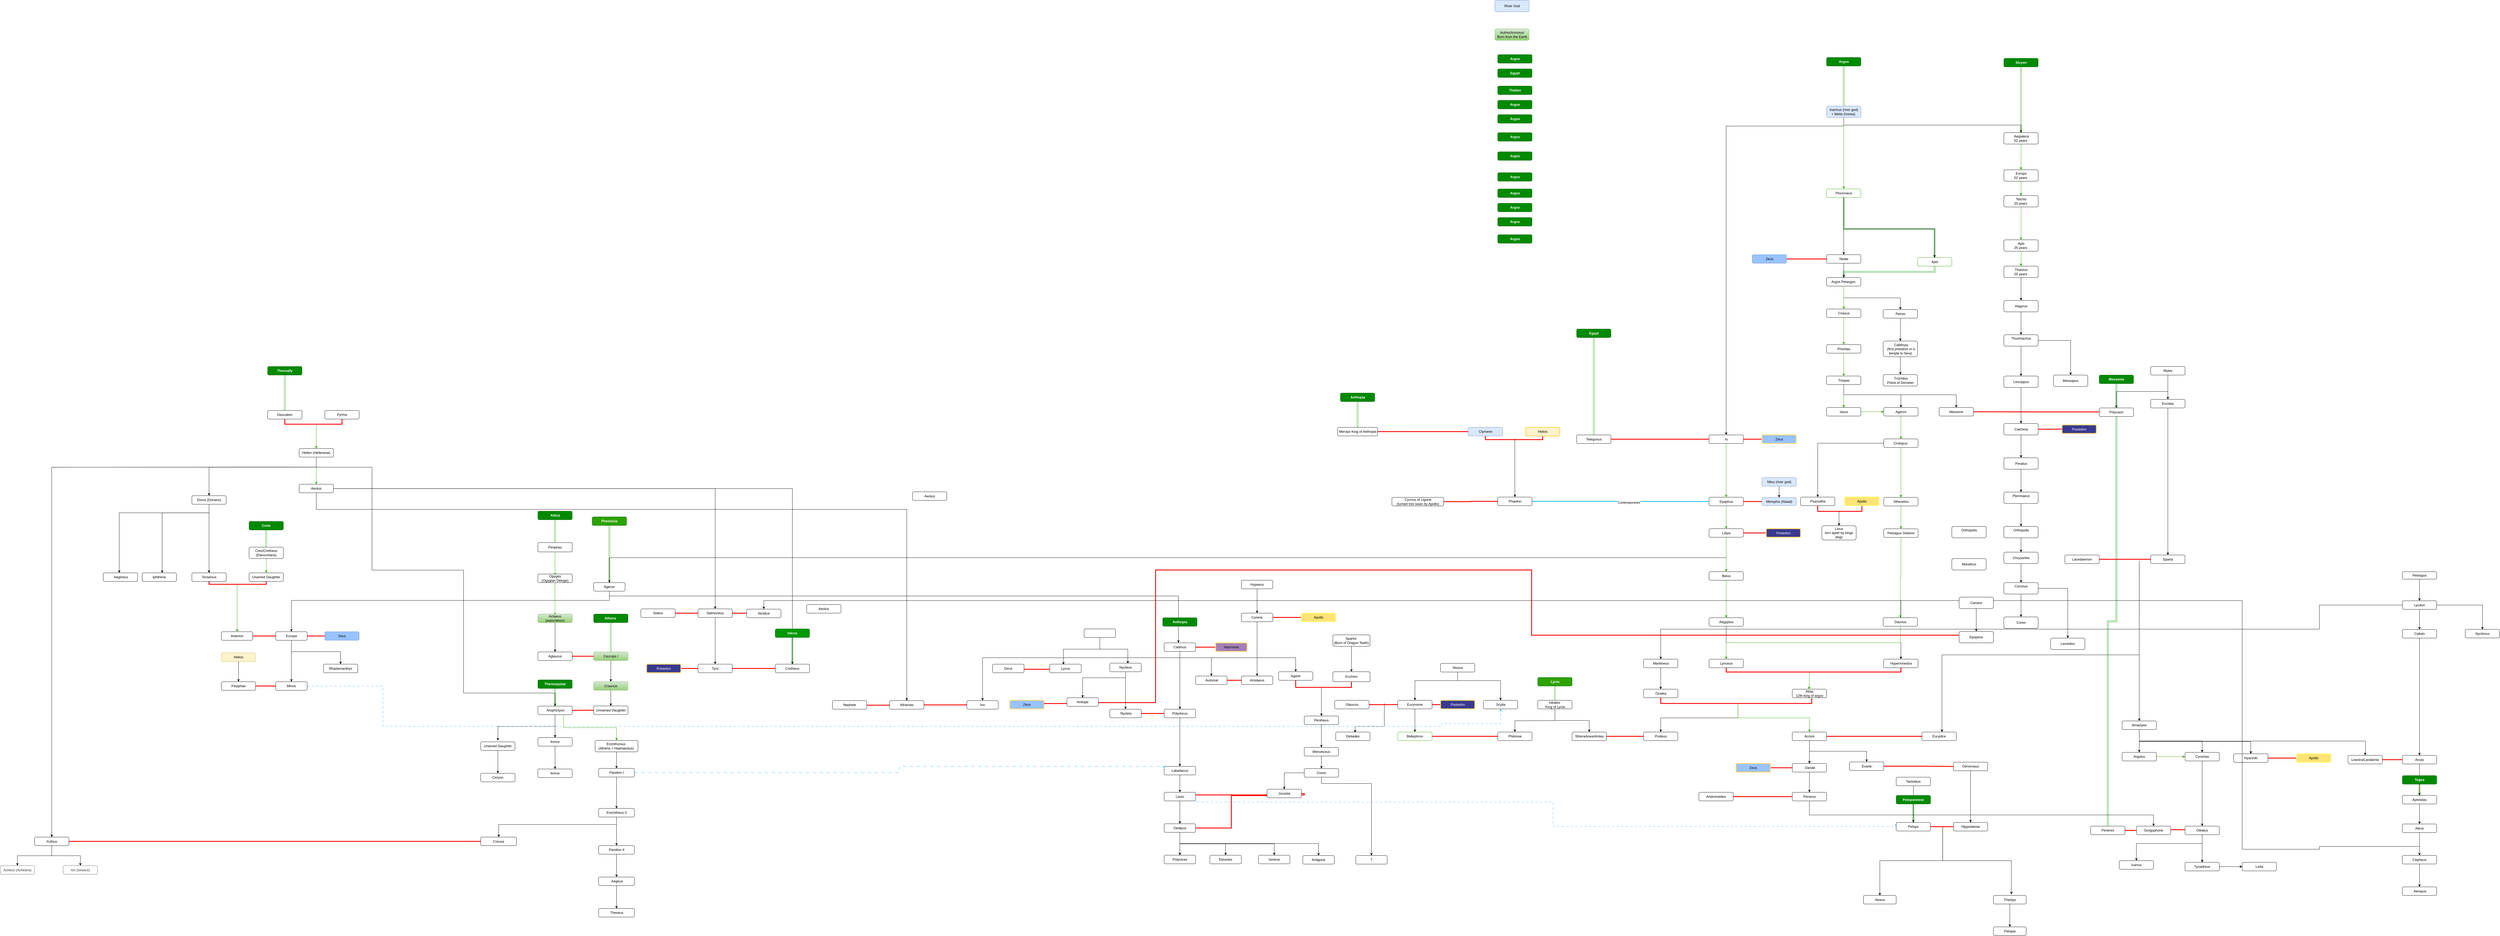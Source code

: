 <mxfile version="28.0.7">
  <diagram name="Page-1" id="uszxKyukFCzR3qXbpNQJ">
    <mxGraphModel dx="2637" dy="685" grid="1" gridSize="10" guides="1" tooltips="1" connect="1" arrows="1" fold="1" page="0" pageScale="1" pageWidth="850" pageHeight="1100" math="0" shadow="0">
      <root>
        <mxCell id="0" />
        <mxCell id="1" parent="0" />
        <mxCell id="x40QQ27suiW9BbIhQaod-1" style="edgeStyle=orthogonalEdgeStyle;rounded=0;orthogonalLoop=1;jettySize=auto;html=1;entryX=0.5;entryY=0;entryDx=0;entryDy=0;exitX=0.5;exitY=1;exitDx=0;exitDy=0;" parent="1" source="x40QQ27suiW9BbIhQaod-4" target="x40QQ27suiW9BbIhQaod-32" edge="1">
          <mxGeometry relative="1" as="geometry">
            <Array as="points">
              <mxPoint x="5056.5" y="480" />
              <mxPoint x="4645.5" y="480" />
            </Array>
          </mxGeometry>
        </mxCell>
        <mxCell id="x40QQ27suiW9BbIhQaod-2" style="edgeStyle=orthogonalEdgeStyle;rounded=0;orthogonalLoop=1;jettySize=auto;html=1;strokeColor=#2CA300;exitX=0.5;exitY=1;exitDx=0;exitDy=0;entryX=0.5;entryY=0;entryDx=0;entryDy=0;" parent="1" source="x40QQ27suiW9BbIhQaod-4" target="x40QQ27suiW9BbIhQaod-8" edge="1">
          <mxGeometry relative="1" as="geometry">
            <mxPoint x="5038.5" y="703" as="sourcePoint" />
            <mxPoint x="5034.5" y="653" as="targetPoint" />
            <Array as="points">
              <mxPoint x="5056.5" y="520" />
              <mxPoint x="5056.5" y="520" />
            </Array>
          </mxGeometry>
        </mxCell>
        <mxCell id="x40QQ27suiW9BbIhQaod-3" style="edgeStyle=orthogonalEdgeStyle;rounded=0;orthogonalLoop=1;jettySize=auto;html=1;entryX=0.5;entryY=0;entryDx=0;entryDy=0;exitX=0.5;exitY=1;exitDx=0;exitDy=0;" parent="1" source="x40QQ27suiW9BbIhQaod-4" target="x40QQ27suiW9BbIhQaod-53" edge="1">
          <mxGeometry relative="1" as="geometry" />
        </mxCell>
        <mxCell id="x40QQ27suiW9BbIhQaod-4" value="Inachus (river god)&lt;br&gt;+ Melia (honey)&lt;span style=&quot;background-color: initial;&quot;&gt;&amp;nbsp;&lt;/span&gt;" style="rounded=1;whiteSpace=wrap;html=1;fillColor=#dae8fc;strokeColor=#6c8ebf;" parent="1" vertex="1">
          <mxGeometry x="4996.5" y="410" width="120" height="40" as="geometry" />
        </mxCell>
        <mxCell id="x40QQ27suiW9BbIhQaod-5" style="rounded=0;orthogonalLoop=1;jettySize=auto;html=1;exitX=0.5;exitY=1;exitDx=0;exitDy=0;entryX=0.5;entryY=0;entryDx=0;entryDy=0;endArrow=none;endFill=0;shape=link;strokeColor=#2CA300;" parent="1" source="x40QQ27suiW9BbIhQaod-6" target="x40QQ27suiW9BbIhQaod-4" edge="1">
          <mxGeometry relative="1" as="geometry" />
        </mxCell>
        <mxCell id="x40QQ27suiW9BbIhQaod-6" value="&lt;b&gt;Argos&lt;/b&gt;" style="rounded=1;whiteSpace=wrap;html=1;fillColor=#008a00;fontColor=#ffffff;strokeColor=#005700;" parent="1" vertex="1">
          <mxGeometry x="4996.5" y="240" width="120" height="30" as="geometry" />
        </mxCell>
        <mxCell id="x40QQ27suiW9BbIhQaod-7" style="edgeStyle=orthogonalEdgeStyle;rounded=0;orthogonalLoop=1;jettySize=auto;html=1;exitX=0.5;exitY=1;exitDx=0;exitDy=0;entryX=0.5;entryY=0;entryDx=0;entryDy=0;strokeColor=#000000;" parent="1" source="x40QQ27suiW9BbIhQaod-8" target="x40QQ27suiW9BbIhQaod-11" edge="1">
          <mxGeometry relative="1" as="geometry" />
        </mxCell>
        <mxCell id="jT-CF34icLvOWeQZA66b-65" style="edgeStyle=orthogonalEdgeStyle;rounded=0;orthogonalLoop=1;jettySize=auto;html=1;entryX=0.5;entryY=0;entryDx=0;entryDy=0;shape=link;strokeColor=#009900;" parent="1" source="x40QQ27suiW9BbIhQaod-8" target="x40QQ27suiW9BbIhQaod-9" edge="1">
          <mxGeometry relative="1" as="geometry">
            <Array as="points">
              <mxPoint x="5056" y="840" />
              <mxPoint x="5374" y="840" />
            </Array>
          </mxGeometry>
        </mxCell>
        <mxCell id="x40QQ27suiW9BbIhQaod-8" value="Phoroneus" style="rounded=1;whiteSpace=wrap;html=1;strokeColor=#2CA300;" parent="1" vertex="1">
          <mxGeometry x="4996.5" y="700" width="120" height="30" as="geometry" />
        </mxCell>
        <mxCell id="jT-CF34icLvOWeQZA66b-66" style="edgeStyle=orthogonalEdgeStyle;rounded=0;orthogonalLoop=1;jettySize=auto;html=1;entryX=0.5;entryY=0;entryDx=0;entryDy=0;shape=link;strokeColor=#009900;" parent="1" source="x40QQ27suiW9BbIhQaod-9" target="x40QQ27suiW9BbIhQaod-16" edge="1">
          <mxGeometry relative="1" as="geometry">
            <Array as="points">
              <mxPoint x="5374" y="990" />
              <mxPoint x="5056" y="990" />
            </Array>
          </mxGeometry>
        </mxCell>
        <mxCell id="x40QQ27suiW9BbIhQaod-9" value="Apis" style="rounded=1;whiteSpace=wrap;html=1;strokeColor=#2CA300;" parent="1" vertex="1">
          <mxGeometry x="5314.5" y="940" width="120" height="30" as="geometry" />
        </mxCell>
        <mxCell id="x40QQ27suiW9BbIhQaod-10" value="" style="edgeStyle=orthogonalEdgeStyle;rounded=0;orthogonalLoop=1;jettySize=auto;html=1;strokeColor=#000000;" parent="1" source="x40QQ27suiW9BbIhQaod-11" target="x40QQ27suiW9BbIhQaod-16" edge="1">
          <mxGeometry relative="1" as="geometry" />
        </mxCell>
        <mxCell id="x40QQ27suiW9BbIhQaod-11" value="Niobe" style="rounded=1;whiteSpace=wrap;html=1;" parent="1" vertex="1">
          <mxGeometry x="4996.5" y="930" width="120" height="30" as="geometry" />
        </mxCell>
        <mxCell id="x40QQ27suiW9BbIhQaod-12" value="" style="edgeStyle=orthogonalEdgeStyle;rounded=0;orthogonalLoop=1;jettySize=auto;html=1;fillColor=#f8cecc;strokeColor=#FF0000;strokeWidth=3;endArrow=none;endFill=0;" parent="1" source="x40QQ27suiW9BbIhQaod-13" target="x40QQ27suiW9BbIhQaod-11" edge="1">
          <mxGeometry relative="1" as="geometry" />
        </mxCell>
        <mxCell id="x40QQ27suiW9BbIhQaod-13" value="Zeus" style="rounded=1;whiteSpace=wrap;html=1;fillColor=#99c3ff;strokeColor=#6c8ebf;" parent="1" vertex="1">
          <mxGeometry x="4736.5" y="930" width="120" height="30" as="geometry" />
        </mxCell>
        <mxCell id="x40QQ27suiW9BbIhQaod-14" value="" style="edgeStyle=elbowEdgeStyle;rounded=0;orthogonalLoop=1;jettySize=auto;html=1;elbow=vertical;" parent="1" source="x40QQ27suiW9BbIhQaod-16" target="x40QQ27suiW9BbIhQaod-18" edge="1">
          <mxGeometry relative="1" as="geometry" />
        </mxCell>
        <mxCell id="x40QQ27suiW9BbIhQaod-15" value="" style="edgeStyle=orthogonalEdgeStyle;rounded=0;orthogonalLoop=1;jettySize=auto;html=1;strokeColor=#2CA300;" parent="1" source="x40QQ27suiW9BbIhQaod-16" target="x40QQ27suiW9BbIhQaod-20" edge="1">
          <mxGeometry relative="1" as="geometry" />
        </mxCell>
        <mxCell id="x40QQ27suiW9BbIhQaod-16" value="Argos Pelasgos&amp;nbsp;" style="rounded=1;whiteSpace=wrap;html=1;" parent="1" vertex="1">
          <mxGeometry x="4996.5" y="1010" width="120" height="30" as="geometry" />
        </mxCell>
        <mxCell id="x40QQ27suiW9BbIhQaod-17" value="" style="edgeStyle=orthogonalEdgeStyle;rounded=0;orthogonalLoop=1;jettySize=auto;html=1;" parent="1" source="x40QQ27suiW9BbIhQaod-18" target="x40QQ27suiW9BbIhQaod-24" edge="1">
          <mxGeometry relative="1" as="geometry" />
        </mxCell>
        <mxCell id="x40QQ27suiW9BbIhQaod-18" value="Peiras" style="rounded=1;whiteSpace=wrap;html=1;" parent="1" vertex="1">
          <mxGeometry x="5194.5" y="1122" width="120" height="30" as="geometry" />
        </mxCell>
        <mxCell id="x40QQ27suiW9BbIhQaod-19" value="" style="edgeStyle=orthogonalEdgeStyle;rounded=0;orthogonalLoop=1;jettySize=auto;html=1;strokeColor=#2CA300;" parent="1" source="x40QQ27suiW9BbIhQaod-20" target="x40QQ27suiW9BbIhQaod-22" edge="1">
          <mxGeometry relative="1" as="geometry" />
        </mxCell>
        <mxCell id="x40QQ27suiW9BbIhQaod-20" value="Criasus" style="rounded=1;whiteSpace=wrap;html=1;" parent="1" vertex="1">
          <mxGeometry x="4996.5" y="1120" width="120" height="30" as="geometry" />
        </mxCell>
        <mxCell id="x40QQ27suiW9BbIhQaod-21" value="" style="edgeStyle=orthogonalEdgeStyle;rounded=0;orthogonalLoop=1;jettySize=auto;html=1;fillColor=#d5e8d4;strokeColor=#2CA300;" parent="1" source="x40QQ27suiW9BbIhQaod-22" target="x40QQ27suiW9BbIhQaod-29" edge="1">
          <mxGeometry relative="1" as="geometry" />
        </mxCell>
        <mxCell id="x40QQ27suiW9BbIhQaod-22" value="Phorbas" style="rounded=1;whiteSpace=wrap;html=1;" parent="1" vertex="1">
          <mxGeometry x="4996.5" y="1244.5" width="120" height="30" as="geometry" />
        </mxCell>
        <mxCell id="x40QQ27suiW9BbIhQaod-23" value="" style="edgeStyle=orthogonalEdgeStyle;rounded=0;orthogonalLoop=1;jettySize=auto;html=1;" parent="1" source="x40QQ27suiW9BbIhQaod-24" target="x40QQ27suiW9BbIhQaod-66" edge="1">
          <mxGeometry relative="1" as="geometry" />
        </mxCell>
        <mxCell id="x40QQ27suiW9BbIhQaod-24" value="&amp;nbsp;Callithyia&lt;div&gt;&amp;nbsp;(first priestess in a temple to hera)&lt;/div&gt;" style="rounded=1;whiteSpace=wrap;html=1;" parent="1" vertex="1">
          <mxGeometry x="5194.5" y="1232" width="120" height="55" as="geometry" />
        </mxCell>
        <mxCell id="x40QQ27suiW9BbIhQaod-25" value="" style="edgeStyle=orthogonalEdgeStyle;rounded=0;orthogonalLoop=1;jettySize=auto;html=1;" parent="1" source="x40QQ27suiW9BbIhQaod-29" target="x40QQ27suiW9BbIhQaod-63" edge="1">
          <mxGeometry relative="1" as="geometry" />
        </mxCell>
        <mxCell id="x40QQ27suiW9BbIhQaod-26" value="" style="edgeStyle=orthogonalEdgeStyle;rounded=0;orthogonalLoop=1;jettySize=auto;html=1;fillColor=#d5e8d4;strokeColor=#2CA300;" parent="1" source="x40QQ27suiW9BbIhQaod-29" target="x40QQ27suiW9BbIhQaod-63" edge="1">
          <mxGeometry relative="1" as="geometry" />
        </mxCell>
        <mxCell id="x40QQ27suiW9BbIhQaod-27" style="edgeStyle=orthogonalEdgeStyle;rounded=0;orthogonalLoop=1;jettySize=auto;html=1;exitX=0.5;exitY=1;exitDx=0;exitDy=0;entryX=0.5;entryY=0;entryDx=0;entryDy=0;" parent="1" source="x40QQ27suiW9BbIhQaod-29" target="x40QQ27suiW9BbIhQaod-65" edge="1">
          <mxGeometry relative="1" as="geometry">
            <mxPoint x="5256.5" y="1460" as="targetPoint" />
            <Array as="points">
              <mxPoint x="5057" y="1420" />
              <mxPoint x="5257" y="1420" />
            </Array>
          </mxGeometry>
        </mxCell>
        <mxCell id="x40QQ27suiW9BbIhQaod-28" style="edgeStyle=orthogonalEdgeStyle;shape=connector;rounded=0;orthogonalLoop=1;jettySize=auto;html=1;entryX=0.5;entryY=0;entryDx=0;entryDy=0;strokeColor=#000000;strokeWidth=1;align=center;verticalAlign=middle;fontFamily=Helvetica;fontSize=11;fontColor=default;labelBackgroundColor=default;endArrow=classic;endFill=1;" parent="1" source="x40QQ27suiW9BbIhQaod-29" target="x40QQ27suiW9BbIhQaod-342" edge="1">
          <mxGeometry relative="1" as="geometry">
            <Array as="points">
              <mxPoint x="5057" y="1420" />
              <mxPoint x="5450" y="1420" />
            </Array>
          </mxGeometry>
        </mxCell>
        <mxCell id="x40QQ27suiW9BbIhQaod-29" value="Triopas" style="rounded=1;whiteSpace=wrap;html=1;" parent="1" vertex="1">
          <mxGeometry x="4996.5" y="1354.5" width="120" height="30" as="geometry" />
        </mxCell>
        <mxCell id="x40QQ27suiW9BbIhQaod-30" value="" style="edgeStyle=orthogonalEdgeStyle;rounded=0;orthogonalLoop=1;jettySize=auto;html=1;strokeWidth=3;endArrow=none;endFill=0;strokeColor=#FF0000;" parent="1" source="x40QQ27suiW9BbIhQaod-32" target="x40QQ27suiW9BbIhQaod-35" edge="1">
          <mxGeometry relative="1" as="geometry" />
        </mxCell>
        <mxCell id="x40QQ27suiW9BbIhQaod-31" value="" style="edgeStyle=orthogonalEdgeStyle;rounded=0;orthogonalLoop=1;jettySize=auto;html=1;fillColor=#d5e8d4;strokeColor=#2CA300;entryX=0.5;entryY=0;entryDx=0;entryDy=0;" parent="1" source="x40QQ27suiW9BbIhQaod-32" target="x40QQ27suiW9BbIhQaod-39" edge="1">
          <mxGeometry relative="1" as="geometry">
            <mxPoint x="4645.5" y="1670.5" as="targetPoint" />
          </mxGeometry>
        </mxCell>
        <mxCell id="x40QQ27suiW9BbIhQaod-32" value="Io" style="rounded=1;whiteSpace=wrap;html=1;" parent="1" vertex="1">
          <mxGeometry x="4585.5" y="1560.5" width="120" height="30" as="geometry" />
        </mxCell>
        <mxCell id="x40QQ27suiW9BbIhQaod-33" value="" style="edgeStyle=orthogonalEdgeStyle;rounded=0;orthogonalLoop=1;jettySize=auto;html=1;startArrow=none;startFill=0;strokeColor=#FF0000;endArrow=none;endFill=0;strokeWidth=3;" parent="1" source="x40QQ27suiW9BbIhQaod-34" target="x40QQ27suiW9BbIhQaod-32" edge="1">
          <mxGeometry relative="1" as="geometry" />
        </mxCell>
        <mxCell id="x40QQ27suiW9BbIhQaod-34" value="Zeus" style="rounded=1;whiteSpace=wrap;html=1;fillColor=#99c3ff;strokeColor=#FFDE70;fillStyle=auto;strokeWidth=3;" parent="1" vertex="1">
          <mxGeometry x="4770.5" y="1560.5" width="120" height="30" as="geometry" />
        </mxCell>
        <mxCell id="x40QQ27suiW9BbIhQaod-35" value="Telegonus" style="rounded=1;whiteSpace=wrap;html=1;" parent="1" vertex="1">
          <mxGeometry x="4122.5" y="1560.5" width="120" height="30" as="geometry" />
        </mxCell>
        <mxCell id="x40QQ27suiW9BbIhQaod-36" value="&lt;b&gt;Egypt&lt;/b&gt;" style="rounded=1;whiteSpace=wrap;html=1;fillColor=#008a00;fontColor=#ffffff;strokeColor=#005700;" parent="1" vertex="1">
          <mxGeometry x="4122.5" y="1190" width="120" height="30" as="geometry" />
        </mxCell>
        <mxCell id="x40QQ27suiW9BbIhQaod-37" style="rounded=0;orthogonalLoop=1;jettySize=auto;html=1;endArrow=none;endFill=0;shape=link;strokeColor=#2CA300;entryX=0.5;entryY=1;entryDx=0;entryDy=0;exitX=0.5;exitY=0;exitDx=0;exitDy=0;" parent="1" source="x40QQ27suiW9BbIhQaod-35" target="x40QQ27suiW9BbIhQaod-36" edge="1">
          <mxGeometry relative="1" as="geometry">
            <mxPoint x="4372.5" y="807" as="sourcePoint" />
            <mxPoint x="4382.5" y="532" as="targetPoint" />
          </mxGeometry>
        </mxCell>
        <mxCell id="x40QQ27suiW9BbIhQaod-38" value="" style="edgeStyle=orthogonalEdgeStyle;rounded=0;orthogonalLoop=1;jettySize=auto;html=1;strokeColor=#2CA300;" parent="1" source="x40QQ27suiW9BbIhQaod-39" target="x40QQ27suiW9BbIhQaod-46" edge="1">
          <mxGeometry relative="1" as="geometry" />
        </mxCell>
        <mxCell id="x40QQ27suiW9BbIhQaod-39" value="Epaphus" style="rounded=1;whiteSpace=wrap;html=1;" parent="1" vertex="1">
          <mxGeometry x="4585.5" y="1778.5" width="120" height="30" as="geometry" />
        </mxCell>
        <mxCell id="x40QQ27suiW9BbIhQaod-40" value="" style="edgeStyle=orthogonalEdgeStyle;rounded=0;orthogonalLoop=1;jettySize=auto;html=1;" parent="1" source="x40QQ27suiW9BbIhQaod-41" target="x40QQ27suiW9BbIhQaod-43" edge="1">
          <mxGeometry relative="1" as="geometry" />
        </mxCell>
        <mxCell id="x40QQ27suiW9BbIhQaod-41" value="Nilus (river god)" style="rounded=1;whiteSpace=wrap;html=1;fillColor=#dae8fc;strokeColor=#6c8ebf;" parent="1" vertex="1">
          <mxGeometry x="4770.5" y="1710" width="120" height="30" as="geometry" />
        </mxCell>
        <mxCell id="x40QQ27suiW9BbIhQaod-42" value="" style="edgeStyle=orthogonalEdgeStyle;rounded=0;orthogonalLoop=1;jettySize=auto;html=1;strokeWidth=3;endArrow=none;endFill=0;strokeColor=#FF0000;" parent="1" source="x40QQ27suiW9BbIhQaod-43" target="x40QQ27suiW9BbIhQaod-39" edge="1">
          <mxGeometry relative="1" as="geometry" />
        </mxCell>
        <mxCell id="x40QQ27suiW9BbIhQaod-43" value="Memphis (Naiad)" style="rounded=1;whiteSpace=wrap;html=1;fillColor=#dae8fc;strokeColor=#6c8ebf;" parent="1" vertex="1">
          <mxGeometry x="4770.5" y="1779.5" width="120" height="28" as="geometry" />
        </mxCell>
        <mxCell id="x40QQ27suiW9BbIhQaod-44" value="" style="edgeStyle=orthogonalEdgeStyle;rounded=0;orthogonalLoop=1;jettySize=auto;html=1;" parent="1" source="x40QQ27suiW9BbIhQaod-46" target="x40QQ27suiW9BbIhQaod-93" edge="1">
          <mxGeometry relative="1" as="geometry" />
        </mxCell>
        <mxCell id="x40QQ27suiW9BbIhQaod-45" style="edgeStyle=elbowEdgeStyle;rounded=0;orthogonalLoop=1;jettySize=auto;html=1;entryX=0.5;entryY=0;entryDx=0;entryDy=0;elbow=vertical;" parent="1" source="x40QQ27suiW9BbIhQaod-46" target="x40QQ27suiW9BbIhQaod-96" edge="1">
          <mxGeometry relative="1" as="geometry">
            <Array as="points">
              <mxPoint x="4170" y="1990" />
            </Array>
          </mxGeometry>
        </mxCell>
        <mxCell id="x40QQ27suiW9BbIhQaod-46" value="Libya" style="rounded=1;whiteSpace=wrap;html=1;" parent="1" vertex="1">
          <mxGeometry x="4585.5" y="1888.5" width="120" height="30" as="geometry" />
        </mxCell>
        <mxCell id="x40QQ27suiW9BbIhQaod-47" value="" style="edgeStyle=orthogonalEdgeStyle;rounded=0;orthogonalLoop=1;jettySize=auto;html=1;strokeWidth=3;strokeColor=#FF0000;endArrow=none;endFill=0;exitX=0;exitY=0.5;exitDx=0;exitDy=0;" parent="1" source="x40QQ27suiW9BbIhQaod-48" target="x40QQ27suiW9BbIhQaod-46" edge="1">
          <mxGeometry relative="1" as="geometry">
            <mxPoint x="4490.5" y="1903.5" as="sourcePoint" />
          </mxGeometry>
        </mxCell>
        <mxCell id="x40QQ27suiW9BbIhQaod-48" value="&lt;font color=&quot;#ffffff&quot;&gt;Posiedon&lt;/font&gt;" style="rounded=1;whiteSpace=wrap;html=1;fillColor=#39398F;strokeColor=#FFD966;strokeWidth=3;" parent="1" vertex="1">
          <mxGeometry x="4785.5" y="1888.5" width="120" height="30" as="geometry" />
        </mxCell>
        <mxCell id="x40QQ27suiW9BbIhQaod-49" value="River God" style="rounded=1;whiteSpace=wrap;html=1;fillColor=#dae8fc;strokeColor=#6c8ebf;" parent="1" vertex="1">
          <mxGeometry x="3836.5" y="40" width="120" height="40" as="geometry" />
        </mxCell>
        <mxCell id="x40QQ27suiW9BbIhQaod-50" value="Authochronous/&lt;div&gt;Born from the Earth&lt;/div&gt;" style="rounded=1;whiteSpace=wrap;html=1;fillColor=#d5e8d4;gradientColor=#97d077;strokeColor=#82b366;" parent="1" vertex="1">
          <mxGeometry x="3836.5" y="140" width="120" height="40" as="geometry" />
        </mxCell>
        <mxCell id="x40QQ27suiW9BbIhQaod-51" value="&lt;b&gt;Sicyon&lt;/b&gt;" style="rounded=1;whiteSpace=wrap;html=1;fillColor=#008a00;fontColor=#ffffff;strokeColor=#005700;" parent="1" vertex="1">
          <mxGeometry x="5616.5" y="243" width="120" height="30" as="geometry" />
        </mxCell>
        <mxCell id="x40QQ27suiW9BbIhQaod-52" value="" style="edgeStyle=orthogonalEdgeStyle;rounded=0;orthogonalLoop=1;jettySize=auto;html=1;strokeColor=#2CA300;" parent="1" source="x40QQ27suiW9BbIhQaod-53" target="x40QQ27suiW9BbIhQaod-56" edge="1">
          <mxGeometry relative="1" as="geometry" />
        </mxCell>
        <UserObject label="&amp;nbsp;Aegialeus&lt;div&gt;52 years&amp;nbsp;&lt;/div&gt;" tooltip="Also could have be autochton" id="x40QQ27suiW9BbIhQaod-53">
          <mxCell style="rounded=1;whiteSpace=wrap;html=1;" parent="1" vertex="1">
            <mxGeometry x="5616.5" y="503" width="120" height="40" as="geometry" />
          </mxCell>
        </UserObject>
        <mxCell id="x40QQ27suiW9BbIhQaod-54" style="rounded=0;orthogonalLoop=1;jettySize=auto;html=1;exitX=0.5;exitY=0;exitDx=0;exitDy=0;entryX=0.5;entryY=1;entryDx=0;entryDy=0;endArrow=none;endFill=0;shape=link;strokeColor=#2CA300;" parent="1" source="x40QQ27suiW9BbIhQaod-53" edge="1">
          <mxGeometry relative="1" as="geometry">
            <mxPoint x="5581.5" y="496" as="sourcePoint" />
            <mxPoint x="5676.5" y="273" as="targetPoint" />
          </mxGeometry>
        </mxCell>
        <mxCell id="x40QQ27suiW9BbIhQaod-55" value="" style="edgeStyle=orthogonalEdgeStyle;rounded=0;orthogonalLoop=1;jettySize=auto;html=1;strokeColor=#2CA300;" parent="1" source="x40QQ27suiW9BbIhQaod-56" target="x40QQ27suiW9BbIhQaod-58" edge="1">
          <mxGeometry relative="1" as="geometry" />
        </mxCell>
        <mxCell id="x40QQ27suiW9BbIhQaod-56" value="&lt;div&gt;Europs&lt;/div&gt;&lt;div&gt;52 years&amp;nbsp;&lt;/div&gt;" style="rounded=1;whiteSpace=wrap;html=1;" parent="1" vertex="1">
          <mxGeometry x="5616.5" y="633" width="120" height="40" as="geometry" />
        </mxCell>
        <mxCell id="x40QQ27suiW9BbIhQaod-57" value="" style="edgeStyle=orthogonalEdgeStyle;rounded=0;orthogonalLoop=1;jettySize=auto;html=1;strokeColor=#2CA300;" parent="1" source="x40QQ27suiW9BbIhQaod-58" target="x40QQ27suiW9BbIhQaod-60" edge="1">
          <mxGeometry relative="1" as="geometry" />
        </mxCell>
        <mxCell id="x40QQ27suiW9BbIhQaod-58" value="&lt;div&gt;Telchis&lt;/div&gt;&lt;div&gt;20 years&amp;nbsp;&lt;/div&gt;" style="rounded=1;whiteSpace=wrap;html=1;" parent="1" vertex="1">
          <mxGeometry x="5616.5" y="723" width="120" height="40" as="geometry" />
        </mxCell>
        <mxCell id="x40QQ27suiW9BbIhQaod-59" value="" style="edgeStyle=orthogonalEdgeStyle;rounded=0;orthogonalLoop=1;jettySize=auto;html=1;strokeColor=#2CA300;" parent="1" source="x40QQ27suiW9BbIhQaod-60" target="x40QQ27suiW9BbIhQaod-61" edge="1">
          <mxGeometry relative="1" as="geometry" />
        </mxCell>
        <mxCell id="x40QQ27suiW9BbIhQaod-60" value="&lt;div&gt;&lt;span style=&quot;background-color: initial;&quot;&gt;Apis&lt;/span&gt;&lt;/div&gt;&lt;div&gt;&lt;span style=&quot;background-color: initial;&quot;&gt;25 years&amp;nbsp;&lt;/span&gt;&lt;br&gt;&lt;/div&gt;" style="rounded=1;whiteSpace=wrap;html=1;" parent="1" vertex="1">
          <mxGeometry x="5616.5" y="878" width="120" height="40" as="geometry" />
        </mxCell>
        <mxCell id="WByKIXr_EMFzpVmskTsr-8" value="" style="edgeStyle=orthogonalEdgeStyle;rounded=0;orthogonalLoop=1;jettySize=auto;html=1;" edge="1" parent="1" source="x40QQ27suiW9BbIhQaod-61" target="WByKIXr_EMFzpVmskTsr-7">
          <mxGeometry relative="1" as="geometry" />
        </mxCell>
        <mxCell id="x40QQ27suiW9BbIhQaod-61" value="&lt;div&gt;&lt;span style=&quot;background-color: initial;&quot;&gt;Thelxion&lt;/span&gt;&lt;/div&gt;&lt;div&gt;&lt;span style=&quot;background-color: initial;&quot;&gt;25 years&amp;nbsp;&lt;/span&gt;&lt;br&gt;&lt;/div&gt;" style="rounded=1;whiteSpace=wrap;html=1;" parent="1" vertex="1">
          <mxGeometry x="5616.5" y="970" width="120" height="40" as="geometry" />
        </mxCell>
        <mxCell id="x40QQ27suiW9BbIhQaod-62" value="" style="edgeStyle=orthogonalEdgeStyle;rounded=0;orthogonalLoop=1;jettySize=auto;html=1;strokeColor=#2CA300;" parent="1" source="x40QQ27suiW9BbIhQaod-63" target="x40QQ27suiW9BbIhQaod-65" edge="1">
          <mxGeometry relative="1" as="geometry" />
        </mxCell>
        <mxCell id="x40QQ27suiW9BbIhQaod-63" value="Iasus" style="rounded=1;whiteSpace=wrap;html=1;" parent="1" vertex="1">
          <mxGeometry x="4996.5" y="1464.5" width="120" height="30" as="geometry" />
        </mxCell>
        <mxCell id="x40QQ27suiW9BbIhQaod-64" value="" style="edgeStyle=orthogonalEdgeStyle;rounded=0;orthogonalLoop=1;jettySize=auto;html=1;strokeColor=#2CA300;" parent="1" source="x40QQ27suiW9BbIhQaod-65" target="x40QQ27suiW9BbIhQaod-69" edge="1">
          <mxGeometry relative="1" as="geometry" />
        </mxCell>
        <mxCell id="x40QQ27suiW9BbIhQaod-65" value="Agenor" style="rounded=1;whiteSpace=wrap;html=1;" parent="1" vertex="1">
          <mxGeometry x="5196.5" y="1464.5" width="120" height="30" as="geometry" />
        </mxCell>
        <mxCell id="x40QQ27suiW9BbIhQaod-66" value="&amp;nbsp;Trochilus&lt;br&gt;Priest of Demeter" style="rounded=1;whiteSpace=wrap;html=1;" parent="1" vertex="1">
          <mxGeometry x="5194.5" y="1349.5" width="120" height="40" as="geometry" />
        </mxCell>
        <mxCell id="x40QQ27suiW9BbIhQaod-67" value="" style="edgeStyle=orthogonalEdgeStyle;rounded=0;orthogonalLoop=1;jettySize=auto;html=1;" parent="1" source="x40QQ27suiW9BbIhQaod-69" target="x40QQ27suiW9BbIhQaod-72" edge="1">
          <mxGeometry relative="1" as="geometry" />
        </mxCell>
        <mxCell id="x40QQ27suiW9BbIhQaod-68" value="" style="edgeStyle=orthogonalEdgeStyle;rounded=0;orthogonalLoop=1;jettySize=auto;html=1;strokeColor=#2CA300;" parent="1" source="x40QQ27suiW9BbIhQaod-69" target="x40QQ27suiW9BbIhQaod-76" edge="1">
          <mxGeometry relative="1" as="geometry" />
        </mxCell>
        <mxCell id="x40QQ27suiW9BbIhQaod-69" value="Crotopus&amp;nbsp;" style="rounded=1;whiteSpace=wrap;html=1;" parent="1" vertex="1">
          <mxGeometry x="5196.5" y="1574.5" width="120" height="30" as="geometry" />
        </mxCell>
        <mxCell id="x40QQ27suiW9BbIhQaod-70" value="" style="edgeStyle=orthogonalEdgeStyle;rounded=0;orthogonalLoop=1;jettySize=auto;html=1;endArrow=none;endFill=0;strokeWidth=3;strokeColor=#FF0000;" parent="1" source="x40QQ27suiW9BbIhQaod-72" target="x40QQ27suiW9BbIhQaod-73" edge="1">
          <mxGeometry relative="1" as="geometry">
            <Array as="points">
              <mxPoint x="4966" y="1828" />
              <mxPoint x="5120" y="1828" />
            </Array>
          </mxGeometry>
        </mxCell>
        <mxCell id="x40QQ27suiW9BbIhQaod-71" value="" style="edgeStyle=orthogonalEdgeStyle;rounded=0;orthogonalLoop=1;jettySize=auto;html=1;" parent="1" target="x40QQ27suiW9BbIhQaod-74" edge="1">
          <mxGeometry relative="1" as="geometry">
            <mxPoint x="5040" y="1830" as="sourcePoint" />
            <Array as="points">
              <mxPoint x="5040" y="1828" />
            </Array>
          </mxGeometry>
        </mxCell>
        <mxCell id="x40QQ27suiW9BbIhQaod-72" value="Psamathe" style="rounded=1;whiteSpace=wrap;html=1;" parent="1" vertex="1">
          <mxGeometry x="4905.5" y="1778" width="120" height="30" as="geometry" />
        </mxCell>
        <mxCell id="x40QQ27suiW9BbIhQaod-73" value="Apollo" style="rounded=1;whiteSpace=wrap;html=1;fillColor=#FFE375;strokeColor=#FFFF73;strokeWidth=3;" parent="1" vertex="1">
          <mxGeometry x="5060" y="1777.5" width="120" height="30" as="geometry" />
        </mxCell>
        <mxCell id="x40QQ27suiW9BbIhQaod-74" value="Linus&lt;br&gt;torn apart by kings dogs" style="rounded=1;whiteSpace=wrap;html=1;" parent="1" vertex="1">
          <mxGeometry x="4980" y="1878.07" width="120" height="50" as="geometry" />
        </mxCell>
        <mxCell id="x40QQ27suiW9BbIhQaod-75" value="" style="edgeStyle=orthogonalEdgeStyle;rounded=0;orthogonalLoop=1;jettySize=auto;html=1;strokeColor=#2CA300;" parent="1" source="x40QQ27suiW9BbIhQaod-76" target="x40QQ27suiW9BbIhQaod-77" edge="1">
          <mxGeometry relative="1" as="geometry" />
        </mxCell>
        <mxCell id="x40QQ27suiW9BbIhQaod-76" value="Sthenelos" style="rounded=1;whiteSpace=wrap;html=1;" parent="1" vertex="1">
          <mxGeometry x="5196.5" y="1779" width="120" height="30" as="geometry" />
        </mxCell>
        <mxCell id="x40QQ27suiW9BbIhQaod-77" value="Pelsagus Gelanor" style="rounded=1;whiteSpace=wrap;html=1;" parent="1" vertex="1">
          <mxGeometry x="5196.5" y="1889" width="120" height="30" as="geometry" />
        </mxCell>
        <mxCell id="x40QQ27suiW9BbIhQaod-78" value="" style="edgeStyle=orthogonalEdgeStyle;rounded=0;orthogonalLoop=1;jettySize=auto;html=1;fillColor=#f8cecc;strokeColor=#FF0000;endArrow=none;endFill=0;strokeWidth=3;" parent="1" source="x40QQ27suiW9BbIhQaod-79" target="x40QQ27suiW9BbIhQaod-81" edge="1">
          <mxGeometry relative="1" as="geometry">
            <Array as="points">
              <mxPoint x="4003.5" y="1577" />
              <mxPoint x="3803.5" y="1577" />
            </Array>
          </mxGeometry>
        </mxCell>
        <mxCell id="x40QQ27suiW9BbIhQaod-79" value="Helios" style="rounded=1;whiteSpace=wrap;html=1;fillColor=#fff2cc;strokeColor=#FFD966;strokeWidth=3;" parent="1" vertex="1">
          <mxGeometry x="3943.5" y="1534" width="120" height="30" as="geometry" />
        </mxCell>
        <mxCell id="x40QQ27suiW9BbIhQaod-80" value="" style="edgeStyle=orthogonalEdgeStyle;rounded=0;orthogonalLoop=1;jettySize=auto;html=1;endArrow=none;endFill=0;strokeColor=#FF0000;strokeWidth=3;" parent="1" source="x40QQ27suiW9BbIhQaod-81" target="x40QQ27suiW9BbIhQaod-88" edge="1">
          <mxGeometry relative="1" as="geometry" />
        </mxCell>
        <mxCell id="x40QQ27suiW9BbIhQaod-81" value="Clymene" style="rounded=1;whiteSpace=wrap;html=1;fillColor=#dae8fc;strokeColor=#6c8ebf;" parent="1" vertex="1">
          <mxGeometry x="3743.5" y="1534" width="120" height="30" as="geometry" />
        </mxCell>
        <mxCell id="x40QQ27suiW9BbIhQaod-82" style="edgeStyle=orthogonalEdgeStyle;rounded=0;orthogonalLoop=1;jettySize=auto;html=1;startArrow=classic;startFill=1;endArrow=none;endFill=0;" parent="1" source="x40QQ27suiW9BbIhQaod-85" edge="1">
          <mxGeometry relative="1" as="geometry">
            <mxPoint x="3906.5" y="1574" as="targetPoint" />
          </mxGeometry>
        </mxCell>
        <mxCell id="x40QQ27suiW9BbIhQaod-83" style="edgeStyle=orthogonalEdgeStyle;rounded=0;orthogonalLoop=1;jettySize=auto;html=1;entryX=0;entryY=0.5;entryDx=0;entryDy=0;strokeColor=#29C6FF;strokeWidth=3;endArrow=none;endFill=0;" parent="1" source="x40QQ27suiW9BbIhQaod-85" target="x40QQ27suiW9BbIhQaod-39" edge="1">
          <mxGeometry relative="1" as="geometry" />
        </mxCell>
        <mxCell id="x40QQ27suiW9BbIhQaod-84" value="Contemporaries" style="edgeLabel;html=1;align=center;verticalAlign=middle;resizable=0;points=[];" parent="x40QQ27suiW9BbIhQaod-83" vertex="1" connectable="0">
          <mxGeometry x="0.094" y="-3" relative="1" as="geometry">
            <mxPoint as="offset" />
          </mxGeometry>
        </mxCell>
        <mxCell id="x40QQ27suiW9BbIhQaod-85" value="Phaeton" style="rounded=1;whiteSpace=wrap;html=1;" parent="1" vertex="1">
          <mxGeometry x="3846.5" y="1778" width="120" height="30" as="geometry" />
        </mxCell>
        <mxCell id="x40QQ27suiW9BbIhQaod-86" value="" style="edgeStyle=orthogonalEdgeStyle;rounded=0;orthogonalLoop=1;jettySize=auto;html=1;strokeColor=#FF0000;endArrow=none;endFill=0;strokeWidth=3;" parent="1" source="x40QQ27suiW9BbIhQaod-87" target="x40QQ27suiW9BbIhQaod-85" edge="1">
          <mxGeometry relative="1" as="geometry" />
        </mxCell>
        <mxCell id="x40QQ27suiW9BbIhQaod-87" value="Cycnus of Liguria&lt;div&gt;(turned into swan by Apollo)&lt;/div&gt;" style="rounded=1;whiteSpace=wrap;html=1;" parent="1" vertex="1">
          <mxGeometry x="3476.5" y="1779" width="181" height="30" as="geometry" />
        </mxCell>
        <mxCell id="x40QQ27suiW9BbIhQaod-88" value="Merops King of Aethopia" style="rounded=1;whiteSpace=wrap;html=1;" parent="1" vertex="1">
          <mxGeometry x="3286.5" y="1534" width="140" height="30" as="geometry" />
        </mxCell>
        <mxCell id="x40QQ27suiW9BbIhQaod-89" value="" style="edgeStyle=orthogonalEdgeStyle;rounded=0;orthogonalLoop=1;jettySize=auto;html=1;shape=link;strokeColor=#2CA300;" parent="1" source="x40QQ27suiW9BbIhQaod-90" target="x40QQ27suiW9BbIhQaod-88" edge="1">
          <mxGeometry relative="1" as="geometry" />
        </mxCell>
        <mxCell id="x40QQ27suiW9BbIhQaod-90" value="&lt;b&gt;Aethopia&lt;/b&gt;" style="rounded=1;whiteSpace=wrap;html=1;fillColor=#008a00;fontColor=#ffffff;strokeColor=#005700;" parent="1" vertex="1">
          <mxGeometry x="3296.5" y="1414" width="120" height="30" as="geometry" />
        </mxCell>
        <mxCell id="x40QQ27suiW9BbIhQaod-91" style="edgeStyle=orthogonalEdgeStyle;rounded=0;orthogonalLoop=1;jettySize=auto;html=1;" parent="1" source="x40QQ27suiW9BbIhQaod-93" edge="1">
          <mxGeometry relative="1" as="geometry">
            <mxPoint x="5256.5" y="2230" as="targetPoint" />
            <Array as="points">
              <mxPoint x="4645.5" y="2140" />
              <mxPoint x="5256.5" y="2140" />
            </Array>
          </mxGeometry>
        </mxCell>
        <mxCell id="x40QQ27suiW9BbIhQaod-92" style="edgeStyle=orthogonalEdgeStyle;rounded=0;orthogonalLoop=1;jettySize=auto;html=1;exitX=0.5;exitY=1;exitDx=0;exitDy=0;entryX=0.5;entryY=0;entryDx=0;entryDy=0;strokeColor=#2CA300;" parent="1" source="x40QQ27suiW9BbIhQaod-93" target="x40QQ27suiW9BbIhQaod-102" edge="1">
          <mxGeometry relative="1" as="geometry">
            <mxPoint x="4754.5" y="2230" as="targetPoint" />
          </mxGeometry>
        </mxCell>
        <mxCell id="x40QQ27suiW9BbIhQaod-93" value="Belus" style="rounded=1;whiteSpace=wrap;html=1;" parent="1" vertex="1">
          <mxGeometry x="4585.5" y="2039" width="120" height="30" as="geometry" />
        </mxCell>
        <mxCell id="x40QQ27suiW9BbIhQaod-94" value="" style="edgeStyle=orthogonalEdgeStyle;rounded=0;orthogonalLoop=1;jettySize=auto;html=1;exitX=0.5;exitY=1;exitDx=0;exitDy=0;" parent="1" source="x40QQ27suiW9BbIhQaod-96" target="x40QQ27suiW9BbIhQaod-120" edge="1">
          <mxGeometry relative="1" as="geometry">
            <Array as="points">
              <mxPoint x="2730" y="2124" />
            </Array>
          </mxGeometry>
        </mxCell>
        <mxCell id="mbc0bCfaUfQl6_O4u25W-1" style="edgeStyle=orthogonalEdgeStyle;rounded=0;orthogonalLoop=1;jettySize=auto;html=1;exitX=0.5;exitY=1;exitDx=0;exitDy=0;entryX=0.5;entryY=0;entryDx=0;entryDy=0;" parent="1" source="x40QQ27suiW9BbIhQaod-96" target="x40QQ27suiW9BbIhQaod-204" edge="1">
          <mxGeometry relative="1" as="geometry">
            <mxPoint x="-360" y="2213.55" as="targetPoint" />
            <Array as="points">
              <mxPoint x="740" y="2139.55" />
              <mxPoint x="-372" y="2139.55" />
            </Array>
          </mxGeometry>
        </mxCell>
        <mxCell id="x40QQ27suiW9BbIhQaod-96" value="Agenor" style="rounded=1;whiteSpace=wrap;html=1;" parent="1" vertex="1">
          <mxGeometry x="685" y="2077.27" width="110" height="30" as="geometry" />
        </mxCell>
        <mxCell id="x40QQ27suiW9BbIhQaod-97" value="&lt;b&gt;Pheonicia&lt;/b&gt;" style="rounded=1;whiteSpace=wrap;html=1;fillColor=#2CA300;fontColor=#ffffff;strokeColor=#005700;" parent="1" vertex="1">
          <mxGeometry x="680" y="1847.27" width="120" height="30" as="geometry" />
        </mxCell>
        <mxCell id="x40QQ27suiW9BbIhQaod-98" style="edgeStyle=orthogonalEdgeStyle;rounded=0;orthogonalLoop=1;jettySize=auto;html=1;shape=link;strokeColor=#2CA300;" parent="1" source="x40QQ27suiW9BbIhQaod-97" target="x40QQ27suiW9BbIhQaod-96" edge="1">
          <mxGeometry relative="1" as="geometry" />
        </mxCell>
        <mxCell id="x40QQ27suiW9BbIhQaod-99" value="" style="edgeStyle=orthogonalEdgeStyle;rounded=0;orthogonalLoop=1;jettySize=auto;html=1;" parent="1" source="x40QQ27suiW9BbIhQaod-100" target="x40QQ27suiW9BbIhQaod-105" edge="1">
          <mxGeometry relative="1" as="geometry" />
        </mxCell>
        <mxCell id="x40QQ27suiW9BbIhQaod-100" value="Daunus" style="rounded=1;whiteSpace=wrap;html=1;" parent="1" vertex="1">
          <mxGeometry x="5194.5" y="2200" width="120" height="30" as="geometry" />
        </mxCell>
        <mxCell id="x40QQ27suiW9BbIhQaod-101" value="" style="edgeStyle=orthogonalEdgeStyle;rounded=0;orthogonalLoop=1;jettySize=auto;html=1;" parent="1" source="x40QQ27suiW9BbIhQaod-102" target="x40QQ27suiW9BbIhQaod-104" edge="1">
          <mxGeometry relative="1" as="geometry" />
        </mxCell>
        <mxCell id="x40QQ27suiW9BbIhQaod-102" value="Aegyptus" style="rounded=1;whiteSpace=wrap;html=1;" parent="1" vertex="1">
          <mxGeometry x="4585.5" y="2200" width="120" height="30" as="geometry" />
        </mxCell>
        <mxCell id="x40QQ27suiW9BbIhQaod-103" style="edgeStyle=orthogonalEdgeStyle;rounded=0;orthogonalLoop=1;jettySize=auto;html=1;exitX=0.5;exitY=1;exitDx=0;exitDy=0;strokeWidth=3;strokeColor=#FF0000;endArrow=none;endFill=0;" parent="1" source="x40QQ27suiW9BbIhQaod-104" target="x40QQ27suiW9BbIhQaod-105" edge="1">
          <mxGeometry relative="1" as="geometry">
            <Array as="points">
              <mxPoint x="4645.5" y="2390" />
              <mxPoint x="5256.5" y="2390" />
            </Array>
          </mxGeometry>
        </mxCell>
        <mxCell id="x40QQ27suiW9BbIhQaod-104" value="Lynceus" style="rounded=1;whiteSpace=wrap;html=1;" parent="1" vertex="1">
          <mxGeometry x="4585.5" y="2345" width="120" height="30" as="geometry" />
        </mxCell>
        <mxCell id="x40QQ27suiW9BbIhQaod-105" value="Hypermnestra" style="rounded=1;whiteSpace=wrap;html=1;" parent="1" vertex="1">
          <mxGeometry x="5196.5" y="2345" width="120" height="30" as="geometry" />
        </mxCell>
        <mxCell id="x40QQ27suiW9BbIhQaod-106" style="edgeStyle=orthogonalEdgeStyle;rounded=0;orthogonalLoop=1;jettySize=auto;html=1;exitX=0.5;exitY=1;exitDx=0;exitDy=0;entryX=0.5;entryY=0;entryDx=0;entryDy=0;strokeColor=#2CA300;" parent="1" source="x40QQ27suiW9BbIhQaod-100" target="x40QQ27suiW9BbIhQaod-104" edge="1">
          <mxGeometry relative="1" as="geometry" />
        </mxCell>
        <mxCell id="x40QQ27suiW9BbIhQaod-107" style="edgeStyle=orthogonalEdgeStyle;rounded=0;orthogonalLoop=1;jettySize=auto;html=1;exitX=0.5;exitY=1;exitDx=0;exitDy=0;entryX=0.5;entryY=0;entryDx=0;entryDy=0;strokeColor=#2CA300;" parent="1" source="x40QQ27suiW9BbIhQaod-77" target="x40QQ27suiW9BbIhQaod-100" edge="1">
          <mxGeometry relative="1" as="geometry" />
        </mxCell>
        <mxCell id="x40QQ27suiW9BbIhQaod-108" value="" style="endArrow=classic;html=1;rounded=0;entryX=0.5;entryY=0;entryDx=0;entryDy=0;strokeColor=#2CA300;" parent="1" edge="1">
          <mxGeometry width="50" height="50" relative="1" as="geometry">
            <mxPoint x="4936.5" y="2390" as="sourcePoint" />
            <mxPoint x="4935.5" y="2450.0" as="targetPoint" />
          </mxGeometry>
        </mxCell>
        <mxCell id="x40QQ27suiW9BbIhQaod-109" value="" style="edgeStyle=orthogonalEdgeStyle;rounded=0;orthogonalLoop=1;jettySize=auto;html=1;" parent="1" source="x40QQ27suiW9BbIhQaod-111" target="x40QQ27suiW9BbIhQaod-115" edge="1">
          <mxGeometry relative="1" as="geometry" />
        </mxCell>
        <mxCell id="x40QQ27suiW9BbIhQaod-111" value="&lt;span style=&quot;white-space: normal;&quot;&gt;Mantineus&lt;/span&gt;" style="rounded=1;whiteSpace=wrap;html=1;" parent="1" vertex="1">
          <mxGeometry x="4356.5" y="2345" width="120" height="30" as="geometry" />
        </mxCell>
        <mxCell id="x40QQ27suiW9BbIhQaod-112" value="Abas&lt;div&gt;12th king of argos&lt;/div&gt;" style="rounded=1;whiteSpace=wrap;html=1;" parent="1" vertex="1">
          <mxGeometry x="4876.5" y="2450" width="120" height="30" as="geometry" />
        </mxCell>
        <mxCell id="x40QQ27suiW9BbIhQaod-113" value="" style="edgeStyle=orthogonalEdgeStyle;rounded=0;orthogonalLoop=1;jettySize=auto;html=1;strokeColor=#2CA300;" parent="1" source="x40QQ27suiW9BbIhQaod-46" target="x40QQ27suiW9BbIhQaod-93" edge="1">
          <mxGeometry relative="1" as="geometry" />
        </mxCell>
        <mxCell id="x40QQ27suiW9BbIhQaod-114" style="edgeStyle=orthogonalEdgeStyle;rounded=0;orthogonalLoop=1;jettySize=auto;html=1;entryX=0.567;entryY=1.07;entryDx=0;entryDy=0;fillColor=#f8cecc;strokeColor=#FF0000;strokeWidth=3;endArrow=none;endFill=0;exitX=0.5;exitY=1;exitDx=0;exitDy=0;entryPerimeter=0;" parent="1" source="x40QQ27suiW9BbIhQaod-115" target="x40QQ27suiW9BbIhQaod-112" edge="1">
          <mxGeometry relative="1" as="geometry">
            <mxPoint x="4476.5" y="2540" as="sourcePoint" />
            <mxPoint x="4876.5" y="2540" as="targetPoint" />
            <Array as="points">
              <mxPoint x="4416.5" y="2500" />
              <mxPoint x="4944.5" y="2500" />
            </Array>
          </mxGeometry>
        </mxCell>
        <mxCell id="x40QQ27suiW9BbIhQaod-115" value="Ocalea" style="rounded=1;whiteSpace=wrap;html=1;" parent="1" vertex="1">
          <mxGeometry x="4356.5" y="2450" width="120" height="30" as="geometry" />
        </mxCell>
        <mxCell id="x40QQ27suiW9BbIhQaod-116" value="" style="edgeStyle=orthogonalEdgeStyle;rounded=0;orthogonalLoop=1;jettySize=auto;html=1;strokeColor=#FF0000;endArrow=none;endFill=0;strokeWidth=3;" parent="1" source="x40QQ27suiW9BbIhQaod-120" target="x40QQ27suiW9BbIhQaod-121" edge="1">
          <mxGeometry relative="1" as="geometry" />
        </mxCell>
        <mxCell id="x40QQ27suiW9BbIhQaod-117" value="" style="edgeStyle=orthogonalEdgeStyle;rounded=0;orthogonalLoop=1;jettySize=auto;html=1;" parent="1" source="x40QQ27suiW9BbIhQaod-120" target="x40QQ27suiW9BbIhQaod-253" edge="1">
          <mxGeometry relative="1" as="geometry" />
        </mxCell>
        <mxCell id="x40QQ27suiW9BbIhQaod-118" value="" style="edgeStyle=orthogonalEdgeStyle;rounded=0;orthogonalLoop=1;jettySize=auto;html=1;" parent="1" source="x40QQ27suiW9BbIhQaod-120" target="x40QQ27suiW9BbIhQaod-317" edge="1">
          <mxGeometry relative="1" as="geometry">
            <Array as="points">
              <mxPoint x="2735" y="2340" />
              <mxPoint x="2845" y="2340" />
            </Array>
          </mxGeometry>
        </mxCell>
        <mxCell id="x40QQ27suiW9BbIhQaod-119" style="edgeStyle=orthogonalEdgeStyle;rounded=0;orthogonalLoop=1;jettySize=auto;html=1;entryX=0.5;entryY=0;entryDx=0;entryDy=0;" parent="1" source="x40QQ27suiW9BbIhQaod-120" target="x40QQ27suiW9BbIhQaod-262" edge="1">
          <mxGeometry relative="1" as="geometry">
            <Array as="points">
              <mxPoint x="2735" y="2340" />
              <mxPoint x="3140" y="2340" />
            </Array>
          </mxGeometry>
        </mxCell>
        <mxCell id="mbc0bCfaUfQl6_O4u25W-12" style="edgeStyle=orthogonalEdgeStyle;rounded=0;orthogonalLoop=1;jettySize=auto;html=1;entryX=0.5;entryY=0;entryDx=0;entryDy=0;" parent="1" source="x40QQ27suiW9BbIhQaod-120" target="x40QQ27suiW9BbIhQaod-315" edge="1">
          <mxGeometry relative="1" as="geometry">
            <Array as="points">
              <mxPoint x="2735" y="2340" />
              <mxPoint x="2045" y="2340" />
            </Array>
          </mxGeometry>
        </mxCell>
        <mxCell id="x40QQ27suiW9BbIhQaod-120" value="Cadmus" style="rounded=1;whiteSpace=wrap;html=1;" parent="1" vertex="1">
          <mxGeometry x="2680" y="2288" width="110" height="30" as="geometry" />
        </mxCell>
        <mxCell id="x40QQ27suiW9BbIhQaod-121" value="Harmonia" style="rounded=1;whiteSpace=wrap;html=1;fillColor=#A680B8;strokeColor=#FFDE70;strokeWidth=3;" parent="1" vertex="1">
          <mxGeometry x="2860" y="2288" width="110" height="30" as="geometry" />
        </mxCell>
        <mxCell id="x40QQ27suiW9BbIhQaod-123" value="" style="edgeStyle=orthogonalEdgeStyle;rounded=0;orthogonalLoop=1;jettySize=auto;html=1;" parent="1" source="x40QQ27suiW9BbIhQaod-127" target="x40QQ27suiW9BbIhQaod-193" edge="1">
          <mxGeometry relative="1" as="geometry" />
        </mxCell>
        <mxCell id="x40QQ27suiW9BbIhQaod-124" value="" style="edgeStyle=orthogonalEdgeStyle;rounded=0;orthogonalLoop=1;jettySize=auto;html=1;" parent="1" source="x40QQ27suiW9BbIhQaod-127" target="x40QQ27suiW9BbIhQaod-193" edge="1">
          <mxGeometry relative="1" as="geometry" />
        </mxCell>
        <mxCell id="x40QQ27suiW9BbIhQaod-125" value="" style="edgeStyle=orthogonalEdgeStyle;rounded=0;orthogonalLoop=1;jettySize=auto;html=1;exitX=0.5;exitY=1;exitDx=0;exitDy=0;" parent="1" source="x40QQ27suiW9BbIhQaod-127" target="x40QQ27suiW9BbIhQaod-329" edge="1">
          <mxGeometry relative="1" as="geometry" />
        </mxCell>
        <mxCell id="x40QQ27suiW9BbIhQaod-126" value="" style="edgeStyle=orthogonalEdgeStyle;rounded=0;orthogonalLoop=1;jettySize=auto;html=1;strokeColor=#FF0000;strokeWidth=3;endArrow=none;endFill=0;" parent="1" source="x40QQ27suiW9BbIhQaod-127" target="x40QQ27suiW9BbIhQaod-331" edge="1">
          <mxGeometry relative="1" as="geometry" />
        </mxCell>
        <mxCell id="x40QQ27suiW9BbIhQaod-127" value="Acrisis" style="rounded=1;whiteSpace=wrap;html=1;" parent="1" vertex="1">
          <mxGeometry x="4876.5" y="2600" width="120" height="30" as="geometry" />
        </mxCell>
        <mxCell id="x40QQ27suiW9BbIhQaod-128" value="&lt;b&gt;Argos&lt;/b&gt;" style="rounded=1;whiteSpace=wrap;html=1;fillColor=#008a00;fontColor=#ffffff;strokeColor=#005700;" parent="1" vertex="1">
          <mxGeometry x="3846.5" y="860" width="120" height="30" as="geometry" />
        </mxCell>
        <mxCell id="x40QQ27suiW9BbIhQaod-129" value="&lt;b&gt;Argos&lt;/b&gt;" style="rounded=1;whiteSpace=wrap;html=1;fillColor=#008a00;fontColor=#ffffff;strokeColor=#005700;" parent="1" vertex="1">
          <mxGeometry x="3846.5" y="800" width="120" height="30" as="geometry" />
        </mxCell>
        <mxCell id="x40QQ27suiW9BbIhQaod-130" value="&lt;b&gt;Argos&lt;/b&gt;" style="rounded=1;whiteSpace=wrap;html=1;fillColor=#008a00;fontColor=#ffffff;strokeColor=#005700;" parent="1" vertex="1">
          <mxGeometry x="3846.5" y="750" width="120" height="30" as="geometry" />
        </mxCell>
        <mxCell id="x40QQ27suiW9BbIhQaod-131" value="&lt;b&gt;Argos&lt;/b&gt;" style="rounded=1;whiteSpace=wrap;html=1;fillColor=#008a00;fontColor=#ffffff;strokeColor=#005700;" parent="1" vertex="1">
          <mxGeometry x="3846.5" y="700" width="120" height="30" as="geometry" />
        </mxCell>
        <mxCell id="x40QQ27suiW9BbIhQaod-132" value="&lt;b&gt;Argos&lt;/b&gt;" style="rounded=1;whiteSpace=wrap;html=1;fillColor=#008a00;fontColor=#ffffff;strokeColor=#005700;" parent="1" vertex="1">
          <mxGeometry x="3846.5" y="643" width="120" height="30" as="geometry" />
        </mxCell>
        <mxCell id="x40QQ27suiW9BbIhQaod-133" value="&lt;b&gt;Argos&lt;/b&gt;" style="rounded=1;whiteSpace=wrap;html=1;fillColor=#008a00;fontColor=#ffffff;strokeColor=#005700;" parent="1" vertex="1">
          <mxGeometry x="3846.5" y="570" width="120" height="30" as="geometry" />
        </mxCell>
        <mxCell id="x40QQ27suiW9BbIhQaod-134" value="&lt;b&gt;Argos&lt;/b&gt;" style="rounded=1;whiteSpace=wrap;html=1;fillColor=#008a00;fontColor=#ffffff;strokeColor=#005700;" parent="1" vertex="1">
          <mxGeometry x="3846.5" y="503" width="120" height="30" as="geometry" />
        </mxCell>
        <mxCell id="x40QQ27suiW9BbIhQaod-135" value="&lt;b&gt;Argos&lt;/b&gt;" style="rounded=1;whiteSpace=wrap;html=1;fillColor=#008a00;fontColor=#ffffff;strokeColor=#005700;" parent="1" vertex="1">
          <mxGeometry x="3846.5" y="440" width="120" height="30" as="geometry" />
        </mxCell>
        <mxCell id="x40QQ27suiW9BbIhQaod-136" value="&lt;b&gt;Argos&lt;/b&gt;" style="rounded=1;whiteSpace=wrap;html=1;fillColor=#008a00;fontColor=#ffffff;strokeColor=#005700;" parent="1" vertex="1">
          <mxGeometry x="3846.5" y="390" width="120" height="30" as="geometry" />
        </mxCell>
        <mxCell id="x40QQ27suiW9BbIhQaod-137" value="&lt;b&gt;Thebes&lt;/b&gt;" style="rounded=1;whiteSpace=wrap;html=1;fillColor=#008a00;fontColor=#ffffff;strokeColor=#005700;" parent="1" vertex="1">
          <mxGeometry x="3846.5" y="340" width="120" height="30" as="geometry" />
        </mxCell>
        <mxCell id="x40QQ27suiW9BbIhQaod-138" value="&lt;b&gt;Egypt&lt;/b&gt;" style="rounded=1;whiteSpace=wrap;html=1;fillColor=#008a00;fontColor=#ffffff;strokeColor=#005700;" parent="1" vertex="1">
          <mxGeometry x="3846.5" y="280" width="120" height="30" as="geometry" />
        </mxCell>
        <mxCell id="x40QQ27suiW9BbIhQaod-139" value="&lt;b&gt;Argos&lt;/b&gt;" style="rounded=1;whiteSpace=wrap;html=1;fillColor=#008a00;fontColor=#ffffff;strokeColor=#005700;" parent="1" vertex="1">
          <mxGeometry x="3846.5" y="230" width="120" height="30" as="geometry" />
        </mxCell>
        <mxCell id="x40QQ27suiW9BbIhQaod-140" style="edgeStyle=orthogonalEdgeStyle;rounded=0;orthogonalLoop=1;jettySize=auto;html=1;exitX=0.5;exitY=0;exitDx=0;exitDy=0;startArrow=classic;startFill=1;endArrow=none;endFill=0;" parent="1" source="x40QQ27suiW9BbIhQaod-141" edge="1">
          <mxGeometry relative="1" as="geometry">
            <mxPoint x="4686.5" y="2500.0" as="targetPoint" />
          </mxGeometry>
        </mxCell>
        <mxCell id="x40QQ27suiW9BbIhQaod-141" value="Proteus" style="rounded=1;whiteSpace=wrap;html=1;" parent="1" vertex="1">
          <mxGeometry x="4356.5" y="2600" width="120" height="30" as="geometry" />
        </mxCell>
        <mxCell id="x40QQ27suiW9BbIhQaod-142" style="edgeStyle=orthogonalEdgeStyle;rounded=0;orthogonalLoop=1;jettySize=auto;html=1;strokeWidth=3;strokeColor=#FF0000;endArrow=none;endFill=0;" parent="1" source="x40QQ27suiW9BbIhQaod-143" target="x40QQ27suiW9BbIhQaod-141" edge="1">
          <mxGeometry relative="1" as="geometry" />
        </mxCell>
        <mxCell id="x40QQ27suiW9BbIhQaod-143" value="Stheneboea/Antea" style="rounded=1;whiteSpace=wrap;html=1;" parent="1" vertex="1">
          <mxGeometry x="4106.5" y="2600" width="120" height="30" as="geometry" />
        </mxCell>
        <mxCell id="x40QQ27suiW9BbIhQaod-171" value="Rhadamanthys" style="rounded=1;whiteSpace=wrap;html=1;" parent="1" vertex="1">
          <mxGeometry x="-260" y="2362.55" width="120" height="30" as="geometry" />
        </mxCell>
        <mxCell id="x40QQ27suiW9BbIhQaod-172" value="Deliades" style="rounded=1;whiteSpace=wrap;html=1;" parent="1" vertex="1">
          <mxGeometry x="3280" y="2600" width="120" height="30" as="geometry" />
        </mxCell>
        <mxCell id="x40QQ27suiW9BbIhQaod-174" value="" style="edgeStyle=orthogonalEdgeStyle;rounded=0;orthogonalLoop=1;jettySize=auto;html=1;strokeWidth=3;strokeColor=#FF0000;endArrow=none;endFill=0;" parent="1" source="x40QQ27suiW9BbIhQaod-175" target="x40QQ27suiW9BbIhQaod-206" edge="1">
          <mxGeometry relative="1" as="geometry" />
        </mxCell>
        <mxCell id="x40QQ27suiW9BbIhQaod-175" value="Eurynome" style="rounded=1;whiteSpace=wrap;html=1;" parent="1" vertex="1">
          <mxGeometry x="3497" y="2489" width="120" height="30" as="geometry" />
        </mxCell>
        <mxCell id="x40QQ27suiW9BbIhQaod-176" value="" style="edgeStyle=orthogonalEdgeStyle;rounded=0;orthogonalLoop=1;jettySize=auto;html=1;" parent="1" source="x40QQ27suiW9BbIhQaod-178" target="x40QQ27suiW9BbIhQaod-143" edge="1">
          <mxGeometry relative="1" as="geometry" />
        </mxCell>
        <mxCell id="x40QQ27suiW9BbIhQaod-177" style="edgeStyle=orthogonalEdgeStyle;rounded=0;orthogonalLoop=1;jettySize=auto;html=1;entryX=0.5;entryY=0;entryDx=0;entryDy=0;" parent="1" target="x40QQ27suiW9BbIhQaod-196" edge="1">
          <mxGeometry relative="1" as="geometry">
            <mxPoint x="4046.5" y="2560" as="sourcePoint" />
          </mxGeometry>
        </mxCell>
        <mxCell id="x40QQ27suiW9BbIhQaod-178" value="Iobates&amp;nbsp;&lt;div&gt;King of Lycia&lt;/div&gt;" style="rounded=1;whiteSpace=wrap;html=1;" parent="1" vertex="1">
          <mxGeometry x="3986.5" y="2489" width="120" height="30" as="geometry" />
        </mxCell>
        <mxCell id="x40QQ27suiW9BbIhQaod-183" value="Sparta" style="rounded=1;whiteSpace=wrap;html=1;" parent="1" vertex="1">
          <mxGeometry x="6130" y="1980.58" width="120" height="30" as="geometry" />
        </mxCell>
        <mxCell id="x40QQ27suiW9BbIhQaod-185" value="Scylla" style="rounded=1;whiteSpace=wrap;html=1;" parent="1" vertex="1">
          <mxGeometry x="3796.5" y="2489" width="120" height="30" as="geometry" />
        </mxCell>
        <mxCell id="x40QQ27suiW9BbIhQaod-186" style="edgeStyle=orthogonalEdgeStyle;rounded=0;orthogonalLoop=1;jettySize=auto;html=1;entryX=0.5;entryY=0;entryDx=0;entryDy=0;" parent="1" source="x40QQ27suiW9BbIhQaod-188" target="x40QQ27suiW9BbIhQaod-175" edge="1">
          <mxGeometry relative="1" as="geometry">
            <Array as="points">
              <mxPoint x="3706.5" y="2420" />
              <mxPoint x="3557.5" y="2420" />
            </Array>
          </mxGeometry>
        </mxCell>
        <mxCell id="x40QQ27suiW9BbIhQaod-187" style="edgeStyle=orthogonalEdgeStyle;rounded=0;orthogonalLoop=1;jettySize=auto;html=1;entryX=0.5;entryY=0;entryDx=0;entryDy=0;" parent="1" source="x40QQ27suiW9BbIhQaod-188" target="x40QQ27suiW9BbIhQaod-185" edge="1">
          <mxGeometry relative="1" as="geometry">
            <Array as="points">
              <mxPoint x="3706.5" y="2420" />
              <mxPoint x="3856.5" y="2420" />
            </Array>
          </mxGeometry>
        </mxCell>
        <mxCell id="x40QQ27suiW9BbIhQaod-188" value="Nissus" style="rounded=1;whiteSpace=wrap;html=1;" parent="1" vertex="1">
          <mxGeometry x="3646.5" y="2360" width="120" height="30" as="geometry" />
        </mxCell>
        <mxCell id="x40QQ27suiW9BbIhQaod-189" value="Glaucus" style="rounded=1;whiteSpace=wrap;html=1;" parent="1" vertex="1">
          <mxGeometry x="3276.5" y="2489" width="120" height="30" as="geometry" />
        </mxCell>
        <mxCell id="x40QQ27suiW9BbIhQaod-190" style="edgeStyle=orthogonalEdgeStyle;rounded=0;orthogonalLoop=1;jettySize=auto;html=1;exitX=0.5;exitY=0;exitDx=0;exitDy=0;fillColor=#d5e8d4;strokeColor=#2CA300;endArrow=none;endFill=0;startArrow=classic;startFill=1;" parent="1" source="x40QQ27suiW9BbIhQaod-127" edge="1">
          <mxGeometry relative="1" as="geometry">
            <mxPoint x="4686.5" y="2500.0" as="targetPoint" />
          </mxGeometry>
        </mxCell>
        <mxCell id="x40QQ27suiW9BbIhQaod-191" style="edgeStyle=orthogonalEdgeStyle;rounded=0;orthogonalLoop=1;jettySize=auto;html=1;strokeColor=#FF0000;strokeWidth=3;endArrow=none;endFill=0;" parent="1" source="x40QQ27suiW9BbIhQaod-193" target="x40QQ27suiW9BbIhQaod-194" edge="1">
          <mxGeometry relative="1" as="geometry" />
        </mxCell>
        <mxCell id="x40QQ27suiW9BbIhQaod-192" value="" style="edgeStyle=orthogonalEdgeStyle;rounded=0;orthogonalLoop=1;jettySize=auto;html=1;" parent="1" source="x40QQ27suiW9BbIhQaod-193" target="x40QQ27suiW9BbIhQaod-205" edge="1">
          <mxGeometry relative="1" as="geometry" />
        </mxCell>
        <mxCell id="x40QQ27suiW9BbIhQaod-193" value="&amp;nbsp;Danaë" style="rounded=1;whiteSpace=wrap;html=1;" parent="1" vertex="1">
          <mxGeometry x="4876.5" y="2710" width="120" height="30" as="geometry" />
        </mxCell>
        <mxCell id="x40QQ27suiW9BbIhQaod-194" value="Zeus" style="rounded=1;whiteSpace=wrap;html=1;fillColor=#99c3ff;strokeColor=#FFD966;strokeWidth=3;" parent="1" vertex="1">
          <mxGeometry x="4680" y="2710" width="120" height="30" as="geometry" />
        </mxCell>
        <mxCell id="x40QQ27suiW9BbIhQaod-195" value="" style="edgeStyle=orthogonalEdgeStyle;rounded=0;orthogonalLoop=1;jettySize=auto;html=1;endArrow=none;endFill=0;strokeColor=#FF0000;strokeWidth=3;" parent="1" source="x40QQ27suiW9BbIhQaod-196" target="x40QQ27suiW9BbIhQaod-199" edge="1">
          <mxGeometry relative="1" as="geometry" />
        </mxCell>
        <mxCell id="x40QQ27suiW9BbIhQaod-196" value="Philonoe" style="rounded=1;whiteSpace=wrap;html=1;" parent="1" vertex="1">
          <mxGeometry x="3846.5" y="2600" width="120" height="30" as="geometry" />
        </mxCell>
        <mxCell id="x40QQ27suiW9BbIhQaod-197" value="" style="edgeStyle=orthogonalEdgeStyle;rounded=0;orthogonalLoop=1;jettySize=auto;html=1;shape=link;strokeColor=#2CA300;" parent="1" source="x40QQ27suiW9BbIhQaod-198" target="x40QQ27suiW9BbIhQaod-178" edge="1">
          <mxGeometry relative="1" as="geometry" />
        </mxCell>
        <mxCell id="x40QQ27suiW9BbIhQaod-198" value="&lt;b&gt;Lycia&lt;/b&gt;" style="rounded=1;whiteSpace=wrap;html=1;fillColor=#2CA300;fontColor=#ffffff;strokeColor=#005700;" parent="1" vertex="1">
          <mxGeometry x="3986.5" y="2409" width="120" height="30" as="geometry" />
        </mxCell>
        <mxCell id="x40QQ27suiW9BbIhQaod-199" value="Bellephron" style="rounded=1;whiteSpace=wrap;html=1;strokeColor=#2CA300;" parent="1" vertex="1">
          <mxGeometry x="3497" y="2600" width="120" height="30" as="geometry" />
        </mxCell>
        <mxCell id="x40QQ27suiW9BbIhQaod-200" style="edgeStyle=orthogonalEdgeStyle;rounded=0;orthogonalLoop=1;jettySize=auto;html=1;exitX=0.5;exitY=1;exitDx=0;exitDy=0;strokeColor=#000000;" parent="1" source="x40QQ27suiW9BbIhQaod-8" target="x40QQ27suiW9BbIhQaod-9" edge="1">
          <mxGeometry relative="1" as="geometry">
            <mxPoint x="4924.5" y="803" as="targetPoint" />
            <Array as="points">
              <mxPoint x="5056" y="840" />
              <mxPoint x="5374" y="840" />
            </Array>
          </mxGeometry>
        </mxCell>
        <mxCell id="x40QQ27suiW9BbIhQaod-201" value="" style="edgeStyle=orthogonalEdgeStyle;rounded=0;orthogonalLoop=1;jettySize=auto;html=1;" parent="1" source="x40QQ27suiW9BbIhQaod-204" target="x40QQ27suiW9BbIhQaod-209" edge="1">
          <mxGeometry relative="1" as="geometry" />
        </mxCell>
        <mxCell id="x40QQ27suiW9BbIhQaod-202" value="" style="edgeStyle=orthogonalEdgeStyle;rounded=0;orthogonalLoop=1;jettySize=auto;html=1;strokeColor=#FF0000;strokeWidth=3;endArrow=none;endFill=0;" parent="1" source="x40QQ27suiW9BbIhQaod-204" target="x40QQ27suiW9BbIhQaod-212" edge="1">
          <mxGeometry relative="1" as="geometry" />
        </mxCell>
        <mxCell id="x40QQ27suiW9BbIhQaod-203" style="edgeStyle=orthogonalEdgeStyle;rounded=0;orthogonalLoop=1;jettySize=auto;html=1;entryX=0.5;entryY=0;entryDx=0;entryDy=0;" parent="1" source="x40QQ27suiW9BbIhQaod-204" target="x40QQ27suiW9BbIhQaod-171" edge="1">
          <mxGeometry relative="1" as="geometry">
            <mxPoint x="-205" y="2389.01" as="targetPoint" />
            <Array as="points">
              <mxPoint x="-372" y="2319.01" />
              <mxPoint x="-200" y="2319.01" />
            </Array>
          </mxGeometry>
        </mxCell>
        <mxCell id="x40QQ27suiW9BbIhQaod-204" value="Europa" style="rounded=1;whiteSpace=wrap;html=1;" parent="1" vertex="1">
          <mxGeometry x="-427" y="2249.01" width="110" height="30" as="geometry" />
        </mxCell>
        <mxCell id="e0zA7JjEwoWqI2_1vUDW-31" value="" style="edgeStyle=orthogonalEdgeStyle;rounded=0;orthogonalLoop=1;jettySize=auto;html=1;fontFamily=Helvetica;fontSize=12;fontColor=default;strokeColor=#FF0000;strokeWidth=3;startArrow=none;startFill=0;endArrow=none;endFill=0;" parent="1" source="x40QQ27suiW9BbIhQaod-205" target="e0zA7JjEwoWqI2_1vUDW-30" edge="1">
          <mxGeometry relative="1" as="geometry" />
        </mxCell>
        <mxCell id="e0zA7JjEwoWqI2_1vUDW-33" value="" style="edgeStyle=orthogonalEdgeStyle;rounded=0;orthogonalLoop=1;jettySize=auto;html=1;fontFamily=Helvetica;fontSize=12;fontColor=default;entryX=0.5;entryY=0;entryDx=0;entryDy=0;" parent="1" source="x40QQ27suiW9BbIhQaod-205" target="e0zA7JjEwoWqI2_1vUDW-32" edge="1">
          <mxGeometry relative="1" as="geometry">
            <Array as="points">
              <mxPoint x="4937" y="2890" />
              <mxPoint x="6140" y="2890" />
            </Array>
          </mxGeometry>
        </mxCell>
        <mxCell id="x40QQ27suiW9BbIhQaod-205" value="Perseus" style="rounded=1;whiteSpace=wrap;html=1;" parent="1" vertex="1">
          <mxGeometry x="4876.5" y="2810.83" width="120" height="30" as="geometry" />
        </mxCell>
        <mxCell id="x40QQ27suiW9BbIhQaod-206" value="&lt;font color=&quot;#ffffff&quot;&gt;Posiedon&lt;/font&gt;" style="rounded=1;whiteSpace=wrap;html=1;fillColor=#39398F;strokeColor=#FFD966;strokeWidth=3;" parent="1" vertex="1">
          <mxGeometry x="3646.5" y="2489" width="120" height="30" as="geometry" />
        </mxCell>
        <mxCell id="x40QQ27suiW9BbIhQaod-207" style="edgeStyle=orthogonalEdgeStyle;rounded=0;orthogonalLoop=1;jettySize=auto;html=1;exitX=0.5;exitY=1;exitDx=0;exitDy=0;strokeColor=#000000;entryX=0.5;entryY=0;entryDx=0;entryDy=0;" parent="1" source="x40QQ27suiW9BbIhQaod-175" target="x40QQ27suiW9BbIhQaod-199" edge="1">
          <mxGeometry relative="1" as="geometry">
            <mxPoint x="3564" y="2590" as="targetPoint" />
          </mxGeometry>
        </mxCell>
        <mxCell id="x40QQ27suiW9BbIhQaod-208" style="edgeStyle=orthogonalEdgeStyle;rounded=0;orthogonalLoop=1;jettySize=auto;html=1;entryX=0.565;entryY=0.056;entryDx=0;entryDy=0;entryPerimeter=0;strokeColor=#000000;" parent="1" target="x40QQ27suiW9BbIhQaod-172" edge="1">
          <mxGeometry relative="1" as="geometry">
            <mxPoint x="3450" y="2500" as="sourcePoint" />
            <mxPoint x="3450" y="2635" as="targetPoint" />
            <Array as="points">
              <mxPoint x="3450" y="2580" />
              <mxPoint x="3348" y="2580" />
            </Array>
          </mxGeometry>
        </mxCell>
        <mxCell id="x40QQ27suiW9BbIhQaod-209" value="Minos" style="rounded=1;whiteSpace=wrap;html=1;" parent="1" vertex="1">
          <mxGeometry x="-427" y="2424.01" width="110" height="30" as="geometry" />
        </mxCell>
        <mxCell id="x40QQ27suiW9BbIhQaod-210" value="" style="edgeStyle=orthogonalEdgeStyle;rounded=0;orthogonalLoop=1;jettySize=auto;html=1;strokeColor=#FF0000;strokeWidth=3;endArrow=none;endFill=0;" parent="1" source="x40QQ27suiW9BbIhQaod-211" target="x40QQ27suiW9BbIhQaod-204" edge="1">
          <mxGeometry relative="1" as="geometry" />
        </mxCell>
        <mxCell id="x40QQ27suiW9BbIhQaod-211" value="Zeus" style="rounded=1;whiteSpace=wrap;html=1;fillColor=#99c3ff;strokeColor=#6c8ebf;" parent="1" vertex="1">
          <mxGeometry x="-255" y="2249.01" width="120" height="30" as="geometry" />
        </mxCell>
        <mxCell id="x40QQ27suiW9BbIhQaod-212" value="Asterion" style="rounded=1;whiteSpace=wrap;html=1;" parent="1" vertex="1">
          <mxGeometry x="-617" y="2249.01" width="110" height="30" as="geometry" />
        </mxCell>
        <mxCell id="x40QQ27suiW9BbIhQaod-213" value="" style="edgeStyle=orthogonalEdgeStyle;rounded=0;orthogonalLoop=1;jettySize=auto;html=1;strokeWidth=3;strokeColor=#FF0000;endArrow=none;endFill=0;entryX=1;entryY=0.5;entryDx=0;entryDy=0;exitX=0;exitY=0.5;exitDx=0;exitDy=0;" parent="1" source="x40QQ27suiW9BbIhQaod-175" target="x40QQ27suiW9BbIhQaod-189" edge="1">
          <mxGeometry relative="1" as="geometry">
            <mxPoint x="3500" y="2504" as="sourcePoint" />
            <mxPoint x="3727" y="2514" as="targetPoint" />
          </mxGeometry>
        </mxCell>
        <mxCell id="x40QQ27suiW9BbIhQaod-214" value="" style="edgeStyle=orthogonalEdgeStyle;rounded=0;orthogonalLoop=1;jettySize=auto;html=1;strokeColor=#FF0000;strokeWidth=3;endArrow=none;endFill=0;" parent="1" source="x40QQ27suiW9BbIhQaod-216" target="x40QQ27suiW9BbIhQaod-217" edge="1">
          <mxGeometry relative="1" as="geometry">
            <Array as="points">
              <mxPoint x="-395" y="1523.01" />
              <mxPoint x="-195" y="1523.01" />
            </Array>
          </mxGeometry>
        </mxCell>
        <mxCell id="x40QQ27suiW9BbIhQaod-215" value="" style="edgeStyle=elbowEdgeStyle;rounded=0;orthogonalLoop=1;jettySize=auto;html=1;strokeColor=#2CA300;" parent="1" target="x40QQ27suiW9BbIhQaod-224" edge="1">
          <mxGeometry relative="1" as="geometry">
            <mxPoint x="-285" y="1523.08" as="sourcePoint" />
          </mxGeometry>
        </mxCell>
        <mxCell id="x40QQ27suiW9BbIhQaod-216" value="Deucalion" style="rounded=1;whiteSpace=wrap;html=1;" parent="1" vertex="1">
          <mxGeometry x="-455" y="1475.08" width="120" height="30" as="geometry" />
        </mxCell>
        <mxCell id="x40QQ27suiW9BbIhQaod-217" value="Pyrrha" style="rounded=1;whiteSpace=wrap;html=1;" parent="1" vertex="1">
          <mxGeometry x="-255" y="1475.08" width="120" height="30" as="geometry" />
        </mxCell>
        <mxCell id="x40QQ27suiW9BbIhQaod-218" style="edgeStyle=orthogonalEdgeStyle;rounded=0;orthogonalLoop=1;jettySize=auto;html=1;exitX=0.5;exitY=1;exitDx=0;exitDy=0;shape=link;strokeColor=#2CA300;" parent="1" source="x40QQ27suiW9BbIhQaod-219" target="x40QQ27suiW9BbIhQaod-216" edge="1">
          <mxGeometry relative="1" as="geometry" />
        </mxCell>
        <mxCell id="x40QQ27suiW9BbIhQaod-219" value="&lt;b&gt;Thessally&lt;/b&gt;" style="rounded=1;whiteSpace=wrap;html=1;fillColor=#008a00;fontColor=#ffffff;strokeColor=#005700;" parent="1" vertex="1">
          <mxGeometry x="-455" y="1321.08" width="120" height="30" as="geometry" />
        </mxCell>
        <mxCell id="x40QQ27suiW9BbIhQaod-220" value="" style="edgeStyle=orthogonalEdgeStyle;rounded=0;orthogonalLoop=1;jettySize=auto;html=1;" parent="1" target="x40QQ27suiW9BbIhQaod-227" edge="1">
          <mxGeometry relative="1" as="geometry">
            <mxPoint x="-285" y="1673.08" as="sourcePoint" />
          </mxGeometry>
        </mxCell>
        <mxCell id="x40QQ27suiW9BbIhQaod-221" value="" style="edgeStyle=orthogonalEdgeStyle;rounded=0;orthogonalLoop=1;jettySize=auto;html=1;" parent="1" target="x40QQ27suiW9BbIhQaod-227" edge="1">
          <mxGeometry relative="1" as="geometry">
            <mxPoint x="-285" y="1673.08" as="sourcePoint" />
          </mxGeometry>
        </mxCell>
        <mxCell id="x40QQ27suiW9BbIhQaod-222" value="" style="edgeStyle=orthogonalEdgeStyle;rounded=0;orthogonalLoop=1;jettySize=auto;html=1;" parent="1" target="x40QQ27suiW9BbIhQaod-231" edge="1">
          <mxGeometry relative="1" as="geometry">
            <mxPoint x="-285" y="1673.08" as="sourcePoint" />
          </mxGeometry>
        </mxCell>
        <mxCell id="x40QQ27suiW9BbIhQaod-223" value="" style="edgeStyle=orthogonalEdgeStyle;rounded=0;orthogonalLoop=1;jettySize=auto;html=1;strokeColor=#2CA300;" parent="1" source="x40QQ27suiW9BbIhQaod-224" target="x40QQ27suiW9BbIhQaod-233" edge="1">
          <mxGeometry relative="1" as="geometry" />
        </mxCell>
        <mxCell id="x40QQ27suiW9BbIhQaod-224" value="Hellen (Hellenese)" style="rounded=1;whiteSpace=wrap;html=1;" parent="1" vertex="1">
          <mxGeometry x="-345" y="1608.08" width="120" height="30" as="geometry" />
        </mxCell>
        <mxCell id="x40QQ27suiW9BbIhQaod-225" value="" style="edgeStyle=orthogonalEdgeStyle;rounded=0;orthogonalLoop=1;jettySize=auto;html=1;" parent="1" source="x40QQ27suiW9BbIhQaod-227" target="x40QQ27suiW9BbIhQaod-234" edge="1">
          <mxGeometry relative="1" as="geometry" />
        </mxCell>
        <mxCell id="x40QQ27suiW9BbIhQaod-226" value="" style="edgeStyle=orthogonalEdgeStyle;rounded=0;orthogonalLoop=1;jettySize=auto;html=1;" parent="1" source="x40QQ27suiW9BbIhQaod-227" target="x40QQ27suiW9BbIhQaod-235" edge="1">
          <mxGeometry relative="1" as="geometry" />
        </mxCell>
        <mxCell id="jT-CF34icLvOWeQZA66b-1" style="edgeStyle=orthogonalEdgeStyle;rounded=0;orthogonalLoop=1;jettySize=auto;html=1;entryX=0;entryY=0.5;entryDx=0;entryDy=0;strokeWidth=3;strokeColor=#FF0000;endArrow=none;endFill=0;" parent="1" source="x40QQ27suiW9BbIhQaod-227" target="mbc0bCfaUfQl6_O4u25W-6" edge="1">
          <mxGeometry relative="1" as="geometry" />
        </mxCell>
        <mxCell id="x40QQ27suiW9BbIhQaod-227" value="Xuthus" style="rounded=1;whiteSpace=wrap;html=1;" parent="1" vertex="1">
          <mxGeometry x="-1270" y="2967.55" width="120" height="30" as="geometry" />
        </mxCell>
        <mxCell id="x40QQ27suiW9BbIhQaod-228" value="" style="edgeStyle=orthogonalEdgeStyle;rounded=0;orthogonalLoop=1;jettySize=auto;html=1;exitX=0.5;exitY=1;exitDx=0;exitDy=0;" parent="1" source="x40QQ27suiW9BbIhQaod-231" target="x40QQ27suiW9BbIhQaod-237" edge="1">
          <mxGeometry relative="1" as="geometry">
            <Array as="points">
              <mxPoint x="-660" y="1833.08" />
              <mxPoint x="-974" y="1833.08" />
              <mxPoint x="-974" y="2068.08" />
            </Array>
          </mxGeometry>
        </mxCell>
        <mxCell id="x40QQ27suiW9BbIhQaod-229" value="" style="edgeStyle=orthogonalEdgeStyle;rounded=0;orthogonalLoop=1;jettySize=auto;html=1;" parent="1" source="x40QQ27suiW9BbIhQaod-231" target="x40QQ27suiW9BbIhQaod-238" edge="1">
          <mxGeometry relative="1" as="geometry">
            <Array as="points">
              <mxPoint x="-660" y="1833.08" />
              <mxPoint x="-824" y="1833.08" />
            </Array>
          </mxGeometry>
        </mxCell>
        <mxCell id="x40QQ27suiW9BbIhQaod-230" value="" style="edgeStyle=orthogonalEdgeStyle;rounded=0;orthogonalLoop=1;jettySize=auto;html=1;" parent="1" source="x40QQ27suiW9BbIhQaod-231" target="x40QQ27suiW9BbIhQaod-240" edge="1">
          <mxGeometry relative="1" as="geometry" />
        </mxCell>
        <mxCell id="x40QQ27suiW9BbIhQaod-231" value="Dorus (Dorians)" style="rounded=1;whiteSpace=wrap;html=1;" parent="1" vertex="1">
          <mxGeometry x="-720" y="1773.08" width="120" height="30" as="geometry" />
        </mxCell>
        <mxCell id="jT-CF34icLvOWeQZA66b-3" value="" style="edgeStyle=orthogonalEdgeStyle;rounded=0;orthogonalLoop=1;jettySize=auto;html=1;" parent="1" source="x40QQ27suiW9BbIhQaod-233" target="jT-CF34icLvOWeQZA66b-2" edge="1">
          <mxGeometry relative="1" as="geometry" />
        </mxCell>
        <mxCell id="jT-CF34icLvOWeQZA66b-5" value="" style="edgeStyle=orthogonalEdgeStyle;rounded=0;orthogonalLoop=1;jettySize=auto;html=1;" parent="1" source="x40QQ27suiW9BbIhQaod-233" target="jT-CF34icLvOWeQZA66b-4" edge="1">
          <mxGeometry relative="1" as="geometry" />
        </mxCell>
        <mxCell id="x40QQ27suiW9BbIhQaod-233" value="Aeolus" style="rounded=1;whiteSpace=wrap;html=1;" parent="1" vertex="1">
          <mxGeometry x="-345" y="1733.05" width="120" height="30" as="geometry" />
        </mxCell>
        <mxCell id="x40QQ27suiW9BbIhQaod-234" value="Acheus (Acheans)" style="rounded=1;whiteSpace=wrap;html=1;fillColor=#FFFFFF;fontColor=#333333;strokeColor=#666666;" parent="1" vertex="1">
          <mxGeometry x="-1390" y="3067.55" width="120" height="30" as="geometry" />
        </mxCell>
        <mxCell id="x40QQ27suiW9BbIhQaod-235" value="Ion (Ionians)" style="rounded=1;whiteSpace=wrap;html=1;fillColor=#FFFFFF;fontColor=#333333;strokeColor=#666666;" parent="1" vertex="1">
          <mxGeometry x="-1170" y="3067.55" width="120" height="30" as="geometry" />
        </mxCell>
        <mxCell id="x40QQ27suiW9BbIhQaod-237" value="&amp;nbsp;Aegimius" style="rounded=1;whiteSpace=wrap;html=1;" parent="1" vertex="1">
          <mxGeometry x="-1030" y="2043.08" width="120" height="30" as="geometry" />
        </mxCell>
        <mxCell id="x40QQ27suiW9BbIhQaod-238" value="Iphthime" style="rounded=1;whiteSpace=wrap;html=1;" parent="1" vertex="1">
          <mxGeometry x="-894" y="2043.08" width="120" height="30" as="geometry" />
        </mxCell>
        <mxCell id="x40QQ27suiW9BbIhQaod-239" value="" style="edgeStyle=orthogonalEdgeStyle;rounded=0;orthogonalLoop=1;jettySize=auto;html=1;strokeColor=#FF0000;endArrow=none;endFill=0;strokeWidth=3;" parent="1" source="x40QQ27suiW9BbIhQaod-240" target="x40QQ27suiW9BbIhQaod-242" edge="1">
          <mxGeometry relative="1" as="geometry">
            <Array as="points">
              <mxPoint x="-660" y="2083.08" />
              <mxPoint x="-460" y="2083.08" />
            </Array>
          </mxGeometry>
        </mxCell>
        <mxCell id="x40QQ27suiW9BbIhQaod-240" value="Tectamus" style="rounded=1;whiteSpace=wrap;html=1;" parent="1" vertex="1">
          <mxGeometry x="-720" y="2043.08" width="120" height="30" as="geometry" />
        </mxCell>
        <mxCell id="x40QQ27suiW9BbIhQaod-241" value="" style="edgeStyle=orthogonalEdgeStyle;rounded=0;orthogonalLoop=1;jettySize=auto;html=1;startArrow=classic;startFill=1;endArrow=none;endFill=0;strokeColor=#2CA300;" parent="1" source="x40QQ27suiW9BbIhQaod-242" target="x40QQ27suiW9BbIhQaod-243" edge="1">
          <mxGeometry relative="1" as="geometry" />
        </mxCell>
        <mxCell id="x40QQ27suiW9BbIhQaod-242" value="Unamed Daughter" style="rounded=1;whiteSpace=wrap;html=1;" parent="1" vertex="1">
          <mxGeometry x="-520" y="2043.08" width="120" height="30" as="geometry" />
        </mxCell>
        <mxCell id="x40QQ27suiW9BbIhQaod-243" value="Cres/Cretheus (Eteocretans)" style="rounded=1;whiteSpace=wrap;html=1;" parent="1" vertex="1">
          <mxGeometry x="-520" y="1953.08" width="120" height="40" as="geometry" />
        </mxCell>
        <mxCell id="x40QQ27suiW9BbIhQaod-244" value="" style="edgeStyle=orthogonalEdgeStyle;rounded=0;orthogonalLoop=1;jettySize=auto;html=1;shape=link;strokeColor=#2CA300;" parent="1" source="x40QQ27suiW9BbIhQaod-245" target="x40QQ27suiW9BbIhQaod-243" edge="1">
          <mxGeometry relative="1" as="geometry" />
        </mxCell>
        <mxCell id="x40QQ27suiW9BbIhQaod-245" value="&lt;b&gt;Crete&lt;/b&gt;" style="rounded=1;whiteSpace=wrap;html=1;fillColor=#008a00;fontColor=#ffffff;strokeColor=#005700;" parent="1" vertex="1">
          <mxGeometry x="-520" y="1863.08" width="120" height="30" as="geometry" />
        </mxCell>
        <mxCell id="x40QQ27suiW9BbIhQaod-246" value="" style="edgeStyle=orthogonalEdgeStyle;rounded=0;orthogonalLoop=1;jettySize=auto;html=1;startArrow=classic;startFill=1;endArrow=none;endFill=0;strokeColor=#2CA300;exitX=0.5;exitY=0;exitDx=0;exitDy=0;" parent="1" source="x40QQ27suiW9BbIhQaod-212" edge="1">
          <mxGeometry relative="1" as="geometry">
            <mxPoint x="-555" y="2133.01" as="sourcePoint" />
            <mxPoint x="-562" y="2084.01" as="targetPoint" />
          </mxGeometry>
        </mxCell>
        <mxCell id="x40QQ27suiW9BbIhQaod-247" value="" style="edgeStyle=orthogonalEdgeStyle;rounded=0;orthogonalLoop=1;jettySize=auto;html=1;fillColor=#e51400;strokeColor=#FF0000;strokeWidth=3;endArrow=none;endFill=0;" parent="1" source="x40QQ27suiW9BbIhQaod-248" target="x40QQ27suiW9BbIhQaod-209" edge="1">
          <mxGeometry relative="1" as="geometry" />
        </mxCell>
        <mxCell id="x40QQ27suiW9BbIhQaod-248" value="Pasiphae" style="rounded=1;whiteSpace=wrap;html=1;" parent="1" vertex="1">
          <mxGeometry x="-617" y="2424.01" width="120" height="30" as="geometry" />
        </mxCell>
        <mxCell id="x40QQ27suiW9BbIhQaod-249" style="edgeStyle=orthogonalEdgeStyle;rounded=0;orthogonalLoop=1;jettySize=auto;html=1;" parent="1" source="x40QQ27suiW9BbIhQaod-250" target="x40QQ27suiW9BbIhQaod-248" edge="1">
          <mxGeometry relative="1" as="geometry" />
        </mxCell>
        <mxCell id="x40QQ27suiW9BbIhQaod-250" value="Helios" style="rounded=1;whiteSpace=wrap;html=1;fillColor=#fff2cc;strokeColor=#d6b656;" parent="1" vertex="1">
          <mxGeometry x="-617" y="2323.01" width="120" height="30" as="geometry" />
        </mxCell>
        <mxCell id="x40QQ27suiW9BbIhQaod-251" value="" style="edgeStyle=orthogonalEdgeStyle;rounded=0;orthogonalLoop=1;jettySize=auto;html=1;" parent="1" source="x40QQ27suiW9BbIhQaod-253" target="x40QQ27suiW9BbIhQaod-255" edge="1">
          <mxGeometry relative="1" as="geometry" />
        </mxCell>
        <mxCell id="x40QQ27suiW9BbIhQaod-252" value="" style="edgeStyle=orthogonalEdgeStyle;rounded=0;orthogonalLoop=1;jettySize=auto;html=1;strokeWidth=3;endArrow=none;endFill=0;strokeColor=#FF0000;" parent="1" source="x40QQ27suiW9BbIhQaod-253" target="x40QQ27suiW9BbIhQaod-319" edge="1">
          <mxGeometry relative="1" as="geometry" />
        </mxCell>
        <mxCell id="x40QQ27suiW9BbIhQaod-253" value="Polydorus" style="rounded=1;whiteSpace=wrap;html=1;" parent="1" vertex="1">
          <mxGeometry x="2680" y="2520" width="110" height="30" as="geometry" />
        </mxCell>
        <mxCell id="x40QQ27suiW9BbIhQaod-254" value="" style="edgeStyle=orthogonalEdgeStyle;rounded=0;orthogonalLoop=1;jettySize=auto;html=1;" parent="1" source="x40QQ27suiW9BbIhQaod-255" target="x40QQ27suiW9BbIhQaod-257" edge="1">
          <mxGeometry relative="1" as="geometry" />
        </mxCell>
        <mxCell id="x40QQ27suiW9BbIhQaod-255" value="Labadacus" style="rounded=1;whiteSpace=wrap;html=1;" parent="1" vertex="1">
          <mxGeometry x="2680" y="2720" width="110" height="30" as="geometry" />
        </mxCell>
        <mxCell id="x40QQ27suiW9BbIhQaod-256" style="edgeStyle=orthogonalEdgeStyle;shape=connector;rounded=0;orthogonalLoop=1;jettySize=auto;html=1;entryX=0;entryY=0.5;entryDx=0;entryDy=0;strokeColor=#66B2FF;strokeWidth=1;align=center;verticalAlign=middle;fontFamily=Helvetica;fontSize=11;fontColor=default;labelBackgroundColor=default;endArrow=classic;endFill=1;exitX=1;exitY=0.75;exitDx=0;exitDy=0;dashed=1;dashPattern=8 8;" parent="1" source="x40QQ27suiW9BbIhQaod-257" target="x40QQ27suiW9BbIhQaod-350" edge="1">
          <mxGeometry relative="1" as="geometry">
            <Array as="points">
              <mxPoint x="2790" y="2845" />
              <mxPoint x="4040" y="2845" />
              <mxPoint x="4040" y="2930" />
            </Array>
          </mxGeometry>
        </mxCell>
        <mxCell id="8Q9VP-Fr2Q0Me6vSaR6K-1" style="edgeStyle=orthogonalEdgeStyle;rounded=0;orthogonalLoop=1;jettySize=auto;html=1;entryX=0;entryY=0.5;entryDx=0;entryDy=0;fontFamily=Helvetica;fontSize=12;fontColor=default;strokeColor=#FF0000;strokeWidth=3;endArrow=none;endFill=0;" parent="1" source="x40QQ27suiW9BbIhQaod-257" target="x40QQ27suiW9BbIhQaod-304" edge="1">
          <mxGeometry relative="1" as="geometry">
            <Array as="points">
              <mxPoint x="3170" y="2820" />
            </Array>
          </mxGeometry>
        </mxCell>
        <mxCell id="e0zA7JjEwoWqI2_1vUDW-37" value="" style="edgeStyle=orthogonalEdgeStyle;rounded=0;orthogonalLoop=1;jettySize=auto;html=1;fontFamily=Helvetica;fontSize=12;fontColor=default;" parent="1" source="x40QQ27suiW9BbIhQaod-257" target="e0zA7JjEwoWqI2_1vUDW-36" edge="1">
          <mxGeometry relative="1" as="geometry" />
        </mxCell>
        <mxCell id="x40QQ27suiW9BbIhQaod-257" value="Lauis" style="rounded=1;whiteSpace=wrap;html=1;" parent="1" vertex="1">
          <mxGeometry x="2680" y="2810.83" width="110" height="30" as="geometry" />
        </mxCell>
        <mxCell id="x40QQ27suiW9BbIhQaod-258" value="" style="edgeStyle=orthogonalEdgeStyle;rounded=0;orthogonalLoop=1;jettySize=auto;html=1;" parent="1" source="x40QQ27suiW9BbIhQaod-259" target="x40QQ27suiW9BbIhQaod-260" edge="1">
          <mxGeometry relative="1" as="geometry" />
        </mxCell>
        <mxCell id="x40QQ27suiW9BbIhQaod-259" value="Spartoi&amp;nbsp;&lt;div&gt;(Born of Dragon Teeth)&lt;/div&gt;" style="rounded=1;whiteSpace=wrap;html=1;" parent="1" vertex="1">
          <mxGeometry x="3270" y="2260" width="130" height="40" as="geometry" />
        </mxCell>
        <mxCell id="x40QQ27suiW9BbIhQaod-260" value="Ecchion" style="rounded=1;whiteSpace=wrap;html=1;" parent="1" vertex="1">
          <mxGeometry x="3270" y="2388.83" width="130" height="35" as="geometry" />
        </mxCell>
        <mxCell id="x40QQ27suiW9BbIhQaod-261" style="edgeStyle=orthogonalEdgeStyle;rounded=0;orthogonalLoop=1;jettySize=auto;html=1;exitX=0.5;exitY=1;exitDx=0;exitDy=0;entryX=0.5;entryY=1;entryDx=0;entryDy=0;strokeWidth=3;strokeColor=#FF0000;endArrow=none;endFill=0;" parent="1" source="x40QQ27suiW9BbIhQaod-262" target="x40QQ27suiW9BbIhQaod-260" edge="1">
          <mxGeometry relative="1" as="geometry">
            <mxPoint x="3170" y="2420.4" as="sourcePoint" />
          </mxGeometry>
        </mxCell>
        <mxCell id="x40QQ27suiW9BbIhQaod-262" value="Agave" style="rounded=1;whiteSpace=wrap;html=1;" parent="1" vertex="1">
          <mxGeometry x="3080" y="2389" width="120" height="30" as="geometry" />
        </mxCell>
        <mxCell id="x40QQ27suiW9BbIhQaod-263" value="" style="edgeStyle=orthogonalEdgeStyle;rounded=0;orthogonalLoop=1;jettySize=auto;html=1;" parent="1" source="x40QQ27suiW9BbIhQaod-265" target="x40QQ27suiW9BbIhQaod-267" edge="1">
          <mxGeometry relative="1" as="geometry" />
        </mxCell>
        <mxCell id="x40QQ27suiW9BbIhQaod-264" style="edgeStyle=orthogonalEdgeStyle;rounded=0;orthogonalLoop=1;jettySize=auto;html=1;endArrow=none;endFill=0;startArrow=classic;startFill=1;" parent="1" source="x40QQ27suiW9BbIhQaod-265" edge="1">
          <mxGeometry relative="1" as="geometry">
            <mxPoint x="3230" y="2443.83" as="targetPoint" />
          </mxGeometry>
        </mxCell>
        <mxCell id="x40QQ27suiW9BbIhQaod-265" value="Pentheus" style="rounded=1;whiteSpace=wrap;html=1;" parent="1" vertex="1">
          <mxGeometry x="3170" y="2543.83" width="120" height="30" as="geometry" />
        </mxCell>
        <mxCell id="x40QQ27suiW9BbIhQaod-266" value="" style="edgeStyle=orthogonalEdgeStyle;rounded=0;orthogonalLoop=1;jettySize=auto;html=1;" parent="1" source="x40QQ27suiW9BbIhQaod-267" target="x40QQ27suiW9BbIhQaod-269" edge="1">
          <mxGeometry relative="1" as="geometry" />
        </mxCell>
        <mxCell id="x40QQ27suiW9BbIhQaod-267" value="Menoeceus" style="rounded=1;whiteSpace=wrap;html=1;" parent="1" vertex="1">
          <mxGeometry x="3170" y="2653.83" width="120" height="30" as="geometry" />
        </mxCell>
        <mxCell id="x40QQ27suiW9BbIhQaod-268" value="" style="edgeStyle=orthogonalEdgeStyle;rounded=0;orthogonalLoop=1;jettySize=auto;html=1;" parent="1" source="x40QQ27suiW9BbIhQaod-269" target="x40QQ27suiW9BbIhQaod-304" edge="1">
          <mxGeometry relative="1" as="geometry" />
        </mxCell>
        <mxCell id="WByKIXr_EMFzpVmskTsr-50" style="edgeStyle=orthogonalEdgeStyle;rounded=0;orthogonalLoop=1;jettySize=auto;html=1;" edge="1" parent="1" source="x40QQ27suiW9BbIhQaod-269" target="WByKIXr_EMFzpVmskTsr-48">
          <mxGeometry relative="1" as="geometry">
            <Array as="points">
              <mxPoint x="3230" y="2780" />
              <mxPoint x="3405" y="2780" />
            </Array>
          </mxGeometry>
        </mxCell>
        <mxCell id="x40QQ27suiW9BbIhQaod-269" value="Creon" style="rounded=1;whiteSpace=wrap;html=1;" parent="1" vertex="1">
          <mxGeometry x="3170" y="2727.83" width="120" height="30" as="geometry" />
        </mxCell>
        <mxCell id="x40QQ27suiW9BbIhQaod-270" value="" style="edgeStyle=orthogonalEdgeStyle;rounded=0;orthogonalLoop=1;jettySize=auto;html=1;shape=link;strokeColor=#2CA300;" parent="1" source="x40QQ27suiW9BbIhQaod-271" target="x40QQ27suiW9BbIhQaod-273" edge="1">
          <mxGeometry relative="1" as="geometry" />
        </mxCell>
        <mxCell id="x40QQ27suiW9BbIhQaod-271" value="&lt;b&gt;Attica&lt;/b&gt;" style="rounded=1;whiteSpace=wrap;html=1;fillColor=#008a00;fontColor=#ffffff;strokeColor=#005700;" parent="1" vertex="1">
          <mxGeometry x="490" y="1827.27" width="120" height="30" as="geometry" />
        </mxCell>
        <mxCell id="x40QQ27suiW9BbIhQaod-272" value="" style="edgeStyle=orthogonalEdgeStyle;rounded=0;orthogonalLoop=1;jettySize=auto;html=1;endArrow=oval;endFill=1;strokeColor=#2CA300;" parent="1" source="x40QQ27suiW9BbIhQaod-273" target="x40QQ27suiW9BbIhQaod-275" edge="1">
          <mxGeometry relative="1" as="geometry" />
        </mxCell>
        <UserObject label="&lt;span style=&quot;white-space: normal;&quot;&gt;Periphas&lt;/span&gt;" tooltip="priest of Apollo, got turned into an Eagle" id="x40QQ27suiW9BbIhQaod-273">
          <mxCell style="rounded=1;whiteSpace=wrap;html=1;" parent="1" vertex="1">
            <mxGeometry x="490" y="1937.27" width="120" height="32.5" as="geometry" />
          </mxCell>
        </UserObject>
        <mxCell id="x40QQ27suiW9BbIhQaod-274" value="" style="edgeStyle=orthogonalEdgeStyle;rounded=0;orthogonalLoop=1;jettySize=auto;html=1;endArrow=oval;endFill=1;strokeColor=#2CA300;" parent="1" source="x40QQ27suiW9BbIhQaod-275" target="x40QQ27suiW9BbIhQaod-277" edge="1">
          <mxGeometry relative="1" as="geometry" />
        </mxCell>
        <mxCell id="x40QQ27suiW9BbIhQaod-275" value="&lt;span style=&quot;white-space: normal;&quot;&gt;Ogyges&lt;br&gt;(Ogygian Deluge)&lt;/span&gt;" style="rounded=1;whiteSpace=wrap;html=1;" parent="1" vertex="1">
          <mxGeometry x="490" y="2047.27" width="120" height="30" as="geometry" />
        </mxCell>
        <mxCell id="x40QQ27suiW9BbIhQaod-276" value="" style="edgeStyle=orthogonalEdgeStyle;rounded=0;orthogonalLoop=1;jettySize=auto;html=1;entryX=0.5;entryY=0;entryDx=0;entryDy=0;" parent="1" source="x40QQ27suiW9BbIhQaod-277" target="x40QQ27suiW9BbIhQaod-283" edge="1">
          <mxGeometry relative="1" as="geometry">
            <mxPoint x="550.0" y="2322.27" as="targetPoint" />
          </mxGeometry>
        </mxCell>
        <mxCell id="x40QQ27suiW9BbIhQaod-277" value="Actaeus&lt;br&gt;(autochthon)" style="rounded=1;whiteSpace=wrap;html=1;fillColor=#d5e8d4;gradientColor=#97d077;strokeColor=#82b366;" parent="1" vertex="1">
          <mxGeometry x="490" y="2187.27" width="120" height="30" as="geometry" />
        </mxCell>
        <mxCell id="x40QQ27suiW9BbIhQaod-278" value="" style="edgeStyle=orthogonalEdgeStyle;rounded=0;orthogonalLoop=1;jettySize=auto;html=1;shape=link;strokeColor=#2CA300;" parent="1" source="x40QQ27suiW9BbIhQaod-279" target="x40QQ27suiW9BbIhQaod-281" edge="1">
          <mxGeometry relative="1" as="geometry" />
        </mxCell>
        <mxCell id="x40QQ27suiW9BbIhQaod-279" value="&lt;b&gt;Athens&amp;nbsp;&lt;/b&gt;" style="rounded=1;whiteSpace=wrap;html=1;fillColor=#008a00;fontColor=#ffffff;strokeColor=#005700;" parent="1" vertex="1">
          <mxGeometry x="685" y="2187.27" width="120" height="30" as="geometry" />
        </mxCell>
        <mxCell id="x40QQ27suiW9BbIhQaod-280" value="" style="edgeStyle=orthogonalEdgeStyle;rounded=0;orthogonalLoop=1;jettySize=auto;html=1;" parent="1" source="x40QQ27suiW9BbIhQaod-281" target="x40QQ27suiW9BbIhQaod-305" edge="1">
          <mxGeometry relative="1" as="geometry" />
        </mxCell>
        <mxCell id="x40QQ27suiW9BbIhQaod-281" value="Cecrops I" style="rounded=1;whiteSpace=wrap;html=1;fillColor=#d5e8d4;gradientColor=#97d077;strokeColor=#82b366;" parent="1" vertex="1">
          <mxGeometry x="685" y="2319.77" width="120" height="30" as="geometry" />
        </mxCell>
        <mxCell id="x40QQ27suiW9BbIhQaod-282" value="" style="edgeStyle=orthogonalEdgeStyle;rounded=0;orthogonalLoop=1;jettySize=auto;html=1;strokeColor=#FF0000;strokeWidth=3;endArrow=none;endFill=0;" parent="1" source="x40QQ27suiW9BbIhQaod-283" target="x40QQ27suiW9BbIhQaod-281" edge="1">
          <mxGeometry relative="1" as="geometry" />
        </mxCell>
        <mxCell id="x40QQ27suiW9BbIhQaod-283" value="Aglaurus" style="rounded=1;whiteSpace=wrap;html=1;" parent="1" vertex="1">
          <mxGeometry x="490" y="2319.77" width="120" height="30" as="geometry" />
        </mxCell>
        <mxCell id="x40QQ27suiW9BbIhQaod-284" value="" style="edgeStyle=orthogonalEdgeStyle;rounded=0;orthogonalLoop=1;jettySize=auto;html=1;" parent="1" source="x40QQ27suiW9BbIhQaod-305" target="x40QQ27suiW9BbIhQaod-291" edge="1">
          <mxGeometry relative="1" as="geometry" />
        </mxCell>
        <mxCell id="x40QQ27suiW9BbIhQaod-285" value="" style="edgeStyle=elbowEdgeStyle;rounded=0;orthogonalLoop=1;jettySize=auto;html=1;exitX=0.75;exitY=1;exitDx=0;exitDy=0;entryX=0.5;entryY=0;entryDx=0;entryDy=0;elbow=vertical;strokeColor=#2CA300;" parent="1" source="x40QQ27suiW9BbIhQaod-289" target="x40QQ27suiW9BbIhQaod-293" edge="1">
          <mxGeometry relative="1" as="geometry" />
        </mxCell>
        <mxCell id="x40QQ27suiW9BbIhQaod-286" style="edgeStyle=orthogonalEdgeStyle;rounded=0;orthogonalLoop=1;jettySize=auto;html=1;startArrow=classic;startFill=1;endArrow=none;endFill=0;entryX=0.5;entryY=1;entryDx=0;entryDy=0;" parent="1" source="x40QQ27suiW9BbIhQaod-289" target="x40QQ27suiW9BbIhQaod-224" edge="1">
          <mxGeometry relative="1" as="geometry">
            <mxPoint x="-90" y="1529.77" as="targetPoint" />
            <Array as="points">
              <mxPoint x="550" y="2463.55" />
              <mxPoint x="230" y="2463.55" />
              <mxPoint x="230" y="2033.55" />
              <mxPoint x="-90" y="2033.55" />
              <mxPoint x="-90" y="1673.55" />
              <mxPoint x="-285" y="1673.55" />
            </Array>
          </mxGeometry>
        </mxCell>
        <mxCell id="x40QQ27suiW9BbIhQaod-287" value="" style="edgeStyle=orthogonalEdgeStyle;rounded=0;orthogonalLoop=1;jettySize=auto;html=1;" parent="1" source="x40QQ27suiW9BbIhQaod-289" target="x40QQ27suiW9BbIhQaod-307" edge="1">
          <mxGeometry relative="1" as="geometry" />
        </mxCell>
        <mxCell id="x40QQ27suiW9BbIhQaod-288" style="edgeStyle=orthogonalEdgeStyle;rounded=0;orthogonalLoop=1;jettySize=auto;html=1;" parent="1" edge="1">
          <mxGeometry relative="1" as="geometry">
            <mxPoint x="350" y="2629.77" as="targetPoint" />
            <mxPoint x="550" y="2579.77" as="sourcePoint" />
          </mxGeometry>
        </mxCell>
        <mxCell id="x40QQ27suiW9BbIhQaod-289" value="&amp;nbsp;Amphictyon" style="rounded=1;whiteSpace=wrap;html=1;" parent="1" vertex="1">
          <mxGeometry x="490" y="2509.27" width="120" height="30" as="geometry" />
        </mxCell>
        <mxCell id="x40QQ27suiW9BbIhQaod-290" value="" style="edgeStyle=orthogonalEdgeStyle;rounded=0;orthogonalLoop=1;jettySize=auto;html=1;fillColor=#f8cecc;strokeColor=#FF0000;strokeWidth=3;endArrow=none;endFill=0;" parent="1" source="x40QQ27suiW9BbIhQaod-291" target="x40QQ27suiW9BbIhQaod-289" edge="1">
          <mxGeometry relative="1" as="geometry" />
        </mxCell>
        <mxCell id="x40QQ27suiW9BbIhQaod-291" value="Unnamed Daughter" style="rounded=1;whiteSpace=wrap;html=1;" parent="1" vertex="1">
          <mxGeometry x="685" y="2508.77" width="120" height="30" as="geometry" />
        </mxCell>
        <mxCell id="x40QQ27suiW9BbIhQaod-292" value="" style="edgeStyle=orthogonalEdgeStyle;rounded=0;orthogonalLoop=1;jettySize=auto;html=1;" parent="1" source="x40QQ27suiW9BbIhQaod-293" target="x40QQ27suiW9BbIhQaod-296" edge="1">
          <mxGeometry relative="1" as="geometry" />
        </mxCell>
        <mxCell id="x40QQ27suiW9BbIhQaod-293" value="Erichthonius&amp;nbsp;&lt;div&gt;(Athena + Hephaestus)&amp;nbsp;&lt;/div&gt;" style="rounded=1;whiteSpace=wrap;html=1;" parent="1" vertex="1">
          <mxGeometry x="690" y="2629.27" width="150" height="40" as="geometry" />
        </mxCell>
        <mxCell id="x40QQ27suiW9BbIhQaod-294" value="" style="edgeStyle=orthogonalEdgeStyle;rounded=0;orthogonalLoop=1;jettySize=auto;html=1;" parent="1" source="x40QQ27suiW9BbIhQaod-296" target="x40QQ27suiW9BbIhQaod-298" edge="1">
          <mxGeometry relative="1" as="geometry" />
        </mxCell>
        <mxCell id="x40QQ27suiW9BbIhQaod-295" style="edgeStyle=orthogonalEdgeStyle;rounded=0;orthogonalLoop=1;jettySize=auto;html=1;entryX=0;entryY=0.25;entryDx=0;entryDy=0;fillColor=#1ba1e2;strokeColor=#29C6FF;dashed=1;dashPattern=12 12;" parent="1" source="x40QQ27suiW9BbIhQaod-296" target="x40QQ27suiW9BbIhQaod-255" edge="1">
          <mxGeometry relative="1" as="geometry">
            <Array as="points">
              <mxPoint x="1754" y="2742" />
              <mxPoint x="1754" y="2720" />
              <mxPoint x="2680" y="2720" />
            </Array>
          </mxGeometry>
        </mxCell>
        <mxCell id="x40QQ27suiW9BbIhQaod-296" value="Pandion I" style="rounded=1;whiteSpace=wrap;html=1;" parent="1" vertex="1">
          <mxGeometry x="702.5" y="2727.27" width="125" height="30" as="geometry" />
        </mxCell>
        <mxCell id="x40QQ27suiW9BbIhQaod-297" value="" style="edgeStyle=orthogonalEdgeStyle;rounded=0;orthogonalLoop=1;jettySize=auto;html=1;" parent="1" source="x40QQ27suiW9BbIhQaod-298" target="x40QQ27suiW9BbIhQaod-300" edge="1">
          <mxGeometry relative="1" as="geometry" />
        </mxCell>
        <mxCell id="mbc0bCfaUfQl6_O4u25W-7" value="" style="edgeStyle=orthogonalEdgeStyle;rounded=0;orthogonalLoop=1;jettySize=auto;html=1;" parent="1" source="x40QQ27suiW9BbIhQaod-298" target="mbc0bCfaUfQl6_O4u25W-6" edge="1">
          <mxGeometry relative="1" as="geometry">
            <Array as="points">
              <mxPoint x="765" y="2923.55" />
              <mxPoint x="353" y="2923.55" />
            </Array>
          </mxGeometry>
        </mxCell>
        <mxCell id="x40QQ27suiW9BbIhQaod-298" value="&lt;div&gt;Erechtheus II&lt;/div&gt;" style="rounded=1;whiteSpace=wrap;html=1;" parent="1" vertex="1">
          <mxGeometry x="702.5" y="2867.27" width="125" height="30" as="geometry" />
        </mxCell>
        <mxCell id="x40QQ27suiW9BbIhQaod-299" value="" style="edgeStyle=orthogonalEdgeStyle;rounded=0;orthogonalLoop=1;jettySize=auto;html=1;" parent="1" source="x40QQ27suiW9BbIhQaod-300" target="x40QQ27suiW9BbIhQaod-302" edge="1">
          <mxGeometry relative="1" as="geometry" />
        </mxCell>
        <mxCell id="x40QQ27suiW9BbIhQaod-300" value="&lt;div&gt;Pandion II&lt;/div&gt;" style="rounded=1;whiteSpace=wrap;html=1;" parent="1" vertex="1">
          <mxGeometry x="702.5" y="2997.27" width="125" height="30" as="geometry" />
        </mxCell>
        <mxCell id="x40QQ27suiW9BbIhQaod-301" value="" style="edgeStyle=orthogonalEdgeStyle;rounded=0;orthogonalLoop=1;jettySize=auto;html=1;" parent="1" source="x40QQ27suiW9BbIhQaod-302" target="x40QQ27suiW9BbIhQaod-303" edge="1">
          <mxGeometry relative="1" as="geometry" />
        </mxCell>
        <mxCell id="x40QQ27suiW9BbIhQaod-302" value="&lt;div&gt;&amp;nbsp;Aegeus&lt;/div&gt;" style="rounded=1;whiteSpace=wrap;html=1;" parent="1" vertex="1">
          <mxGeometry x="702.5" y="3107.27" width="125" height="30" as="geometry" />
        </mxCell>
        <mxCell id="x40QQ27suiW9BbIhQaod-303" value="Theseus" style="rounded=1;whiteSpace=wrap;html=1;" parent="1" vertex="1">
          <mxGeometry x="702.5" y="3217.27" width="125" height="30" as="geometry" />
        </mxCell>
        <mxCell id="x40QQ27suiW9BbIhQaod-304" value="Jocasta" style="rounded=1;whiteSpace=wrap;html=1;" parent="1" vertex="1">
          <mxGeometry x="3040" y="2800" width="120" height="30" as="geometry" />
        </mxCell>
        <mxCell id="x40QQ27suiW9BbIhQaod-305" value="Craunus" style="rounded=1;whiteSpace=wrap;html=1;fillColor=#d5e8d4;gradientColor=#97d077;strokeColor=#82b366;" parent="1" vertex="1">
          <mxGeometry x="685" y="2423.77" width="120" height="30" as="geometry" />
        </mxCell>
        <mxCell id="x40QQ27suiW9BbIhQaod-306" value="" style="edgeStyle=orthogonalEdgeStyle;rounded=0;orthogonalLoop=1;jettySize=auto;html=1;" parent="1" source="x40QQ27suiW9BbIhQaod-307" target="x40QQ27suiW9BbIhQaod-308" edge="1">
          <mxGeometry relative="1" as="geometry" />
        </mxCell>
        <mxCell id="x40QQ27suiW9BbIhQaod-307" value="itonus" style="rounded=1;whiteSpace=wrap;html=1;" parent="1" vertex="1">
          <mxGeometry x="490" y="2619.27" width="120" height="30" as="geometry" />
        </mxCell>
        <mxCell id="x40QQ27suiW9BbIhQaod-308" value="itonus" style="rounded=1;whiteSpace=wrap;html=1;" parent="1" vertex="1">
          <mxGeometry x="490" y="2729.27" width="120" height="30" as="geometry" />
        </mxCell>
        <mxCell id="x40QQ27suiW9BbIhQaod-309" value="" style="edgeStyle=orthogonalEdgeStyle;rounded=0;orthogonalLoop=1;jettySize=auto;html=1;entryX=0.5;entryY=1;entryDx=0;entryDy=0;strokeColor=#29C6FF;dashed=1;dashPattern=8 8;exitX=1;exitY=0.5;exitDx=0;exitDy=0;" parent="1" source="x40QQ27suiW9BbIhQaod-209" target="x40QQ27suiW9BbIhQaod-185" edge="1">
          <mxGeometry relative="1" as="geometry">
            <Array as="points">
              <mxPoint x="-52" y="2439" />
              <mxPoint x="-52" y="2580" />
              <mxPoint x="3650" y="2580" />
              <mxPoint x="3650" y="2570" />
              <mxPoint x="3857" y="2570" />
            </Array>
            <mxPoint x="-317" y="2394.46" as="sourcePoint" />
            <mxPoint x="3826.5" y="2444.46" as="targetPoint" />
          </mxGeometry>
        </mxCell>
        <mxCell id="x40QQ27suiW9BbIhQaod-310" value="" style="edgeStyle=orthogonalEdgeStyle;rounded=0;orthogonalLoop=1;jettySize=auto;html=1;shape=link;endArrow=none;endFill=0;strokeColor=#009900;entryX=0.5;entryY=0;entryDx=0;entryDy=0;" parent="1" source="x40QQ27suiW9BbIhQaod-311" target="x40QQ27suiW9BbIhQaod-289" edge="1">
          <mxGeometry relative="1" as="geometry">
            <mxPoint x="610" y="2479.77" as="targetPoint" />
          </mxGeometry>
        </mxCell>
        <mxCell id="x40QQ27suiW9BbIhQaod-311" value="&lt;b&gt;Thermopylae&lt;/b&gt;" style="rounded=1;whiteSpace=wrap;html=1;fillColor=#008a00;fontColor=#ffffff;strokeColor=#005700;" parent="1" vertex="1">
          <mxGeometry x="490" y="2417.38" width="120" height="30" as="geometry" />
        </mxCell>
        <mxCell id="x40QQ27suiW9BbIhQaod-312" value="" style="edgeStyle=orthogonalEdgeStyle;rounded=0;orthogonalLoop=1;jettySize=auto;html=1;" parent="1" source="x40QQ27suiW9BbIhQaod-313" target="x40QQ27suiW9BbIhQaod-314" edge="1">
          <mxGeometry relative="1" as="geometry" />
        </mxCell>
        <mxCell id="x40QQ27suiW9BbIhQaod-313" value="Unamed Daughter" style="rounded=1;whiteSpace=wrap;html=1;" parent="1" vertex="1">
          <mxGeometry x="290" y="2634.27" width="120" height="30" as="geometry" />
        </mxCell>
        <UserObject label="Ceryon" tooltip="Used to challenge passerbys to a wrestling,  defeated by Theseus" id="x40QQ27suiW9BbIhQaod-314">
          <mxCell style="rounded=1;whiteSpace=wrap;html=1;" parent="1" vertex="1">
            <mxGeometry x="290" y="2744.27" width="120" height="30" as="geometry" />
          </mxCell>
        </UserObject>
        <mxCell id="x40QQ27suiW9BbIhQaod-315" value="Ino" style="rounded=1;whiteSpace=wrap;html=1;" parent="1" vertex="1">
          <mxGeometry x="1990" y="2490" width="110" height="30" as="geometry" />
        </mxCell>
        <mxCell id="x40QQ27suiW9BbIhQaod-316" value="" style="edgeStyle=orthogonalEdgeStyle;rounded=0;orthogonalLoop=1;jettySize=auto;html=1;strokeWidth=3;strokeColor=#FF0000;endArrow=none;endFill=0;" parent="1" source="x40QQ27suiW9BbIhQaod-317" target="x40QQ27suiW9BbIhQaod-322" edge="1">
          <mxGeometry relative="1" as="geometry" />
        </mxCell>
        <mxCell id="x40QQ27suiW9BbIhQaod-317" value="&amp;nbsp;Autonoë" style="rounded=1;whiteSpace=wrap;html=1;" parent="1" vertex="1">
          <mxGeometry x="2790" y="2403.83" width="110" height="30" as="geometry" />
        </mxCell>
        <mxCell id="x40QQ27suiW9BbIhQaod-318" value="" style="edgeStyle=orthogonalEdgeStyle;rounded=0;orthogonalLoop=1;jettySize=auto;html=1;" parent="1" source="x40QQ27suiW9BbIhQaod-320" target="x40QQ27suiW9BbIhQaod-319" edge="1">
          <mxGeometry relative="1" as="geometry" />
        </mxCell>
        <mxCell id="x40QQ27suiW9BbIhQaod-319" value="&amp;nbsp;Nycteis" style="rounded=1;whiteSpace=wrap;html=1;" parent="1" vertex="1">
          <mxGeometry x="2490" y="2520" width="110" height="30" as="geometry" />
        </mxCell>
        <mxCell id="x40QQ27suiW9BbIhQaod-320" value="&amp;nbsp;Nycteus&amp;nbsp;" style="rounded=1;whiteSpace=wrap;html=1;" parent="1" vertex="1">
          <mxGeometry x="2490" y="2359" width="110" height="30" as="geometry" />
        </mxCell>
        <mxCell id="x40QQ27suiW9BbIhQaod-321" value="" style="edgeStyle=orthogonalEdgeStyle;rounded=0;orthogonalLoop=1;jettySize=auto;html=1;endArrow=none;endFill=0;startArrow=classic;startFill=1;" parent="1" source="x40QQ27suiW9BbIhQaod-322" target="x40QQ27suiW9BbIhQaod-325" edge="1">
          <mxGeometry relative="1" as="geometry" />
        </mxCell>
        <mxCell id="x40QQ27suiW9BbIhQaod-322" value="Aristaeus" style="rounded=1;whiteSpace=wrap;html=1;" parent="1" vertex="1">
          <mxGeometry x="2950" y="2403.83" width="110" height="30" as="geometry" />
        </mxCell>
        <mxCell id="x40QQ27suiW9BbIhQaod-323" value="" style="edgeStyle=orthogonalEdgeStyle;rounded=0;orthogonalLoop=1;jettySize=auto;html=1;strokeWidth=3;endArrow=none;endFill=0;entryX=0;entryY=0.5;entryDx=0;entryDy=0;strokeColor=#FF0000;" parent="1" source="x40QQ27suiW9BbIhQaod-325" target="x40QQ27suiW9BbIhQaod-326" edge="1">
          <mxGeometry relative="1" as="geometry">
            <mxPoint x="3140" y="2199" as="targetPoint" />
          </mxGeometry>
        </mxCell>
        <mxCell id="x40QQ27suiW9BbIhQaod-324" value="" style="edgeStyle=orthogonalEdgeStyle;rounded=0;orthogonalLoop=1;jettySize=auto;html=1;endArrow=none;endFill=0;startArrow=classic;startFill=1;" parent="1" source="x40QQ27suiW9BbIhQaod-325" target="x40QQ27suiW9BbIhQaod-327" edge="1">
          <mxGeometry relative="1" as="geometry" />
        </mxCell>
        <mxCell id="x40QQ27suiW9BbIhQaod-325" value="Cyrene" style="rounded=1;whiteSpace=wrap;html=1;" parent="1" vertex="1">
          <mxGeometry x="2950" y="2184" width="110" height="30" as="geometry" />
        </mxCell>
        <mxCell id="x40QQ27suiW9BbIhQaod-326" value="Apollo" style="rounded=1;whiteSpace=wrap;html=1;fillColor=#FFE375;strokeColor=#FFFF73;strokeWidth=3;" parent="1" vertex="1">
          <mxGeometry x="3160" y="2184" width="120" height="30" as="geometry" />
        </mxCell>
        <mxCell id="x40QQ27suiW9BbIhQaod-327" value="Hypseus" style="rounded=1;whiteSpace=wrap;html=1;" parent="1" vertex="1">
          <mxGeometry x="2950" y="2069" width="110" height="30" as="geometry" />
        </mxCell>
        <mxCell id="jT-CF34icLvOWeQZA66b-14" value="" style="edgeStyle=orthogonalEdgeStyle;rounded=0;orthogonalLoop=1;jettySize=auto;html=1;shape=link;strokeColor=#009900;" parent="1" source="x40QQ27suiW9BbIhQaod-328" target="jT-CF34icLvOWeQZA66b-2" edge="1">
          <mxGeometry relative="1" as="geometry" />
        </mxCell>
        <mxCell id="x40QQ27suiW9BbIhQaod-328" value="&lt;b&gt;Iolcus&lt;/b&gt;" style="rounded=1;whiteSpace=wrap;html=1;fillColor=#009900;fontColor=#ffffff;strokeColor=#005700;" parent="1" vertex="1">
          <mxGeometry x="1320" y="2239.17" width="120" height="30" as="geometry" />
        </mxCell>
        <mxCell id="x40QQ27suiW9BbIhQaod-329" value="Evarte" style="rounded=1;whiteSpace=wrap;html=1;" parent="1" vertex="1">
          <mxGeometry x="5076.5" y="2704.5" width="120" height="30" as="geometry" />
        </mxCell>
        <mxCell id="x40QQ27suiW9BbIhQaod-330" style="edgeStyle=orthogonalEdgeStyle;shape=connector;rounded=0;orthogonalLoop=1;jettySize=auto;html=1;strokeColor=#000000;strokeWidth=1;align=center;verticalAlign=middle;fontFamily=Helvetica;fontSize=11;fontColor=default;labelBackgroundColor=default;endArrow=none;endFill=0;startArrow=classic;startFill=1;" parent="1" source="x40QQ27suiW9BbIhQaod-331" edge="1">
          <mxGeometry relative="1" as="geometry">
            <mxPoint x="6090" y="2010" as="targetPoint" />
            <Array as="points">
              <mxPoint x="5400" y="2330" />
              <mxPoint x="6090" y="2330" />
            </Array>
          </mxGeometry>
        </mxCell>
        <mxCell id="x40QQ27suiW9BbIhQaod-331" value="Eurydice" style="rounded=1;whiteSpace=wrap;html=1;" parent="1" vertex="1">
          <mxGeometry x="5330" y="2600" width="120" height="30" as="geometry" />
        </mxCell>
        <mxCell id="x40QQ27suiW9BbIhQaod-333" value="Lacedaemon" style="rounded=1;whiteSpace=wrap;html=1;" parent="1" vertex="1">
          <mxGeometry x="5830" y="1980.58" width="120" height="30" as="geometry" />
        </mxCell>
        <mxCell id="8Q9VP-Fr2Q0Me6vSaR6K-3" value="" style="edgeStyle=orthogonalEdgeStyle;rounded=0;orthogonalLoop=1;jettySize=auto;html=1;fontFamily=Helvetica;fontSize=12;fontColor=default;" parent="1" source="x40QQ27suiW9BbIhQaod-335" target="8Q9VP-Fr2Q0Me6vSaR6K-2" edge="1">
          <mxGeometry relative="1" as="geometry" />
        </mxCell>
        <mxCell id="8Q9VP-Fr2Q0Me6vSaR6K-4" style="edgeStyle=orthogonalEdgeStyle;rounded=0;orthogonalLoop=1;jettySize=auto;html=1;exitX=0.5;exitY=1;exitDx=0;exitDy=0;fontFamily=Helvetica;fontSize=12;fontColor=default;entryX=0.5;entryY=0;entryDx=0;entryDy=0;" parent="1" source="x40QQ27suiW9BbIhQaod-335" target="8Q9VP-Fr2Q0Me6vSaR6K-5" edge="1">
          <mxGeometry relative="1" as="geometry">
            <mxPoint x="6300.0" y="2661.58" as="targetPoint" />
          </mxGeometry>
        </mxCell>
        <mxCell id="8Q9VP-Fr2Q0Me6vSaR6K-7" style="edgeStyle=orthogonalEdgeStyle;rounded=0;orthogonalLoop=1;jettySize=auto;html=1;entryX=0.5;entryY=0;entryDx=0;entryDy=0;fontFamily=Helvetica;fontSize=12;fontColor=default;exitX=0.5;exitY=1;exitDx=0;exitDy=0;" parent="1" source="x40QQ27suiW9BbIhQaod-335" target="8Q9VP-Fr2Q0Me6vSaR6K-6" edge="1">
          <mxGeometry relative="1" as="geometry" />
        </mxCell>
        <mxCell id="8Q9VP-Fr2Q0Me6vSaR6K-13" style="edgeStyle=orthogonalEdgeStyle;rounded=0;orthogonalLoop=1;jettySize=auto;html=1;fontFamily=Helvetica;fontSize=12;fontColor=default;entryX=0.5;entryY=0;entryDx=0;entryDy=0;" parent="1" source="x40QQ27suiW9BbIhQaod-335" target="8Q9VP-Fr2Q0Me6vSaR6K-14" edge="1">
          <mxGeometry relative="1" as="geometry">
            <mxPoint x="6880" y="2671.58" as="targetPoint" />
            <Array as="points">
              <mxPoint x="6090" y="2631.58" />
              <mxPoint x="6881" y="2631.58" />
              <mxPoint x="6881" y="2671.58" />
            </Array>
          </mxGeometry>
        </mxCell>
        <mxCell id="x40QQ27suiW9BbIhQaod-335" value="Amaclyes" style="rounded=1;whiteSpace=wrap;html=1;" parent="1" vertex="1">
          <mxGeometry x="6030" y="2561.08" width="120" height="30" as="geometry" />
        </mxCell>
        <mxCell id="x40QQ27suiW9BbIhQaod-336" value="" style="edgeStyle=orthogonalEdgeStyle;rounded=0;orthogonalLoop=1;jettySize=auto;html=1;strokeColor=#000000;strokeWidth=1;align=center;verticalAlign=middle;fontFamily=Helvetica;fontSize=11;fontColor=default;labelBackgroundColor=default;endArrow=classic;endFill=1;" parent="1" source="x40QQ27suiW9BbIhQaod-337" target="x40QQ27suiW9BbIhQaod-183" edge="1">
          <mxGeometry relative="1" as="geometry" />
        </mxCell>
        <mxCell id="x40QQ27suiW9BbIhQaod-337" value="Eurotas" style="rounded=1;whiteSpace=wrap;html=1;" parent="1" vertex="1">
          <mxGeometry x="6130" y="1436.08" width="120" height="30" as="geometry" />
        </mxCell>
        <mxCell id="x40QQ27suiW9BbIhQaod-338" style="edgeStyle=orthogonalEdgeStyle;shape=connector;rounded=0;orthogonalLoop=1;jettySize=auto;html=1;entryX=0.5;entryY=0;entryDx=0;entryDy=0;strokeColor=#000000;strokeWidth=1;align=center;verticalAlign=middle;fontFamily=Helvetica;fontSize=11;fontColor=default;labelBackgroundColor=default;endArrow=classic;endFill=1;exitX=0.5;exitY=1;exitDx=0;exitDy=0;" parent="1" source="x40QQ27suiW9BbIhQaod-340" target="x40QQ27suiW9BbIhQaod-341" edge="1">
          <mxGeometry relative="1" as="geometry" />
        </mxCell>
        <mxCell id="x40QQ27suiW9BbIhQaod-339" style="edgeStyle=orthogonalEdgeStyle;shape=connector;rounded=0;orthogonalLoop=1;jettySize=auto;html=1;entryX=0.5;entryY=0;entryDx=0;entryDy=0;strokeColor=#000000;strokeWidth=1;align=center;verticalAlign=middle;fontFamily=Helvetica;fontSize=11;fontColor=default;labelBackgroundColor=default;endArrow=classic;endFill=1;" parent="1" source="x40QQ27suiW9BbIhQaod-340" target="x40QQ27suiW9BbIhQaod-337" edge="1">
          <mxGeometry relative="1" as="geometry" />
        </mxCell>
        <mxCell id="x40QQ27suiW9BbIhQaod-340" value="Myles" style="rounded=1;whiteSpace=wrap;html=1;" parent="1" vertex="1">
          <mxGeometry x="6130" y="1321.08" width="120" height="30" as="geometry" />
        </mxCell>
        <mxCell id="jT-CF34icLvOWeQZA66b-62" style="edgeStyle=orthogonalEdgeStyle;rounded=0;orthogonalLoop=1;jettySize=auto;html=1;entryX=0.5;entryY=0;entryDx=0;entryDy=0;shape=link;endArrow=none;endFill=0;strokeColor=#009900;" parent="1" source="x40QQ27suiW9BbIhQaod-341" target="jT-CF34icLvOWeQZA66b-19" edge="1">
          <mxGeometry relative="1" as="geometry">
            <mxPoint x="5770" y="2331.778" as="targetPoint" />
          </mxGeometry>
        </mxCell>
        <mxCell id="x40QQ27suiW9BbIhQaod-341" value="Polycaon" style="rounded=1;whiteSpace=wrap;html=1;" parent="1" vertex="1">
          <mxGeometry x="5950" y="1466.08" width="120" height="30" as="geometry" />
        </mxCell>
        <mxCell id="x40QQ27suiW9BbIhQaod-342" value="Messene" style="rounded=1;whiteSpace=wrap;html=1;" parent="1" vertex="1">
          <mxGeometry x="5390" y="1464.5" width="120" height="30" as="geometry" />
        </mxCell>
        <mxCell id="x40QQ27suiW9BbIhQaod-343" value="" style="edgeStyle=orthogonalEdgeStyle;rounded=0;orthogonalLoop=1;jettySize=auto;html=1;strokeColor=#FF0000;endArrow=none;endFill=0;strokeWidth=3;entryX=1;entryY=0.5;entryDx=0;entryDy=0;exitX=0;exitY=0.5;exitDx=0;exitDy=0;" parent="1" source="x40QQ27suiW9BbIhQaod-341" target="x40QQ27suiW9BbIhQaod-342" edge="1">
          <mxGeometry relative="1" as="geometry">
            <mxPoint x="5610" y="1479.43" as="sourcePoint" />
            <mxPoint x="5820" y="1478.88" as="targetPoint" />
            <Array as="points">
              <mxPoint x="5950" y="1480" />
              <mxPoint x="5730" y="1480" />
            </Array>
          </mxGeometry>
        </mxCell>
        <mxCell id="x40QQ27suiW9BbIhQaod-344" value="" style="ellipse;whiteSpace=wrap;html=1;fontFamily=Helvetica;fontSize=11;fontColor=default;labelBackgroundColor=default;" parent="1" vertex="1">
          <mxGeometry x="6020" y="2051.58" height="40" as="geometry" />
        </mxCell>
        <mxCell id="x40QQ27suiW9BbIhQaod-345" value="" style="edgeStyle=orthogonalEdgeStyle;shape=connector;rounded=0;orthogonalLoop=1;jettySize=auto;html=1;strokeColor=#000000;strokeWidth=1;align=center;verticalAlign=middle;fontFamily=Helvetica;fontSize=11;fontColor=default;labelBackgroundColor=default;endArrow=classic;endFill=1;" parent="1" source="x40QQ27suiW9BbIhQaod-346" target="x40QQ27suiW9BbIhQaod-348" edge="1">
          <mxGeometry relative="1" as="geometry" />
        </mxCell>
        <mxCell id="x40QQ27suiW9BbIhQaod-346" value="Oenomaus" style="rounded=1;whiteSpace=wrap;html=1;" parent="1" vertex="1">
          <mxGeometry x="5440" y="2705.41" width="120" height="30" as="geometry" />
        </mxCell>
        <mxCell id="x40QQ27suiW9BbIhQaod-347" value="" style="edgeStyle=orthogonalEdgeStyle;rounded=0;orthogonalLoop=1;jettySize=auto;html=1;strokeColor=#FF0000;endArrow=none;endFill=0;strokeWidth=3;exitX=1;exitY=0.5;exitDx=0;exitDy=0;entryX=0;entryY=0.5;entryDx=0;entryDy=0;" parent="1" source="x40QQ27suiW9BbIhQaod-329" target="x40QQ27suiW9BbIhQaod-346" edge="1">
          <mxGeometry relative="1" as="geometry">
            <mxPoint x="5260" y="2740.25" as="sourcePoint" />
            <mxPoint x="5350" y="2740.25" as="targetPoint" />
            <Array as="points">
              <mxPoint x="5340" y="2720" />
              <mxPoint x="5340" y="2720" />
            </Array>
          </mxGeometry>
        </mxCell>
        <mxCell id="x40QQ27suiW9BbIhQaod-348" value="Hippodamia" style="rounded=1;whiteSpace=wrap;html=1;" parent="1" vertex="1">
          <mxGeometry x="5440" y="2916.24" width="120" height="30" as="geometry" />
        </mxCell>
        <mxCell id="x40QQ27suiW9BbIhQaod-349" value="" style="edgeStyle=orthogonalEdgeStyle;shape=connector;rounded=0;orthogonalLoop=1;jettySize=auto;html=1;strokeColor=#000000;strokeWidth=1;align=center;verticalAlign=middle;fontFamily=Helvetica;fontSize=11;fontColor=default;labelBackgroundColor=default;endArrow=none;endFill=0;startArrow=classic;startFill=1;" parent="1" source="x40QQ27suiW9BbIhQaod-350" target="x40QQ27suiW9BbIhQaod-351" edge="1">
          <mxGeometry relative="1" as="geometry" />
        </mxCell>
        <mxCell id="x40QQ27suiW9BbIhQaod-350" value="Pelops" style="rounded=1;whiteSpace=wrap;html=1;" parent="1" vertex="1">
          <mxGeometry x="5240" y="2916.24" width="120" height="30" as="geometry" />
        </mxCell>
        <mxCell id="x40QQ27suiW9BbIhQaod-351" value="Tantulaus" style="rounded=1;whiteSpace=wrap;html=1;" parent="1" vertex="1">
          <mxGeometry x="5240" y="2757.83" width="120" height="30" as="geometry" />
        </mxCell>
        <mxCell id="e0zA7JjEwoWqI2_1vUDW-27" value="" style="edgeStyle=orthogonalEdgeStyle;rounded=0;orthogonalLoop=1;jettySize=auto;html=1;fontFamily=Helvetica;fontSize=12;fontColor=default;strokeColor=#4D9900;" parent="1" source="8Q9VP-Fr2Q0Me6vSaR6K-2" target="8Q9VP-Fr2Q0Me6vSaR6K-5" edge="1">
          <mxGeometry relative="1" as="geometry" />
        </mxCell>
        <mxCell id="8Q9VP-Fr2Q0Me6vSaR6K-2" value="Argulus" style="rounded=1;whiteSpace=wrap;html=1;" parent="1" vertex="1">
          <mxGeometry x="6030" y="2671.08" width="120" height="30" as="geometry" />
        </mxCell>
        <mxCell id="e0zA7JjEwoWqI2_1vUDW-26" value="" style="edgeStyle=orthogonalEdgeStyle;rounded=0;orthogonalLoop=1;jettySize=auto;html=1;fontFamily=Helvetica;fontSize=12;fontColor=default;" parent="1" source="8Q9VP-Fr2Q0Me6vSaR6K-5" target="e0zA7JjEwoWqI2_1vUDW-25" edge="1">
          <mxGeometry relative="1" as="geometry" />
        </mxCell>
        <mxCell id="8Q9VP-Fr2Q0Me6vSaR6K-5" value="Cynortas" style="rounded=1;whiteSpace=wrap;html=1;" parent="1" vertex="1">
          <mxGeometry x="6250" y="2671.08" width="120" height="30" as="geometry" />
        </mxCell>
        <mxCell id="8Q9VP-Fr2Q0Me6vSaR6K-9" value="" style="edgeStyle=orthogonalEdgeStyle;rounded=0;orthogonalLoop=1;jettySize=auto;html=1;fontFamily=Helvetica;fontSize=12;fontColor=default;endArrow=none;endFill=0;strokeColor=#FF0000;strokeWidth=3;" parent="1" source="8Q9VP-Fr2Q0Me6vSaR6K-6" target="8Q9VP-Fr2Q0Me6vSaR6K-8" edge="1">
          <mxGeometry relative="1" as="geometry">
            <Array as="points">
              <mxPoint x="6570" y="2691.58" />
              <mxPoint x="6570" y="2691.58" />
            </Array>
          </mxGeometry>
        </mxCell>
        <mxCell id="8Q9VP-Fr2Q0Me6vSaR6K-6" value="Hyacinth" style="rounded=1;whiteSpace=wrap;html=1;" parent="1" vertex="1">
          <mxGeometry x="6420" y="2676.08" width="120" height="30" as="geometry" />
        </mxCell>
        <mxCell id="8Q9VP-Fr2Q0Me6vSaR6K-8" value="Apollo" style="rounded=1;whiteSpace=wrap;html=1;fillColor=#FFE375;strokeColor=#FFFF73;strokeWidth=3;" parent="1" vertex="1">
          <mxGeometry x="6640" y="2676.08" width="120" height="30" as="geometry" />
        </mxCell>
        <mxCell id="e0zA7JjEwoWqI2_1vUDW-16" value="" style="edgeStyle=orthogonalEdgeStyle;rounded=0;orthogonalLoop=1;jettySize=auto;html=1;fontFamily=Helvetica;fontSize=12;fontColor=default;" parent="1" source="8Q9VP-Fr2Q0Me6vSaR6K-11" target="e0zA7JjEwoWqI2_1vUDW-15" edge="1">
          <mxGeometry relative="1" as="geometry" />
        </mxCell>
        <mxCell id="8Q9VP-Fr2Q0Me6vSaR6K-11" value="Arcas" style="rounded=1;whiteSpace=wrap;html=1;" parent="1" vertex="1">
          <mxGeometry x="7010" y="2681.58" width="120" height="30" as="geometry" />
        </mxCell>
        <mxCell id="e0zA7JjEwoWqI2_1vUDW-1" value="" style="edgeStyle=orthogonalEdgeStyle;rounded=0;orthogonalLoop=1;jettySize=auto;html=1;fontFamily=Helvetica;fontSize=12;fontColor=default;strokeWidth=3;strokeColor=#FF0000;endArrow=none;endFill=0;" parent="1" source="8Q9VP-Fr2Q0Me6vSaR6K-14" target="8Q9VP-Fr2Q0Me6vSaR6K-11" edge="1">
          <mxGeometry relative="1" as="geometry" />
        </mxCell>
        <mxCell id="8Q9VP-Fr2Q0Me6vSaR6K-14" value="Leanira/Laodamia" style="rounded=1;whiteSpace=wrap;html=1;" parent="1" vertex="1">
          <mxGeometry x="6820" y="2681.58" width="120" height="30" as="geometry" />
        </mxCell>
        <mxCell id="e0zA7JjEwoWqI2_1vUDW-10" value="" style="edgeStyle=orthogonalEdgeStyle;rounded=0;orthogonalLoop=1;jettySize=auto;html=1;fontFamily=Helvetica;fontSize=12;fontColor=default;" parent="1" source="e0zA7JjEwoWqI2_1vUDW-3" target="8Q9VP-Fr2Q0Me6vSaR6K-11" edge="1">
          <mxGeometry relative="1" as="geometry" />
        </mxCell>
        <mxCell id="e0zA7JjEwoWqI2_1vUDW-3" value="Calisto" style="rounded=1;whiteSpace=wrap;html=1;" parent="1" vertex="1">
          <mxGeometry x="7010" y="2241.25" width="120" height="30" as="geometry" />
        </mxCell>
        <mxCell id="e0zA7JjEwoWqI2_1vUDW-9" value="" style="edgeStyle=orthogonalEdgeStyle;rounded=0;orthogonalLoop=1;jettySize=auto;html=1;fontFamily=Helvetica;fontSize=12;fontColor=default;" parent="1" source="e0zA7JjEwoWqI2_1vUDW-4" target="e0zA7JjEwoWqI2_1vUDW-3" edge="1">
          <mxGeometry relative="1" as="geometry" />
        </mxCell>
        <mxCell id="e0zA7JjEwoWqI2_1vUDW-11" style="edgeStyle=orthogonalEdgeStyle;rounded=0;orthogonalLoop=1;jettySize=auto;html=1;fontFamily=Helvetica;fontSize=12;fontColor=default;" parent="1" source="e0zA7JjEwoWqI2_1vUDW-4" edge="1">
          <mxGeometry relative="1" as="geometry">
            <mxPoint x="7290" y="2241.25" as="targetPoint" />
          </mxGeometry>
        </mxCell>
        <mxCell id="e0zA7JjEwoWqI2_1vUDW-47" style="edgeStyle=orthogonalEdgeStyle;rounded=0;orthogonalLoop=1;jettySize=auto;html=1;entryX=0.5;entryY=0;entryDx=0;entryDy=0;fontFamily=Helvetica;fontSize=12;fontColor=default;" parent="1" source="e0zA7JjEwoWqI2_1vUDW-4" target="x40QQ27suiW9BbIhQaod-111" edge="1">
          <mxGeometry relative="1" as="geometry">
            <Array as="points">
              <mxPoint x="6720" y="2240" />
              <mxPoint x="4416" y="2240" />
            </Array>
          </mxGeometry>
        </mxCell>
        <mxCell id="e0zA7JjEwoWqI2_1vUDW-4" value="Lycaon" style="rounded=1;whiteSpace=wrap;html=1;" parent="1" vertex="1">
          <mxGeometry x="7010" y="2140.75" width="120" height="30" as="geometry" />
        </mxCell>
        <mxCell id="e0zA7JjEwoWqI2_1vUDW-7" value="" style="edgeStyle=orthogonalEdgeStyle;rounded=0;orthogonalLoop=1;jettySize=auto;html=1;fontFamily=Helvetica;fontSize=12;fontColor=default;" parent="1" source="e0zA7JjEwoWqI2_1vUDW-6" target="e0zA7JjEwoWqI2_1vUDW-4" edge="1">
          <mxGeometry relative="1" as="geometry" />
        </mxCell>
        <mxCell id="e0zA7JjEwoWqI2_1vUDW-6" value="Pelasgus" style="rounded=1;whiteSpace=wrap;html=1;strokeColor=default;align=center;verticalAlign=middle;fontFamily=Helvetica;fontSize=12;fontColor=default;fillColor=default;" parent="1" vertex="1">
          <mxGeometry x="7010" y="2039.08" width="120" height="26" as="geometry" />
        </mxCell>
        <mxCell id="e0zA7JjEwoWqI2_1vUDW-12" value="Nyctimus" style="rounded=1;whiteSpace=wrap;html=1;" parent="1" vertex="1">
          <mxGeometry x="7230" y="2240.75" width="120" height="30" as="geometry" />
        </mxCell>
        <mxCell id="e0zA7JjEwoWqI2_1vUDW-18" value="" style="edgeStyle=orthogonalEdgeStyle;rounded=0;orthogonalLoop=1;jettySize=auto;html=1;fontFamily=Helvetica;fontSize=12;fontColor=default;" parent="1" source="e0zA7JjEwoWqI2_1vUDW-15" target="e0zA7JjEwoWqI2_1vUDW-17" edge="1">
          <mxGeometry relative="1" as="geometry" />
        </mxCell>
        <mxCell id="e0zA7JjEwoWqI2_1vUDW-15" value="Apheidas" style="rounded=1;whiteSpace=wrap;html=1;" parent="1" vertex="1">
          <mxGeometry x="7010" y="2821.58" width="120" height="30" as="geometry" />
        </mxCell>
        <mxCell id="e0zA7JjEwoWqI2_1vUDW-22" value="" style="edgeStyle=orthogonalEdgeStyle;rounded=0;orthogonalLoop=1;jettySize=auto;html=1;fontFamily=Helvetica;fontSize=12;fontColor=default;" parent="1" source="e0zA7JjEwoWqI2_1vUDW-17" target="e0zA7JjEwoWqI2_1vUDW-21" edge="1">
          <mxGeometry relative="1" as="geometry" />
        </mxCell>
        <mxCell id="e0zA7JjEwoWqI2_1vUDW-17" value="Aleus" style="rounded=1;whiteSpace=wrap;html=1;" parent="1" vertex="1">
          <mxGeometry x="7010" y="2921.58" width="120" height="30" as="geometry" />
        </mxCell>
        <mxCell id="e0zA7JjEwoWqI2_1vUDW-20" value="" style="edgeStyle=orthogonalEdgeStyle;rounded=0;orthogonalLoop=1;jettySize=auto;html=1;fontFamily=Helvetica;fontSize=12;fontColor=default;shape=link;strokeColor=#4D9900;" parent="1" source="e0zA7JjEwoWqI2_1vUDW-19" target="e0zA7JjEwoWqI2_1vUDW-15" edge="1">
          <mxGeometry relative="1" as="geometry" />
        </mxCell>
        <mxCell id="e0zA7JjEwoWqI2_1vUDW-19" value="&lt;b&gt;Tegea&lt;/b&gt;" style="rounded=1;whiteSpace=wrap;html=1;fillColor=#008a00;fontColor=#ffffff;strokeColor=#005700;" parent="1" vertex="1">
          <mxGeometry x="7010" y="2752.41" width="120" height="30" as="geometry" />
        </mxCell>
        <mxCell id="e0zA7JjEwoWqI2_1vUDW-24" value="" style="edgeStyle=orthogonalEdgeStyle;rounded=0;orthogonalLoop=1;jettySize=auto;html=1;fontFamily=Helvetica;fontSize=12;fontColor=default;" parent="1" source="e0zA7JjEwoWqI2_1vUDW-21" target="e0zA7JjEwoWqI2_1vUDW-23" edge="1">
          <mxGeometry relative="1" as="geometry" />
        </mxCell>
        <UserObject label="Cepheus" tooltip="Argonauts + Caledonian Boar Hunt" id="e0zA7JjEwoWqI2_1vUDW-21">
          <mxCell style="rounded=1;whiteSpace=wrap;html=1;" parent="1" vertex="1">
            <mxGeometry x="7010" y="3031.58" width="120" height="30" as="geometry" />
          </mxCell>
        </UserObject>
        <UserObject label="&amp;nbsp;Aeropus" tooltip="Argonauts + Caledonian Boar Hunt" id="e0zA7JjEwoWqI2_1vUDW-23">
          <mxCell style="rounded=1;whiteSpace=wrap;html=1;" parent="1" vertex="1">
            <mxGeometry x="7010" y="3141.58" width="120" height="30" as="geometry" />
          </mxCell>
        </UserObject>
        <mxCell id="e0zA7JjEwoWqI2_1vUDW-29" value="" style="edgeStyle=orthogonalEdgeStyle;rounded=0;orthogonalLoop=1;jettySize=auto;html=1;fontFamily=Helvetica;fontSize=12;fontColor=default;" parent="1" source="e0zA7JjEwoWqI2_1vUDW-25" target="e0zA7JjEwoWqI2_1vUDW-28" edge="1">
          <mxGeometry relative="1" as="geometry" />
        </mxCell>
        <mxCell id="jT-CF34icLvOWeQZA66b-26" value="" style="edgeStyle=orthogonalEdgeStyle;rounded=0;orthogonalLoop=1;jettySize=auto;html=1;" parent="1" source="e0zA7JjEwoWqI2_1vUDW-25" target="e0zA7JjEwoWqI2_1vUDW-28" edge="1">
          <mxGeometry relative="1" as="geometry" />
        </mxCell>
        <mxCell id="jT-CF34icLvOWeQZA66b-30" value="" style="edgeStyle=orthogonalEdgeStyle;rounded=0;orthogonalLoop=1;jettySize=auto;html=1;" parent="1" source="e0zA7JjEwoWqI2_1vUDW-25" target="jT-CF34icLvOWeQZA66b-29" edge="1">
          <mxGeometry relative="1" as="geometry">
            <Array as="points">
              <mxPoint x="6310" y="2990" />
              <mxPoint x="6080" y="2990" />
            </Array>
          </mxGeometry>
        </mxCell>
        <mxCell id="e0zA7JjEwoWqI2_1vUDW-25" value="Oibalus" style="rounded=1;whiteSpace=wrap;html=1;" parent="1" vertex="1">
          <mxGeometry x="6250" y="2929.08" width="120" height="30" as="geometry" />
        </mxCell>
        <mxCell id="jT-CF34icLvOWeQZA66b-22" value="" style="edgeStyle=orthogonalEdgeStyle;rounded=0;orthogonalLoop=1;jettySize=auto;html=1;" parent="1" source="e0zA7JjEwoWqI2_1vUDW-28" target="jT-CF34icLvOWeQZA66b-21" edge="1">
          <mxGeometry relative="1" as="geometry" />
        </mxCell>
        <mxCell id="e0zA7JjEwoWqI2_1vUDW-28" value="Tynadreus" style="rounded=1;whiteSpace=wrap;html=1;" parent="1" vertex="1">
          <mxGeometry x="6250" y="3055.8" width="120" height="30" as="geometry" />
        </mxCell>
        <mxCell id="e0zA7JjEwoWqI2_1vUDW-30" value="Andromedea" style="rounded=1;whiteSpace=wrap;html=1;" parent="1" vertex="1">
          <mxGeometry x="4550" y="2810.83" width="120" height="30" as="geometry" />
        </mxCell>
        <mxCell id="jT-CF34icLvOWeQZA66b-20" value="" style="edgeStyle=orthogonalEdgeStyle;rounded=0;orthogonalLoop=1;jettySize=auto;html=1;strokeWidth=3;strokeColor=#FF0000;endArrow=none;endFill=0;" parent="1" source="e0zA7JjEwoWqI2_1vUDW-32" target="jT-CF34icLvOWeQZA66b-19" edge="1">
          <mxGeometry relative="1" as="geometry">
            <Array as="points">
              <mxPoint x="6050" y="2944.58" />
              <mxPoint x="6050" y="2944.58" />
            </Array>
          </mxGeometry>
        </mxCell>
        <mxCell id="jT-CF34icLvOWeQZA66b-23" value="" style="edgeStyle=orthogonalEdgeStyle;rounded=0;orthogonalLoop=1;jettySize=auto;html=1;strokeColor=#FF0000;startArrow=none;startFill=0;strokeWidth=3;endArrow=none;endFill=0;" parent="1" source="e0zA7JjEwoWqI2_1vUDW-32" target="e0zA7JjEwoWqI2_1vUDW-25" edge="1">
          <mxGeometry relative="1" as="geometry">
            <Array as="points">
              <mxPoint x="6230" y="2941.58" />
              <mxPoint x="6230" y="2941.58" />
            </Array>
          </mxGeometry>
        </mxCell>
        <mxCell id="e0zA7JjEwoWqI2_1vUDW-32" value="Gorgophone" style="rounded=1;whiteSpace=wrap;html=1;" parent="1" vertex="1">
          <mxGeometry x="6080" y="2929.08" width="120" height="30" as="geometry" />
        </mxCell>
        <mxCell id="e0zA7JjEwoWqI2_1vUDW-38" style="edgeStyle=orthogonalEdgeStyle;rounded=0;orthogonalLoop=1;jettySize=auto;html=1;fontFamily=Helvetica;fontSize=12;fontColor=default;entryX=0;entryY=0.75;entryDx=0;entryDy=0;strokeWidth=3;strokeColor=#FF0000;endArrow=none;endFill=0;" parent="1" source="e0zA7JjEwoWqI2_1vUDW-36" target="x40QQ27suiW9BbIhQaod-304" edge="1">
          <mxGeometry relative="1" as="geometry" />
        </mxCell>
        <mxCell id="e0zA7JjEwoWqI2_1vUDW-40" value="" style="edgeStyle=orthogonalEdgeStyle;rounded=0;orthogonalLoop=1;jettySize=auto;html=1;fontFamily=Helvetica;fontSize=12;fontColor=default;" parent="1" source="e0zA7JjEwoWqI2_1vUDW-36" target="e0zA7JjEwoWqI2_1vUDW-39" edge="1">
          <mxGeometry relative="1" as="geometry" />
        </mxCell>
        <mxCell id="e0zA7JjEwoWqI2_1vUDW-42" value="" style="edgeStyle=orthogonalEdgeStyle;rounded=0;orthogonalLoop=1;jettySize=auto;html=1;fontFamily=Helvetica;fontSize=12;fontColor=default;" parent="1" source="e0zA7JjEwoWqI2_1vUDW-36" target="e0zA7JjEwoWqI2_1vUDW-39" edge="1">
          <mxGeometry relative="1" as="geometry" />
        </mxCell>
        <mxCell id="e0zA7JjEwoWqI2_1vUDW-44" value="" style="edgeStyle=orthogonalEdgeStyle;rounded=0;orthogonalLoop=1;jettySize=auto;html=1;fontFamily=Helvetica;fontSize=12;fontColor=default;exitX=0.5;exitY=1;exitDx=0;exitDy=0;" parent="1" source="e0zA7JjEwoWqI2_1vUDW-36" target="e0zA7JjEwoWqI2_1vUDW-43" edge="1">
          <mxGeometry relative="1" as="geometry" />
        </mxCell>
        <mxCell id="e0zA7JjEwoWqI2_1vUDW-46" value="" style="edgeStyle=orthogonalEdgeStyle;rounded=0;orthogonalLoop=1;jettySize=auto;html=1;fontFamily=Helvetica;fontSize=12;fontColor=default;exitX=0.5;exitY=1;exitDx=0;exitDy=0;" parent="1" source="e0zA7JjEwoWqI2_1vUDW-36" target="e0zA7JjEwoWqI2_1vUDW-45" edge="1">
          <mxGeometry relative="1" as="geometry" />
        </mxCell>
        <mxCell id="WByKIXr_EMFzpVmskTsr-46" value="" style="edgeStyle=orthogonalEdgeStyle;rounded=0;orthogonalLoop=1;jettySize=auto;html=1;" edge="1" parent="1" source="e0zA7JjEwoWqI2_1vUDW-36" target="WByKIXr_EMFzpVmskTsr-45">
          <mxGeometry relative="1" as="geometry">
            <Array as="points">
              <mxPoint x="2735" y="2990" />
              <mxPoint x="3220" y="2990" />
            </Array>
          </mxGeometry>
        </mxCell>
        <mxCell id="e0zA7JjEwoWqI2_1vUDW-36" value="Oedipus" style="rounded=1;whiteSpace=wrap;html=1;" parent="1" vertex="1">
          <mxGeometry x="2680" y="2920.83" width="110" height="30" as="geometry" />
        </mxCell>
        <mxCell id="e0zA7JjEwoWqI2_1vUDW-39" value="Polynices" style="rounded=1;whiteSpace=wrap;html=1;" parent="1" vertex="1">
          <mxGeometry x="2680" y="3030.83" width="110" height="30" as="geometry" />
        </mxCell>
        <mxCell id="e0zA7JjEwoWqI2_1vUDW-43" value="Eteocles" style="rounded=1;whiteSpace=wrap;html=1;strokeColor=default;align=center;verticalAlign=middle;fontFamily=Helvetica;fontSize=12;fontColor=default;fillColor=default;" parent="1" vertex="1">
          <mxGeometry x="2840" y="3031" width="110" height="30" as="geometry" />
        </mxCell>
        <mxCell id="e0zA7JjEwoWqI2_1vUDW-45" value="Ismene" style="rounded=1;whiteSpace=wrap;html=1;strokeColor=default;align=center;verticalAlign=middle;fontFamily=Helvetica;fontSize=12;fontColor=default;fillColor=default;" parent="1" vertex="1">
          <mxGeometry x="3010" y="3031" width="110" height="30" as="geometry" />
        </mxCell>
        <mxCell id="mbc0bCfaUfQl6_O4u25W-6" value="&lt;div&gt;Creusa&lt;/div&gt;" style="rounded=1;whiteSpace=wrap;html=1;" parent="1" vertex="1">
          <mxGeometry x="290" y="2967.55" width="125" height="30" as="geometry" />
        </mxCell>
        <mxCell id="mbc0bCfaUfQl6_O4u25W-8" value="Aeolus" style="rounded=1;whiteSpace=wrap;html=1;" parent="1" vertex="1">
          <mxGeometry x="1800" y="1759.53" width="120" height="30" as="geometry" />
        </mxCell>
        <mxCell id="mbc0bCfaUfQl6_O4u25W-9" value="Aeolus" style="rounded=1;whiteSpace=wrap;html=1;" parent="1" vertex="1">
          <mxGeometry x="1430" y="2154" width="120" height="30" as="geometry" />
        </mxCell>
        <mxCell id="mbc0bCfaUfQl6_O4u25W-11" value="" style="edgeStyle=orthogonalEdgeStyle;rounded=0;orthogonalLoop=1;jettySize=auto;html=1;exitX=0.5;exitY=1;exitDx=0;exitDy=0;" parent="1" source="x40QQ27suiW9BbIhQaod-233" target="mbc0bCfaUfQl6_O4u25W-10" edge="1">
          <mxGeometry relative="1" as="geometry">
            <mxPoint x="1670" y="2200.0" as="targetPoint" />
            <mxPoint x="40" y="1820" as="sourcePoint" />
            <Array as="points">
              <mxPoint x="-285" y="1821" />
              <mxPoint x="1780" y="1821" />
            </Array>
          </mxGeometry>
        </mxCell>
        <mxCell id="mbc0bCfaUfQl6_O4u25W-10" value="Athamas" style="rounded=1;whiteSpace=wrap;html=1;" parent="1" vertex="1">
          <mxGeometry x="1720" y="2490" width="120" height="30" as="geometry" />
        </mxCell>
        <mxCell id="mbc0bCfaUfQl6_O4u25W-13" value="" style="edgeStyle=orthogonalEdgeStyle;rounded=0;orthogonalLoop=1;jettySize=auto;html=1;strokeColor=#FF0000;endArrow=none;endFill=0;strokeWidth=3;entryX=0;entryY=0.5;entryDx=0;entryDy=0;exitX=1;exitY=0.5;exitDx=0;exitDy=0;" parent="1" target="x40QQ27suiW9BbIhQaod-315" edge="1" source="mbc0bCfaUfQl6_O4u25W-10">
          <mxGeometry relative="1" as="geometry">
            <mxPoint x="1840" y="2494.72" as="sourcePoint" />
            <mxPoint x="1930" y="2494.72" as="targetPoint" />
            <Array as="points" />
          </mxGeometry>
        </mxCell>
        <mxCell id="mbc0bCfaUfQl6_O4u25W-15" value="Nephele" style="rounded=1;whiteSpace=wrap;html=1;" parent="1" vertex="1">
          <mxGeometry x="1520" y="2490" width="120" height="30" as="geometry" />
        </mxCell>
        <mxCell id="jT-CF34icLvOWeQZA66b-2" value="Cretheus" style="rounded=1;whiteSpace=wrap;html=1;" parent="1" vertex="1">
          <mxGeometry x="1320" y="2362.55" width="120" height="30" as="geometry" />
        </mxCell>
        <mxCell id="jT-CF34icLvOWeQZA66b-7" value="" style="edgeStyle=orthogonalEdgeStyle;rounded=0;orthogonalLoop=1;jettySize=auto;html=1;" parent="1" source="jT-CF34icLvOWeQZA66b-4" target="jT-CF34icLvOWeQZA66b-6" edge="1">
          <mxGeometry relative="1" as="geometry" />
        </mxCell>
        <mxCell id="jT-CF34icLvOWeQZA66b-9" value="" style="edgeStyle=orthogonalEdgeStyle;rounded=0;orthogonalLoop=1;jettySize=auto;html=1;strokeColor=#FF0000;endArrow=none;endFill=0;strokeWidth=3;" parent="1" source="jT-CF34icLvOWeQZA66b-4" target="jT-CF34icLvOWeQZA66b-8" edge="1">
          <mxGeometry relative="1" as="geometry">
            <Array as="points">
              <mxPoint x="1190" y="2185" />
              <mxPoint x="1190" y="2185" />
            </Array>
          </mxGeometry>
        </mxCell>
        <mxCell id="jT-CF34icLvOWeQZA66b-13" value="" style="edgeStyle=orthogonalEdgeStyle;rounded=0;orthogonalLoop=1;jettySize=auto;html=1;strokeColor=#FF0000;strokeWidth=3;startArrow=none;startFill=0;endArrow=none;endFill=0;" parent="1" source="jT-CF34icLvOWeQZA66b-4" target="jT-CF34icLvOWeQZA66b-12" edge="1">
          <mxGeometry relative="1" as="geometry" />
        </mxCell>
        <mxCell id="jT-CF34icLvOWeQZA66b-4" value="Salmoneus" style="rounded=1;whiteSpace=wrap;html=1;" parent="1" vertex="1">
          <mxGeometry x="1050" y="2169.17" width="120" height="30" as="geometry" />
        </mxCell>
        <mxCell id="jT-CF34icLvOWeQZA66b-70" style="edgeStyle=orthogonalEdgeStyle;rounded=0;orthogonalLoop=1;jettySize=auto;html=1;strokeWidth=3;strokeColor=#FF0000;endArrow=none;endFill=0;" parent="1" source="jT-CF34icLvOWeQZA66b-6" target="jT-CF34icLvOWeQZA66b-2" edge="1">
          <mxGeometry relative="1" as="geometry" />
        </mxCell>
        <mxCell id="jT-CF34icLvOWeQZA66b-6" value="Tyro" style="rounded=1;whiteSpace=wrap;html=1;" parent="1" vertex="1">
          <mxGeometry x="1050" y="2362.55" width="120" height="30" as="geometry" />
        </mxCell>
        <mxCell id="jT-CF34icLvOWeQZA66b-11" style="edgeStyle=orthogonalEdgeStyle;rounded=0;orthogonalLoop=1;jettySize=auto;html=1;exitX=0.5;exitY=1;exitDx=0;exitDy=0;" parent="1" source="e0zA7JjEwoWqI2_1vUDW-17" target="jT-CF34icLvOWeQZA66b-8" edge="1">
          <mxGeometry relative="1" as="geometry">
            <mxPoint x="6642.667" y="3050" as="sourcePoint" />
            <Array as="points">
              <mxPoint x="7070" y="3000" />
              <mxPoint x="6720" y="3000" />
              <mxPoint x="6720" y="3010" />
              <mxPoint x="6450" y="3010" />
              <mxPoint x="6450" y="2140" />
              <mxPoint x="1280" y="2140" />
            </Array>
          </mxGeometry>
        </mxCell>
        <UserObject label="Alcidice" tooltip="Daughter of Aleus, king of arcadia/ Tegea&#xa;so shes a princess of arcadia" id="jT-CF34icLvOWeQZA66b-8">
          <mxCell style="rounded=1;whiteSpace=wrap;html=1;" parent="1" vertex="1">
            <mxGeometry x="1220" y="2170" width="120" height="30" as="geometry" />
          </mxCell>
        </UserObject>
        <mxCell id="jT-CF34icLvOWeQZA66b-12" value="Sidero" style="rounded=1;whiteSpace=wrap;html=1;" parent="1" vertex="1">
          <mxGeometry x="850" y="2169.17" width="120" height="30" as="geometry" />
        </mxCell>
        <mxCell id="jT-CF34icLvOWeQZA66b-69" value="" style="edgeStyle=orthogonalEdgeStyle;rounded=0;orthogonalLoop=1;jettySize=auto;html=1;strokeWidth=3;strokeColor=#FF0000;endArrow=none;endFill=0;" parent="1" source="jT-CF34icLvOWeQZA66b-16" target="jT-CF34icLvOWeQZA66b-6" edge="1">
          <mxGeometry relative="1" as="geometry" />
        </mxCell>
        <mxCell id="jT-CF34icLvOWeQZA66b-16" value="&lt;font color=&quot;#ffffff&quot;&gt;Posiedon&lt;/font&gt;" style="rounded=1;whiteSpace=wrap;html=1;fillColor=#39398F;strokeColor=#FFD966;strokeWidth=3;" parent="1" vertex="1">
          <mxGeometry x="870" y="2362.55" width="120" height="30" as="geometry" />
        </mxCell>
        <mxCell id="jT-CF34icLvOWeQZA66b-19" value="Perieres" style="rounded=1;whiteSpace=wrap;html=1;" parent="1" vertex="1">
          <mxGeometry x="5920" y="2929.08" width="120" height="30" as="geometry" />
        </mxCell>
        <mxCell id="jT-CF34icLvOWeQZA66b-21" value="Leda" style="rounded=1;whiteSpace=wrap;html=1;" parent="1" vertex="1">
          <mxGeometry x="6450" y="3055.8" width="120" height="30" as="geometry" />
        </mxCell>
        <mxCell id="jT-CF34icLvOWeQZA66b-29" value="Icarius" style="rounded=1;whiteSpace=wrap;html=1;" parent="1" vertex="1">
          <mxGeometry x="6020" y="3050" width="120" height="30" as="geometry" />
        </mxCell>
        <mxCell id="jT-CF34icLvOWeQZA66b-33" value="" style="edgeStyle=orthogonalEdgeStyle;rounded=0;orthogonalLoop=1;jettySize=auto;html=1;shape=link;strokeColor=#009900;" parent="1" source="jT-CF34icLvOWeQZA66b-31" target="x40QQ27suiW9BbIhQaod-350" edge="1">
          <mxGeometry relative="1" as="geometry" />
        </mxCell>
        <mxCell id="jT-CF34icLvOWeQZA66b-31" value="&lt;b&gt;Peloponnese&lt;/b&gt;" style="rounded=1;whiteSpace=wrap;html=1;fillColor=#008a00;fontColor=#ffffff;strokeColor=#005700;" parent="1" vertex="1">
          <mxGeometry x="5240" y="2821.58" width="120" height="30" as="geometry" />
        </mxCell>
        <mxCell id="jT-CF34icLvOWeQZA66b-54" value="" style="edgeStyle=orthogonalEdgeStyle;rounded=0;orthogonalLoop=1;jettySize=auto;html=1;" parent="1" source="jT-CF34icLvOWeQZA66b-34" target="jT-CF34icLvOWeQZA66b-53" edge="1">
          <mxGeometry relative="1" as="geometry" />
        </mxCell>
        <mxCell id="jT-CF34icLvOWeQZA66b-34" value="Thestys" style="rounded=1;whiteSpace=wrap;html=1;" parent="1" vertex="1">
          <mxGeometry x="5580" y="3171.58" width="114.5" height="30" as="geometry" />
        </mxCell>
        <mxCell id="jT-CF34icLvOWeQZA66b-46" value="" style="line;strokeWidth=3;fillColor=#FF0000;align=left;verticalAlign=middle;spacingTop=-1;spacingLeft=3;spacingRight=3;rotatable=0;labelPosition=right;points=[];portConstraint=eastwest;strokeColor=#FF0000;" parent="1" vertex="1">
          <mxGeometry x="5360" y="2927" width="80" height="8" as="geometry" />
        </mxCell>
        <mxCell id="jT-CF34icLvOWeQZA66b-47" style="edgeStyle=elbowEdgeStyle;rounded=0;orthogonalLoop=1;jettySize=auto;html=1;exitX=0.533;exitY=0.661;exitDx=0;exitDy=0;exitPerimeter=0;entryX=0.549;entryY=-0.116;entryDx=0;entryDy=0;entryPerimeter=0;elbow=vertical;" parent="1" source="jT-CF34icLvOWeQZA66b-46" target="jT-CF34icLvOWeQZA66b-34" edge="1">
          <mxGeometry relative="1" as="geometry" />
        </mxCell>
        <mxCell id="jT-CF34icLvOWeQZA66b-48" value="Atreus" style="rounded=1;whiteSpace=wrap;html=1;" parent="1" vertex="1">
          <mxGeometry x="5125.5" y="3171.58" width="114.5" height="30" as="geometry" />
        </mxCell>
        <mxCell id="jT-CF34icLvOWeQZA66b-49" style="edgeStyle=orthogonalEdgeStyle;rounded=0;orthogonalLoop=1;jettySize=auto;html=1;exitX=0.532;exitY=0.654;exitDx=0;exitDy=0;exitPerimeter=0;entryX=0.5;entryY=0;entryDx=0;entryDy=0;" parent="1" source="jT-CF34icLvOWeQZA66b-46" target="jT-CF34icLvOWeQZA66b-48" edge="1">
          <mxGeometry relative="1" as="geometry">
            <mxPoint x="5399.43" y="2929.134" as="sourcePoint" />
            <mxPoint x="5380.57" y="3184.99" as="targetPoint" />
            <Array as="points">
              <mxPoint x="5403" y="3050" />
              <mxPoint x="5183" y="3050" />
            </Array>
          </mxGeometry>
        </mxCell>
        <mxCell id="jT-CF34icLvOWeQZA66b-53" value="Pelopia" style="rounded=1;whiteSpace=wrap;html=1;" parent="1" vertex="1">
          <mxGeometry x="5580" y="3281.58" width="114.5" height="30" as="geometry" />
        </mxCell>
        <mxCell id="jT-CF34icLvOWeQZA66b-56" value="" style="edgeStyle=orthogonalEdgeStyle;shape=connector;rounded=0;orthogonalLoop=1;jettySize=auto;html=1;strokeColor=#000000;strokeWidth=1;align=center;verticalAlign=middle;fontFamily=Helvetica;fontSize=11;fontColor=default;labelBackgroundColor=default;endArrow=none;endFill=0;startArrow=classic;startFill=1;entryX=0.558;entryY=1.101;entryDx=0;entryDy=0;entryPerimeter=0;" parent="1" source="x40QQ27suiW9BbIhQaod-335" target="jT-CF34icLvOWeQZA66b-55" edge="1">
          <mxGeometry relative="1" as="geometry">
            <mxPoint x="6090" y="1980" as="targetPoint" />
            <mxPoint x="6090" y="2561" as="sourcePoint" />
            <Array as="points" />
          </mxGeometry>
        </mxCell>
        <mxCell id="jT-CF34icLvOWeQZA66b-64" value="" style="edgeStyle=orthogonalEdgeStyle;rounded=0;orthogonalLoop=1;jettySize=auto;html=1;strokeWidth=3;strokeColor=#FF0000;endArrow=none;endFill=0;" parent="1" source="jT-CF34icLvOWeQZA66b-55" target="x40QQ27suiW9BbIhQaod-333" edge="1">
          <mxGeometry relative="1" as="geometry" />
        </mxCell>
        <mxCell id="jT-CF34icLvOWeQZA66b-55" value="" style="line;strokeWidth=3;fillColor=#FF0000;align=left;verticalAlign=middle;spacingTop=-1;spacingLeft=3;spacingRight=3;rotatable=0;labelPosition=right;points=[];portConstraint=eastwest;strokeColor=#FF0000;" parent="1" vertex="1">
          <mxGeometry x="6040" y="1991.58" width="90" height="8" as="geometry" />
        </mxCell>
        <mxCell id="jT-CF34icLvOWeQZA66b-61" value="" style="edgeStyle=orthogonalEdgeStyle;rounded=0;orthogonalLoop=1;jettySize=auto;html=1;shape=link;strokeColor=#009900;" parent="1" source="jT-CF34icLvOWeQZA66b-60" target="x40QQ27suiW9BbIhQaod-341" edge="1">
          <mxGeometry relative="1" as="geometry" />
        </mxCell>
        <mxCell id="jT-CF34icLvOWeQZA66b-60" value="&lt;b&gt;Messenia&lt;/b&gt;" style="rounded=1;whiteSpace=wrap;html=1;fillColor=#008a00;fontColor=#ffffff;strokeColor=#005700;" parent="1" vertex="1">
          <mxGeometry x="5950" y="1351.08" width="120" height="30" as="geometry" />
        </mxCell>
        <mxCell id="jT-CF34icLvOWeQZA66b-71" value="&lt;b&gt;Aethopia&lt;/b&gt;" style="rounded=1;whiteSpace=wrap;html=1;fillColor=#008a00;fontColor=#ffffff;strokeColor=#005700;" parent="1" vertex="1">
          <mxGeometry x="2675" y="2200" width="120" height="30" as="geometry" />
        </mxCell>
        <mxCell id="jT-CF34icLvOWeQZA66b-76" value="Lycus" style="rounded=1;whiteSpace=wrap;html=1;" parent="1" vertex="1">
          <mxGeometry x="2280" y="2362.55" width="110" height="30" as="geometry" />
        </mxCell>
        <mxCell id="jT-CF34icLvOWeQZA66b-77" value="" style="rounded=1;whiteSpace=wrap;html=1;" parent="1" vertex="1">
          <mxGeometry x="2400" y="2239.17" width="110" height="30" as="geometry" />
        </mxCell>
        <mxCell id="jT-CF34icLvOWeQZA66b-78" style="edgeStyle=orthogonalEdgeStyle;rounded=0;orthogonalLoop=1;jettySize=auto;html=1;entryX=0.435;entryY=0.042;entryDx=0;entryDy=0;entryPerimeter=0;exitX=0.5;exitY=1;exitDx=0;exitDy=0;" parent="1" source="jT-CF34icLvOWeQZA66b-77" target="jT-CF34icLvOWeQZA66b-76" edge="1">
          <mxGeometry relative="1" as="geometry">
            <Array as="points">
              <mxPoint x="2455" y="2310" />
              <mxPoint x="2328" y="2310" />
            </Array>
          </mxGeometry>
        </mxCell>
        <mxCell id="WByKIXr_EMFzpVmskTsr-5" style="edgeStyle=orthogonalEdgeStyle;rounded=0;orthogonalLoop=1;jettySize=auto;html=1;entryX=0;entryY=0.5;entryDx=0;entryDy=0;strokeWidth=3;strokeColor=#FF0000;endArrow=none;endFill=0;exitX=0.955;exitY=0.567;exitDx=0;exitDy=0;exitPerimeter=0;" edge="1" parent="1" source="jT-CF34icLvOWeQZA66b-83">
          <mxGeometry relative="1" as="geometry">
            <mxPoint x="5470" y="2261.08" as="targetPoint" />
            <mxPoint x="2460" y="2488.08" as="sourcePoint" />
            <Array as="points">
              <mxPoint x="2650" y="2497" />
              <mxPoint x="2650" y="2033" />
              <mxPoint x="3965" y="2033" />
              <mxPoint x="3965" y="2261" />
            </Array>
          </mxGeometry>
        </mxCell>
        <mxCell id="jT-CF34icLvOWeQZA66b-83" value="Antiope" style="rounded=1;whiteSpace=wrap;html=1;" parent="1" vertex="1">
          <mxGeometry x="2340" y="2480" width="110" height="30" as="geometry" />
        </mxCell>
        <mxCell id="jT-CF34icLvOWeQZA66b-85" value="" style="edgeStyle=orthogonalEdgeStyle;rounded=0;orthogonalLoop=1;jettySize=auto;html=1;" parent="1" source="x40QQ27suiW9BbIhQaod-320" target="jT-CF34icLvOWeQZA66b-83" edge="1">
          <mxGeometry relative="1" as="geometry">
            <mxPoint x="2490" y="2374" as="sourcePoint" />
            <mxPoint x="2395" y="2520" as="targetPoint" />
            <Array as="points">
              <mxPoint x="2545" y="2410" />
              <mxPoint x="2395" y="2410" />
            </Array>
          </mxGeometry>
        </mxCell>
        <mxCell id="jT-CF34icLvOWeQZA66b-88" value="" style="edgeStyle=orthogonalEdgeStyle;rounded=0;orthogonalLoop=1;jettySize=auto;html=1;strokeColor=#FF0000;endArrow=none;endFill=0;strokeWidth=3;" parent="1" edge="1">
          <mxGeometry relative="1" as="geometry">
            <mxPoint x="2190" y="2380.25" as="sourcePoint" />
            <mxPoint x="2280" y="2380.25" as="targetPoint" />
            <Array as="points">
              <mxPoint x="2240" y="2380.25" />
              <mxPoint x="2240" y="2380.25" />
            </Array>
          </mxGeometry>
        </mxCell>
        <mxCell id="jT-CF34icLvOWeQZA66b-98" style="edgeStyle=orthogonalEdgeStyle;rounded=0;orthogonalLoop=1;jettySize=auto;html=1;entryX=0.573;entryY=0.037;entryDx=0;entryDy=0;entryPerimeter=0;" parent="1" source="jT-CF34icLvOWeQZA66b-77" target="x40QQ27suiW9BbIhQaod-320" edge="1">
          <mxGeometry relative="1" as="geometry">
            <mxPoint x="2455" y="2269" as="sourcePoint" />
            <mxPoint x="2553" y="2360" as="targetPoint" />
            <Array as="points">
              <mxPoint x="2455" y="2310" />
              <mxPoint x="2553" y="2310" />
            </Array>
          </mxGeometry>
        </mxCell>
        <mxCell id="WByKIXr_EMFzpVmskTsr-1" value="Dirce" style="rounded=1;whiteSpace=wrap;html=1;" vertex="1" parent="1">
          <mxGeometry x="2080" y="2362.55" width="110" height="30" as="geometry" />
        </mxCell>
        <mxCell id="WByKIXr_EMFzpVmskTsr-40" value="" style="edgeStyle=orthogonalEdgeStyle;rounded=0;orthogonalLoop=1;jettySize=auto;html=1;" edge="1" parent="1" source="WByKIXr_EMFzpVmskTsr-39" target="WByKIXr_EMFzpVmskTsr-6">
          <mxGeometry relative="1" as="geometry" />
        </mxCell>
        <mxCell id="WByKIXr_EMFzpVmskTsr-6" value="&lt;div&gt;Epopeus&lt;/div&gt;" style="rounded=1;whiteSpace=wrap;html=1;" vertex="1" parent="1">
          <mxGeometry x="5460" y="2248" width="120" height="40" as="geometry" />
        </mxCell>
        <mxCell id="WByKIXr_EMFzpVmskTsr-10" value="" style="edgeStyle=orthogonalEdgeStyle;rounded=0;orthogonalLoop=1;jettySize=auto;html=1;" edge="1" parent="1" source="WByKIXr_EMFzpVmskTsr-7" target="WByKIXr_EMFzpVmskTsr-9">
          <mxGeometry relative="1" as="geometry" />
        </mxCell>
        <mxCell id="WByKIXr_EMFzpVmskTsr-7" value="&lt;div&gt;Aegyrus&lt;/div&gt;" style="rounded=1;whiteSpace=wrap;html=1;" vertex="1" parent="1">
          <mxGeometry x="5616.5" y="1090" width="120" height="40" as="geometry" />
        </mxCell>
        <mxCell id="WByKIXr_EMFzpVmskTsr-12" value="" style="edgeStyle=orthogonalEdgeStyle;rounded=0;orthogonalLoop=1;jettySize=auto;html=1;" edge="1" parent="1" source="WByKIXr_EMFzpVmskTsr-9" target="WByKIXr_EMFzpVmskTsr-11">
          <mxGeometry relative="1" as="geometry" />
        </mxCell>
        <mxCell id="WByKIXr_EMFzpVmskTsr-14" value="" style="edgeStyle=orthogonalEdgeStyle;rounded=0;orthogonalLoop=1;jettySize=auto;html=1;" edge="1" parent="1" source="WByKIXr_EMFzpVmskTsr-9" target="WByKIXr_EMFzpVmskTsr-13">
          <mxGeometry relative="1" as="geometry" />
        </mxCell>
        <mxCell id="WByKIXr_EMFzpVmskTsr-9" value="&lt;div&gt;&lt;div&gt;Thurimachus&lt;/div&gt;&lt;div&gt;&lt;br&gt;&lt;/div&gt;&lt;/div&gt;" style="rounded=1;whiteSpace=wrap;html=1;" vertex="1" parent="1">
          <mxGeometry x="5616.5" y="1210" width="120" height="40" as="geometry" />
        </mxCell>
        <mxCell id="WByKIXr_EMFzpVmskTsr-11" value="&lt;div&gt;Messapus&lt;/div&gt;" style="rounded=1;whiteSpace=wrap;html=1;" vertex="1" parent="1">
          <mxGeometry x="5790" y="1351.08" width="120" height="40" as="geometry" />
        </mxCell>
        <mxCell id="WByKIXr_EMFzpVmskTsr-16" value="" style="edgeStyle=orthogonalEdgeStyle;rounded=0;orthogonalLoop=1;jettySize=auto;html=1;" edge="1" parent="1" source="WByKIXr_EMFzpVmskTsr-13" target="WByKIXr_EMFzpVmskTsr-15">
          <mxGeometry relative="1" as="geometry" />
        </mxCell>
        <mxCell id="WByKIXr_EMFzpVmskTsr-13" value="&lt;div&gt;&lt;div&gt;Leucippus&lt;/div&gt;&lt;/div&gt;" style="rounded=1;whiteSpace=wrap;html=1;" vertex="1" parent="1">
          <mxGeometry x="5616.5" y="1354.5" width="120" height="40" as="geometry" />
        </mxCell>
        <mxCell id="WByKIXr_EMFzpVmskTsr-18" value="" style="edgeStyle=orthogonalEdgeStyle;rounded=0;orthogonalLoop=1;jettySize=auto;html=1;" edge="1" parent="1" source="WByKIXr_EMFzpVmskTsr-15" target="WByKIXr_EMFzpVmskTsr-17">
          <mxGeometry relative="1" as="geometry" />
        </mxCell>
        <mxCell id="WByKIXr_EMFzpVmskTsr-15" value="&lt;div&gt;&lt;div&gt;Calchina&lt;/div&gt;&lt;/div&gt;" style="rounded=1;whiteSpace=wrap;html=1;" vertex="1" parent="1">
          <mxGeometry x="5616.5" y="1520.5" width="120" height="40" as="geometry" />
        </mxCell>
        <mxCell id="WByKIXr_EMFzpVmskTsr-24" value="" style="edgeStyle=orthogonalEdgeStyle;rounded=0;orthogonalLoop=1;jettySize=auto;html=1;" edge="1" parent="1" source="WByKIXr_EMFzpVmskTsr-17" target="WByKIXr_EMFzpVmskTsr-23">
          <mxGeometry relative="1" as="geometry" />
        </mxCell>
        <mxCell id="WByKIXr_EMFzpVmskTsr-17" value="&lt;div&gt;&lt;div&gt;Peratus&lt;/div&gt;&lt;/div&gt;" style="rounded=1;whiteSpace=wrap;html=1;" vertex="1" parent="1">
          <mxGeometry x="5616.5" y="1640.5" width="120" height="40" as="geometry" />
        </mxCell>
        <mxCell id="WByKIXr_EMFzpVmskTsr-20" value="&lt;font color=&quot;#ffffff&quot;&gt;Posiedon&lt;/font&gt;" style="rounded=1;whiteSpace=wrap;html=1;fillColor=#39398F;strokeColor=#FFD966;strokeWidth=3;" vertex="1" parent="1">
          <mxGeometry x="5820" y="1525.5" width="120" height="30" as="geometry" />
        </mxCell>
        <mxCell id="WByKIXr_EMFzpVmskTsr-22" value="" style="edgeStyle=orthogonalEdgeStyle;rounded=0;orthogonalLoop=1;jettySize=auto;html=1;strokeColor=#FF0000;endArrow=none;endFill=0;strokeWidth=3;exitX=1;exitY=0.5;exitDx=0;exitDy=0;" edge="1" parent="1" source="WByKIXr_EMFzpVmskTsr-15">
          <mxGeometry relative="1" as="geometry">
            <mxPoint x="5740" y="1540.25" as="sourcePoint" />
            <mxPoint x="5820" y="1540" as="targetPoint" />
            <Array as="points">
              <mxPoint x="5790" y="1541" />
            </Array>
          </mxGeometry>
        </mxCell>
        <mxCell id="WByKIXr_EMFzpVmskTsr-26" value="" style="edgeStyle=orthogonalEdgeStyle;rounded=0;orthogonalLoop=1;jettySize=auto;html=1;" edge="1" parent="1" source="WByKIXr_EMFzpVmskTsr-23" target="WByKIXr_EMFzpVmskTsr-25">
          <mxGeometry relative="1" as="geometry" />
        </mxCell>
        <mxCell id="WByKIXr_EMFzpVmskTsr-23" value="&lt;div&gt;Plemnaeus&lt;/div&gt;&lt;div&gt;&lt;br&gt;&lt;/div&gt;" style="rounded=1;whiteSpace=wrap;html=1;" vertex="1" parent="1">
          <mxGeometry x="5616.5" y="1760.5" width="120" height="40" as="geometry" />
        </mxCell>
        <mxCell id="WByKIXr_EMFzpVmskTsr-28" value="" style="edgeStyle=orthogonalEdgeStyle;rounded=0;orthogonalLoop=1;jettySize=auto;html=1;" edge="1" parent="1" source="WByKIXr_EMFzpVmskTsr-25" target="WByKIXr_EMFzpVmskTsr-27">
          <mxGeometry relative="1" as="geometry" />
        </mxCell>
        <mxCell id="WByKIXr_EMFzpVmskTsr-25" value="&lt;div&gt;&lt;div&gt;Orthopolis&lt;/div&gt;&lt;/div&gt;&lt;div&gt;&lt;br&gt;&lt;/div&gt;" style="rounded=1;whiteSpace=wrap;html=1;" vertex="1" parent="1">
          <mxGeometry x="5616.5" y="1880.5" width="120" height="40" as="geometry" />
        </mxCell>
        <mxCell id="WByKIXr_EMFzpVmskTsr-33" value="" style="edgeStyle=orthogonalEdgeStyle;rounded=0;orthogonalLoop=1;jettySize=auto;html=1;" edge="1" parent="1" source="WByKIXr_EMFzpVmskTsr-27" target="WByKIXr_EMFzpVmskTsr-32">
          <mxGeometry relative="1" as="geometry" />
        </mxCell>
        <mxCell id="WByKIXr_EMFzpVmskTsr-27" value="&lt;div&gt;&lt;div&gt;Chrysorthe&lt;/div&gt;&lt;/div&gt;" style="rounded=1;whiteSpace=wrap;html=1;" vertex="1" parent="1">
          <mxGeometry x="5616.5" y="1970.58" width="120" height="40" as="geometry" />
        </mxCell>
        <mxCell id="WByKIXr_EMFzpVmskTsr-29" value="&lt;div&gt;&lt;div&gt;Orthopolis&lt;/div&gt;&lt;/div&gt;&lt;div&gt;&lt;br&gt;&lt;/div&gt;" style="rounded=1;whiteSpace=wrap;html=1;" vertex="1" parent="1">
          <mxGeometry x="5434.5" y="1880.5" width="120" height="40" as="geometry" />
        </mxCell>
        <mxCell id="WByKIXr_EMFzpVmskTsr-31" value="&lt;div&gt;&lt;div&gt;Marathus&lt;/div&gt;&lt;/div&gt;" style="rounded=1;whiteSpace=wrap;html=1;" vertex="1" parent="1">
          <mxGeometry x="5434.5" y="1993.08" width="120" height="40" as="geometry" />
        </mxCell>
        <mxCell id="WByKIXr_EMFzpVmskTsr-35" value="" style="edgeStyle=orthogonalEdgeStyle;rounded=0;orthogonalLoop=1;jettySize=auto;html=1;" edge="1" parent="1" source="WByKIXr_EMFzpVmskTsr-32" target="WByKIXr_EMFzpVmskTsr-34">
          <mxGeometry relative="1" as="geometry" />
        </mxCell>
        <mxCell id="WByKIXr_EMFzpVmskTsr-38" value="" style="edgeStyle=orthogonalEdgeStyle;rounded=0;orthogonalLoop=1;jettySize=auto;html=1;" edge="1" parent="1" source="WByKIXr_EMFzpVmskTsr-32" target="WByKIXr_EMFzpVmskTsr-37">
          <mxGeometry relative="1" as="geometry" />
        </mxCell>
        <mxCell id="WByKIXr_EMFzpVmskTsr-32" value="Coronus&lt;div&gt;&lt;br/&gt;&lt;/div&gt;" style="rounded=1;whiteSpace=wrap;html=1;" vertex="1" parent="1">
          <mxGeometry x="5616.5" y="2077.27" width="120" height="40" as="geometry" />
        </mxCell>
        <mxCell id="WByKIXr_EMFzpVmskTsr-34" value="&lt;div&gt;&lt;div&gt;Corex&lt;/div&gt;&lt;/div&gt;" style="rounded=1;whiteSpace=wrap;html=1;" vertex="1" parent="1">
          <mxGeometry x="5616.5" y="2197.27" width="120" height="40" as="geometry" />
        </mxCell>
        <mxCell id="WByKIXr_EMFzpVmskTsr-37" value="&lt;div&gt;Lamedon&lt;/div&gt;" style="rounded=1;whiteSpace=wrap;html=1;" vertex="1" parent="1">
          <mxGeometry x="5780" y="2271.25" width="120" height="40" as="geometry" />
        </mxCell>
        <mxCell id="WByKIXr_EMFzpVmskTsr-39" value="Canace" style="rounded=1;whiteSpace=wrap;html=1;" vertex="1" parent="1">
          <mxGeometry x="5460" y="2128" width="120" height="40" as="geometry" />
        </mxCell>
        <mxCell id="WByKIXr_EMFzpVmskTsr-41" value="Zeus" style="rounded=1;whiteSpace=wrap;html=1;fillColor=#99c3ff;strokeColor=#FFDE70;fillStyle=auto;strokeWidth=3;" vertex="1" parent="1">
          <mxGeometry x="2140" y="2489" width="120" height="30" as="geometry" />
        </mxCell>
        <mxCell id="WByKIXr_EMFzpVmskTsr-43" value="" style="edgeStyle=orthogonalEdgeStyle;rounded=0;orthogonalLoop=1;jettySize=auto;html=1;strokeColor=#FF0000;endArrow=none;endFill=0;strokeWidth=3;" edge="1" parent="1">
          <mxGeometry relative="1" as="geometry">
            <mxPoint x="2260" y="2500.25" as="sourcePoint" />
            <mxPoint x="2340" y="2500" as="targetPoint" />
            <Array as="points">
              <mxPoint x="2310" y="2500.25" />
              <mxPoint x="2310" y="2500.25" />
            </Array>
          </mxGeometry>
        </mxCell>
        <mxCell id="WByKIXr_EMFzpVmskTsr-44" value="" style="line;strokeWidth=3;fillColor=#FF0000;align=left;verticalAlign=middle;spacingTop=-1;spacingLeft=3;spacingRight=3;rotatable=0;labelPosition=right;points=[];portConstraint=eastwest;strokeColor=#FF0000;" vertex="1" parent="1">
          <mxGeometry x="1640" y="2502" width="80" height="8" as="geometry" />
        </mxCell>
        <mxCell id="WByKIXr_EMFzpVmskTsr-45" value="Antigone" style="rounded=1;whiteSpace=wrap;html=1;" vertex="1" parent="1">
          <mxGeometry x="3165" y="3032" width="110" height="30" as="geometry" />
        </mxCell>
        <mxCell id="WByKIXr_EMFzpVmskTsr-48" value="7" style="rounded=1;whiteSpace=wrap;html=1;" vertex="1" parent="1">
          <mxGeometry x="3350" y="3032" width="110" height="30" as="geometry" />
        </mxCell>
      </root>
    </mxGraphModel>
  </diagram>
</mxfile>
